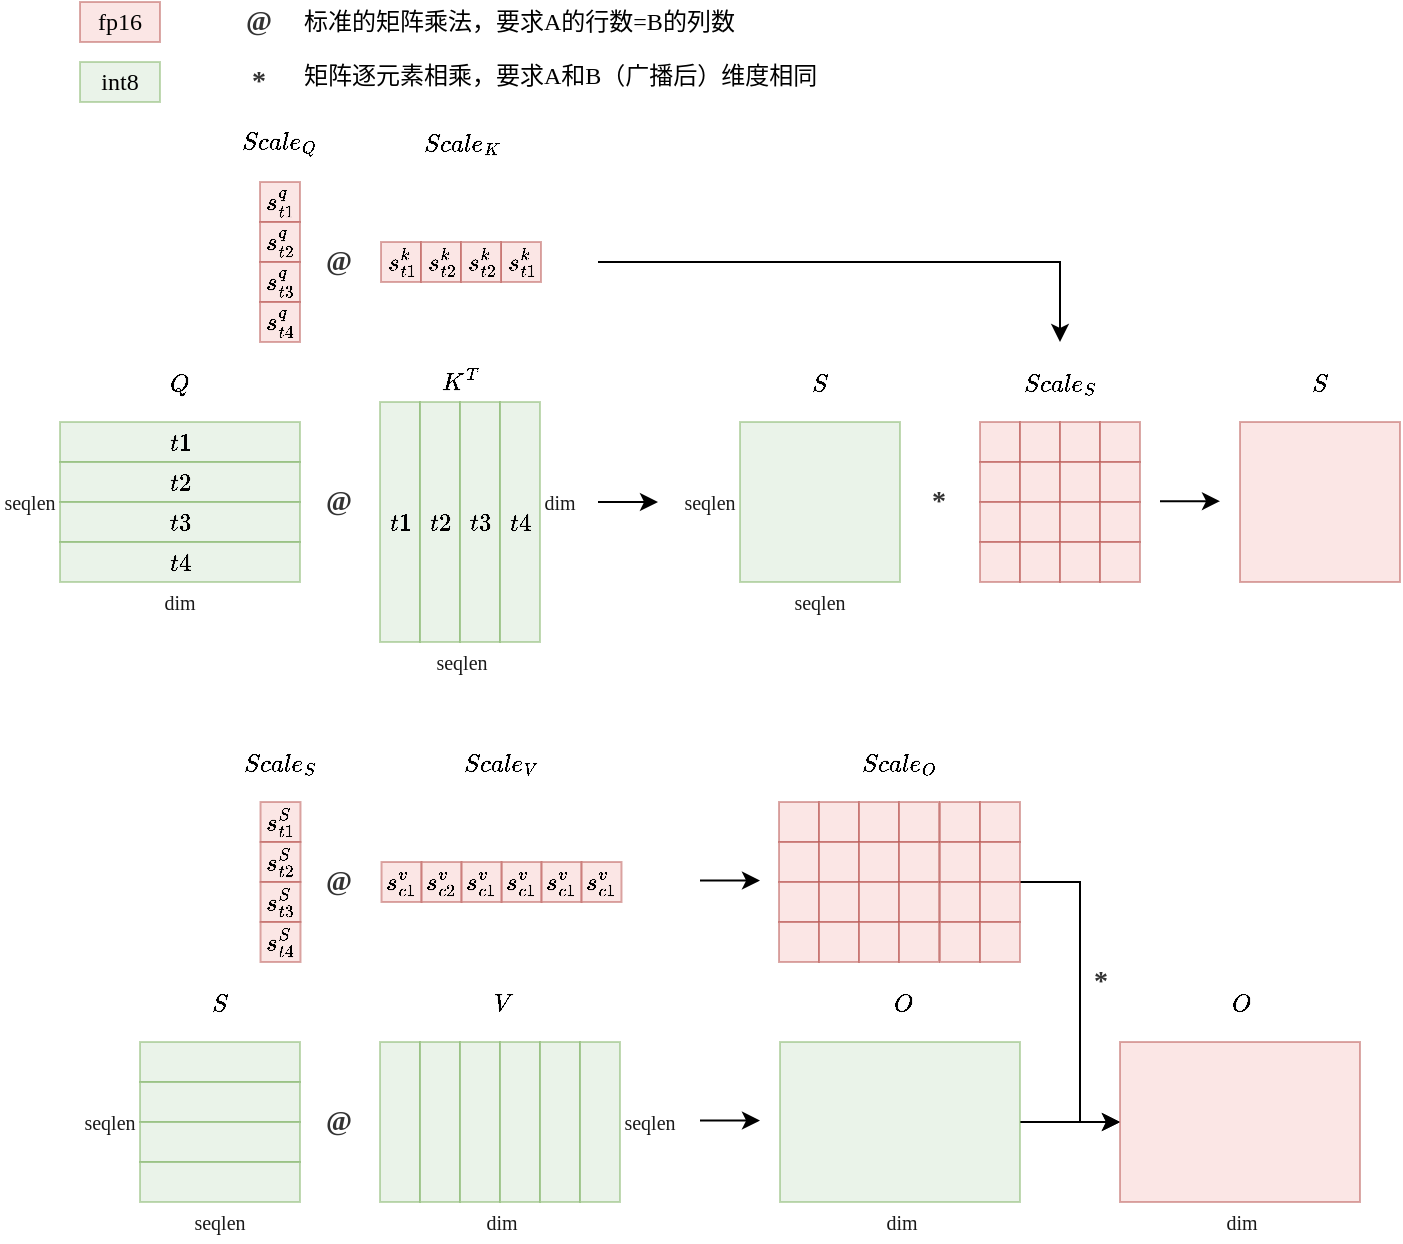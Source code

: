 <mxfile version="24.7.7" pages="8">
  <diagram name="第 1 页" id="MTo7t5VH1cGUZdi9OaaK">
    <mxGraphModel dx="1024" dy="554" grid="1" gridSize="10" guides="1" tooltips="1" connect="1" arrows="1" fold="1" page="1" pageScale="1" pageWidth="827" pageHeight="1169" math="1" shadow="0">
      <root>
        <mxCell id="0" />
        <mxCell id="1" parent="0" />
        <mxCell id="8v9dJFDpbM9Y2viRlYCk-30" value="&lt;font&gt;$$Q$$&lt;/font&gt;" style="text;html=1;align=center;verticalAlign=middle;whiteSpace=wrap;rounded=0;fontFamily=Times New Roman;" vertex="1" parent="1">
          <mxGeometry x="120" y="200" width="20" height="20" as="geometry" />
        </mxCell>
        <mxCell id="8v9dJFDpbM9Y2viRlYCk-55" value="&lt;font&gt;$$K^T$$&lt;/font&gt;" style="text;html=1;align=center;verticalAlign=middle;whiteSpace=wrap;rounded=0;fontFamily=Times New Roman;" vertex="1" parent="1">
          <mxGeometry x="260" y="200" width="21" height="20" as="geometry" />
        </mxCell>
        <mxCell id="8v9dJFDpbM9Y2viRlYCk-56" value="&lt;span style=&quot;color: rgb(51, 51, 51); font-size: 14px; text-align: start; text-indent: 28px; background-color: rgb(255, 255, 255);&quot;&gt;&lt;b&gt;@&lt;/b&gt;&lt;/span&gt;" style="text;html=1;align=center;verticalAlign=middle;whiteSpace=wrap;rounded=0;fontFamily=Times New Roman;" vertex="1" parent="1">
          <mxGeometry x="200" y="570" width="19" height="20" as="geometry" />
        </mxCell>
        <mxCell id="8v9dJFDpbM9Y2viRlYCk-137" value="&lt;font style=&quot;font-size: 10px;&quot;&gt;seqlen&lt;/font&gt;" style="text;html=1;align=center;verticalAlign=middle;whiteSpace=wrap;rounded=0;fontFamily=Times New Roman;fontColor=#1A1A1A;" vertex="1" parent="1">
          <mxGeometry x="40" y="260" width="30" height="20" as="geometry" />
        </mxCell>
        <mxCell id="8v9dJFDpbM9Y2viRlYCk-175" value="&lt;font style=&quot;font-size: 10px;&quot;&gt;dim&lt;/font&gt;" style="text;html=1;align=center;verticalAlign=middle;whiteSpace=wrap;rounded=0;fontFamily=Times New Roman;fontColor=#1A1A1A;" vertex="1" parent="1">
          <mxGeometry x="120" y="310" width="20" height="20" as="geometry" />
        </mxCell>
        <mxCell id="uadcW574IFLin5u1Ixg1-1" value="$$t1$$" style="rounded=0;whiteSpace=wrap;html=1;fillColor=#d5e8d4;strokeColor=#82b366;opacity=50;fontFamily=Times New Roman;" vertex="1" parent="1">
          <mxGeometry x="70" y="230" width="120" height="20" as="geometry" />
        </mxCell>
        <mxCell id="uadcW574IFLin5u1Ixg1-2" value="&lt;font&gt;$$t2$$&lt;/font&gt;" style="rounded=0;whiteSpace=wrap;html=1;fillColor=#d5e8d4;strokeColor=#82b366;opacity=50;fontFamily=Times New Roman;" vertex="1" parent="1">
          <mxGeometry x="70" y="250" width="120" height="20" as="geometry" />
        </mxCell>
        <mxCell id="uadcW574IFLin5u1Ixg1-3" value="$$t3$$" style="rounded=0;whiteSpace=wrap;html=1;fillColor=#d5e8d4;strokeColor=#82b366;opacity=50;fontFamily=Times New Roman;" vertex="1" parent="1">
          <mxGeometry x="70" y="270" width="120" height="20" as="geometry" />
        </mxCell>
        <mxCell id="uadcW574IFLin5u1Ixg1-4" value="$$t4$$" style="rounded=0;whiteSpace=wrap;html=1;fillColor=#d5e8d4;strokeColor=#82b366;opacity=50;fontFamily=Times New Roman;" vertex="1" parent="1">
          <mxGeometry x="70" y="290" width="120" height="20" as="geometry" />
        </mxCell>
        <mxCell id="uadcW574IFLin5u1Ixg1-5" value="$$t1$$" style="rounded=0;whiteSpace=wrap;html=1;fillColor=#d5e8d4;strokeColor=#82b366;opacity=50;fontFamily=Times New Roman;" vertex="1" parent="1">
          <mxGeometry x="230" y="220" width="20" height="120" as="geometry" />
        </mxCell>
        <mxCell id="uadcW574IFLin5u1Ixg1-6" value="$$t2$$" style="rounded=0;whiteSpace=wrap;html=1;fillColor=#d5e8d4;strokeColor=#82b366;opacity=50;fontFamily=Times New Roman;" vertex="1" parent="1">
          <mxGeometry x="250" y="220" width="20" height="120" as="geometry" />
        </mxCell>
        <mxCell id="uadcW574IFLin5u1Ixg1-7" value="$$t3$$" style="rounded=0;whiteSpace=wrap;html=1;fillColor=#d5e8d4;strokeColor=#82b366;opacity=50;fontFamily=Times New Roman;" vertex="1" parent="1">
          <mxGeometry x="270" y="220" width="20" height="120" as="geometry" />
        </mxCell>
        <mxCell id="uadcW574IFLin5u1Ixg1-8" value="$$t4$$" style="rounded=0;whiteSpace=wrap;html=1;fillColor=#d5e8d4;strokeColor=#82b366;opacity=50;fontFamily=Times New Roman;" vertex="1" parent="1">
          <mxGeometry x="290" y="220" width="20" height="120" as="geometry" />
        </mxCell>
        <mxCell id="uadcW574IFLin5u1Ixg1-9" value="&lt;font style=&quot;font-size: 10px;&quot;&gt;seqlen&lt;/font&gt;" style="text;html=1;align=center;verticalAlign=middle;whiteSpace=wrap;rounded=0;fontFamily=Times New Roman;fontColor=#1A1A1A;" vertex="1" parent="1">
          <mxGeometry x="255.5" y="340" width="30" height="20" as="geometry" />
        </mxCell>
        <mxCell id="uadcW574IFLin5u1Ixg1-10" value="&lt;font style=&quot;font-size: 10px;&quot;&gt;dim&lt;/font&gt;" style="text;html=1;align=center;verticalAlign=middle;whiteSpace=wrap;rounded=0;fontFamily=Times New Roman;fontColor=#1A1A1A;" vertex="1" parent="1">
          <mxGeometry x="310" y="260" width="20" height="20" as="geometry" />
        </mxCell>
        <mxCell id="uadcW574IFLin5u1Ixg1-11" value="" style="rounded=0;whiteSpace=wrap;html=1;fillColor=#d5e8d4;strokeColor=#82b366;opacity=50;fontFamily=Times New Roman;" vertex="1" parent="1">
          <mxGeometry x="410" y="230" width="80" height="80" as="geometry" />
        </mxCell>
        <mxCell id="uadcW574IFLin5u1Ixg1-23" value="&lt;font&gt;$$S$$&lt;/font&gt;" style="text;html=1;align=center;verticalAlign=middle;whiteSpace=wrap;rounded=0;fontFamily=Times New Roman;" vertex="1" parent="1">
          <mxGeometry x="440" y="200" width="20" height="20" as="geometry" />
        </mxCell>
        <mxCell id="uadcW574IFLin5u1Ixg1-24" value="&lt;font style=&quot;font-size: 10px;&quot;&gt;seqlen&lt;/font&gt;" style="text;html=1;align=center;verticalAlign=middle;whiteSpace=wrap;rounded=0;fontFamily=Times New Roman;fontColor=#1A1A1A;" vertex="1" parent="1">
          <mxGeometry x="380" y="260" width="30" height="20" as="geometry" />
        </mxCell>
        <mxCell id="uadcW574IFLin5u1Ixg1-25" value="&lt;font style=&quot;font-size: 10px;&quot;&gt;seqlen&lt;/font&gt;" style="text;html=1;align=center;verticalAlign=middle;whiteSpace=wrap;rounded=0;fontFamily=Times New Roman;fontColor=#1A1A1A;" vertex="1" parent="1">
          <mxGeometry x="435" y="310" width="30" height="20" as="geometry" />
        </mxCell>
        <mxCell id="uadcW574IFLin5u1Ixg1-26" value="" style="endArrow=classic;html=1;rounded=0;fontFamily=Times New Roman;" edge="1" parent="1">
          <mxGeometry width="50" height="50" relative="1" as="geometry">
            <mxPoint x="339" y="270" as="sourcePoint" />
            <mxPoint x="369" y="270" as="targetPoint" />
          </mxGeometry>
        </mxCell>
        <mxCell id="lvIC9c0VRkex-Sjd2xJW-2" value="" style="rounded=0;whiteSpace=wrap;html=1;fillColor=#d5e8d4;strokeColor=#82b366;opacity=50;fontFamily=Times New Roman;" vertex="1" parent="1">
          <mxGeometry x="110" y="540" width="80" height="20" as="geometry" />
        </mxCell>
        <mxCell id="lvIC9c0VRkex-Sjd2xJW-3" value="" style="rounded=0;whiteSpace=wrap;html=1;fillColor=#d5e8d4;strokeColor=#82b366;opacity=50;fontFamily=Times New Roman;" vertex="1" parent="1">
          <mxGeometry x="110" y="560" width="80" height="20" as="geometry" />
        </mxCell>
        <mxCell id="lvIC9c0VRkex-Sjd2xJW-4" value="" style="rounded=0;whiteSpace=wrap;html=1;fillColor=#d5e8d4;strokeColor=#82b366;opacity=50;fontFamily=Times New Roman;" vertex="1" parent="1">
          <mxGeometry x="110" y="580" width="80" height="20" as="geometry" />
        </mxCell>
        <mxCell id="lvIC9c0VRkex-Sjd2xJW-5" value="" style="rounded=0;whiteSpace=wrap;html=1;fillColor=#d5e8d4;strokeColor=#82b366;opacity=50;fontFamily=Times New Roman;" vertex="1" parent="1">
          <mxGeometry x="110" y="600" width="80" height="20" as="geometry" />
        </mxCell>
        <mxCell id="lvIC9c0VRkex-Sjd2xJW-6" value="&lt;font&gt;$$V$$&lt;/font&gt;" style="text;html=1;align=center;verticalAlign=middle;whiteSpace=wrap;rounded=0;fontFamily=Times New Roman;" vertex="1" parent="1">
          <mxGeometry x="280.5" y="510" width="21" height="20" as="geometry" />
        </mxCell>
        <mxCell id="lvIC9c0VRkex-Sjd2xJW-7" value="&lt;span style=&quot;color: rgb(51, 51, 51); font-size: 14px; text-align: start; text-indent: 28px; background-color: rgb(255, 255, 255);&quot;&gt;&lt;b&gt;*&lt;/b&gt;&lt;/span&gt;" style="text;html=1;align=center;verticalAlign=middle;whiteSpace=wrap;rounded=0;fontFamily=Times New Roman;" vertex="1" parent="1">
          <mxGeometry x="500" y="260" width="19" height="20" as="geometry" />
        </mxCell>
        <mxCell id="lvIC9c0VRkex-Sjd2xJW-8" value="" style="rounded=0;whiteSpace=wrap;html=1;fillColor=#d5e8d4;strokeColor=#82b366;opacity=50;fontFamily=Times New Roman;" vertex="1" parent="1">
          <mxGeometry x="230" y="540" width="20" height="80" as="geometry" />
        </mxCell>
        <mxCell id="lvIC9c0VRkex-Sjd2xJW-9" value="&lt;font style=&quot;font-size: 10px;&quot;&gt;seqlen&lt;/font&gt;" style="text;html=1;align=center;verticalAlign=middle;whiteSpace=wrap;rounded=0;fontFamily=Times New Roman;fontColor=#1A1A1A;" vertex="1" parent="1">
          <mxGeometry x="350" y="570" width="30" height="20" as="geometry" />
        </mxCell>
        <mxCell id="lvIC9c0VRkex-Sjd2xJW-10" value="&lt;font style=&quot;font-size: 10px;&quot;&gt;dim&lt;/font&gt;" style="text;html=1;align=center;verticalAlign=middle;whiteSpace=wrap;rounded=0;fontFamily=Times New Roman;fontColor=#1A1A1A;" vertex="1" parent="1">
          <mxGeometry x="281" y="620" width="20" height="20" as="geometry" />
        </mxCell>
        <mxCell id="lvIC9c0VRkex-Sjd2xJW-11" value="&lt;font&gt;$$S$$&lt;/font&gt;" style="text;html=1;align=center;verticalAlign=middle;whiteSpace=wrap;rounded=0;fontFamily=Times New Roman;" vertex="1" parent="1">
          <mxGeometry x="140" y="510" width="20" height="20" as="geometry" />
        </mxCell>
        <mxCell id="lvIC9c0VRkex-Sjd2xJW-12" value="&lt;font style=&quot;font-size: 10px;&quot;&gt;seqlen&lt;/font&gt;" style="text;html=1;align=center;verticalAlign=middle;whiteSpace=wrap;rounded=0;fontFamily=Times New Roman;fontColor=#1A1A1A;" vertex="1" parent="1">
          <mxGeometry x="80" y="570" width="30" height="20" as="geometry" />
        </mxCell>
        <mxCell id="lvIC9c0VRkex-Sjd2xJW-13" value="&lt;font style=&quot;font-size: 10px;&quot;&gt;seqlen&lt;/font&gt;" style="text;html=1;align=center;verticalAlign=middle;whiteSpace=wrap;rounded=0;fontFamily=Times New Roman;fontColor=#1A1A1A;" vertex="1" parent="1">
          <mxGeometry x="135" y="620" width="30" height="20" as="geometry" />
        </mxCell>
        <mxCell id="lvIC9c0VRkex-Sjd2xJW-14" value="" style="rounded=0;whiteSpace=wrap;html=1;fillColor=#d5e8d4;strokeColor=#82b366;opacity=50;fontFamily=Times New Roman;" vertex="1" parent="1">
          <mxGeometry x="250" y="540" width="20" height="80" as="geometry" />
        </mxCell>
        <mxCell id="lvIC9c0VRkex-Sjd2xJW-15" value="" style="rounded=0;whiteSpace=wrap;html=1;fillColor=#d5e8d4;strokeColor=#82b366;opacity=50;fontFamily=Times New Roman;" vertex="1" parent="1">
          <mxGeometry x="270" y="540" width="20" height="80" as="geometry" />
        </mxCell>
        <mxCell id="lvIC9c0VRkex-Sjd2xJW-16" value="" style="rounded=0;whiteSpace=wrap;html=1;fillColor=#d5e8d4;strokeColor=#82b366;opacity=50;fontFamily=Times New Roman;" vertex="1" parent="1">
          <mxGeometry x="290" y="540" width="20" height="80" as="geometry" />
        </mxCell>
        <mxCell id="lvIC9c0VRkex-Sjd2xJW-17" value="" style="rounded=0;whiteSpace=wrap;html=1;fillColor=#d5e8d4;strokeColor=#82b366;opacity=50;fontFamily=Times New Roman;" vertex="1" parent="1">
          <mxGeometry x="310" y="540" width="20" height="80" as="geometry" />
        </mxCell>
        <mxCell id="lvIC9c0VRkex-Sjd2xJW-18" value="" style="rounded=0;whiteSpace=wrap;html=1;fillColor=#d5e8d4;strokeColor=#82b366;opacity=50;fontFamily=Times New Roman;" vertex="1" parent="1">
          <mxGeometry x="330" y="540" width="20" height="80" as="geometry" />
        </mxCell>
        <mxCell id="lvIC9c0VRkex-Sjd2xJW-19" value="" style="rounded=0;whiteSpace=wrap;html=1;fillColor=#f8cecc;strokeColor=#b85450;opacity=50;fontFamily=Times New Roman;" vertex="1" parent="1">
          <mxGeometry x="530" y="230" width="20" height="20" as="geometry" />
        </mxCell>
        <mxCell id="lvIC9c0VRkex-Sjd2xJW-20" value="" style="rounded=0;whiteSpace=wrap;html=1;fillColor=#f8cecc;strokeColor=#b85450;opacity=50;fontFamily=Times New Roman;" vertex="1" parent="1">
          <mxGeometry x="550" y="230" width="20" height="20" as="geometry" />
        </mxCell>
        <mxCell id="lvIC9c0VRkex-Sjd2xJW-21" value="" style="rounded=0;whiteSpace=wrap;html=1;fillColor=#f8cecc;strokeColor=#b85450;opacity=50;fontFamily=Times New Roman;" vertex="1" parent="1">
          <mxGeometry x="570" y="230" width="20" height="20" as="geometry" />
        </mxCell>
        <mxCell id="lvIC9c0VRkex-Sjd2xJW-22" value="" style="rounded=0;whiteSpace=wrap;html=1;fillColor=#f8cecc;strokeColor=#b85450;opacity=50;fontFamily=Times New Roman;" vertex="1" parent="1">
          <mxGeometry x="590" y="230" width="20" height="20" as="geometry" />
        </mxCell>
        <mxCell id="lvIC9c0VRkex-Sjd2xJW-23" value="" style="rounded=0;whiteSpace=wrap;html=1;fillColor=#f8cecc;strokeColor=#b85450;opacity=50;fontFamily=Times New Roman;" vertex="1" parent="1">
          <mxGeometry x="530" y="250" width="20" height="20" as="geometry" />
        </mxCell>
        <mxCell id="lvIC9c0VRkex-Sjd2xJW-24" value="" style="rounded=0;whiteSpace=wrap;html=1;fillColor=#f8cecc;strokeColor=#b85450;opacity=50;fontFamily=Times New Roman;" vertex="1" parent="1">
          <mxGeometry x="550" y="250" width="20" height="20" as="geometry" />
        </mxCell>
        <mxCell id="lvIC9c0VRkex-Sjd2xJW-25" value="" style="rounded=0;whiteSpace=wrap;html=1;fillColor=#f8cecc;strokeColor=#b85450;opacity=50;fontFamily=Times New Roman;" vertex="1" parent="1">
          <mxGeometry x="570" y="250" width="20" height="20" as="geometry" />
        </mxCell>
        <mxCell id="lvIC9c0VRkex-Sjd2xJW-26" value="" style="rounded=0;whiteSpace=wrap;html=1;fillColor=#f8cecc;strokeColor=#b85450;opacity=50;fontFamily=Times New Roman;" vertex="1" parent="1">
          <mxGeometry x="590" y="250" width="20" height="20" as="geometry" />
        </mxCell>
        <mxCell id="lvIC9c0VRkex-Sjd2xJW-27" value="" style="rounded=0;whiteSpace=wrap;html=1;fillColor=#f8cecc;strokeColor=#b85450;opacity=50;fontFamily=Times New Roman;" vertex="1" parent="1">
          <mxGeometry x="530" y="270" width="20" height="20" as="geometry" />
        </mxCell>
        <mxCell id="lvIC9c0VRkex-Sjd2xJW-28" value="" style="rounded=0;whiteSpace=wrap;html=1;fillColor=#f8cecc;strokeColor=#b85450;opacity=50;fontFamily=Times New Roman;" vertex="1" parent="1">
          <mxGeometry x="550" y="270" width="20" height="20" as="geometry" />
        </mxCell>
        <mxCell id="lvIC9c0VRkex-Sjd2xJW-29" value="" style="rounded=0;whiteSpace=wrap;html=1;fillColor=#f8cecc;strokeColor=#b85450;opacity=50;fontFamily=Times New Roman;" vertex="1" parent="1">
          <mxGeometry x="570" y="270" width="20" height="20" as="geometry" />
        </mxCell>
        <mxCell id="lvIC9c0VRkex-Sjd2xJW-30" value="" style="rounded=0;whiteSpace=wrap;html=1;fillColor=#f8cecc;strokeColor=#b85450;opacity=50;fontFamily=Times New Roman;" vertex="1" parent="1">
          <mxGeometry x="590" y="270" width="20" height="20" as="geometry" />
        </mxCell>
        <mxCell id="lvIC9c0VRkex-Sjd2xJW-31" value="" style="rounded=0;whiteSpace=wrap;html=1;fillColor=#f8cecc;strokeColor=#b85450;opacity=50;fontFamily=Times New Roman;" vertex="1" parent="1">
          <mxGeometry x="530" y="290" width="20" height="20" as="geometry" />
        </mxCell>
        <mxCell id="lvIC9c0VRkex-Sjd2xJW-32" value="" style="rounded=0;whiteSpace=wrap;html=1;fillColor=#f8cecc;strokeColor=#b85450;opacity=50;fontFamily=Times New Roman;" vertex="1" parent="1">
          <mxGeometry x="550" y="290" width="20" height="20" as="geometry" />
        </mxCell>
        <mxCell id="lvIC9c0VRkex-Sjd2xJW-33" value="" style="rounded=0;whiteSpace=wrap;html=1;fillColor=#f8cecc;strokeColor=#b85450;opacity=50;fontFamily=Times New Roman;" vertex="1" parent="1">
          <mxGeometry x="570" y="290" width="20" height="20" as="geometry" />
        </mxCell>
        <mxCell id="lvIC9c0VRkex-Sjd2xJW-34" value="" style="rounded=0;whiteSpace=wrap;html=1;fillColor=#f8cecc;strokeColor=#b85450;opacity=50;fontFamily=Times New Roman;" vertex="1" parent="1">
          <mxGeometry x="590" y="290" width="20" height="20" as="geometry" />
        </mxCell>
        <mxCell id="lvIC9c0VRkex-Sjd2xJW-35" value="&lt;font&gt;$$Sca le_S$$&lt;/font&gt;" style="text;html=1;align=center;verticalAlign=middle;whiteSpace=wrap;rounded=0;fontFamily=Times New Roman;" vertex="1" parent="1">
          <mxGeometry x="560" y="200" width="20" height="20" as="geometry" />
        </mxCell>
        <mxCell id="lvIC9c0VRkex-Sjd2xJW-37" value="$$s_{t1}^q$$" style="rounded=0;whiteSpace=wrap;html=1;fillColor=#f8cecc;strokeColor=#b85450;opacity=50;fontFamily=Times New Roman;fontSize=12;" vertex="1" parent="1">
          <mxGeometry x="170" y="110" width="20" height="20" as="geometry" />
        </mxCell>
        <mxCell id="lvIC9c0VRkex-Sjd2xJW-38" value="&lt;font style=&quot;font-size: 12px;&quot;&gt;$$s_{t2}^q$$&lt;/font&gt;" style="rounded=0;whiteSpace=wrap;html=1;fillColor=#f8cecc;strokeColor=#b85450;opacity=50;fontFamily=Times New Roman;fontSize=12;" vertex="1" parent="1">
          <mxGeometry x="170" y="130" width="20" height="20" as="geometry" />
        </mxCell>
        <mxCell id="lvIC9c0VRkex-Sjd2xJW-39" value="&lt;span style=&quot;font-size: 12px;&quot;&gt;$$s_{t3}^q$$&lt;/span&gt;" style="rounded=0;whiteSpace=wrap;html=1;fillColor=#f8cecc;strokeColor=#b85450;opacity=50;fontFamily=Times New Roman;fontSize=12;" vertex="1" parent="1">
          <mxGeometry x="170" y="150" width="20" height="20" as="geometry" />
        </mxCell>
        <mxCell id="lvIC9c0VRkex-Sjd2xJW-40" value="&lt;span style=&quot;font-size: 12px;&quot;&gt;$$s_{t4}^q$$&lt;/span&gt;" style="rounded=0;whiteSpace=wrap;html=1;fillColor=#f8cecc;strokeColor=#b85450;opacity=50;fontFamily=Times New Roman;fontSize=12;" vertex="1" parent="1">
          <mxGeometry x="170" y="170" width="20" height="20" as="geometry" />
        </mxCell>
        <mxCell id="lvIC9c0VRkex-Sjd2xJW-42" value="&lt;font style=&quot;font-size: 12px;&quot;&gt;$$s_{t1}^k$$&lt;/font&gt;" style="rounded=0;whiteSpace=wrap;html=1;fillColor=#f8cecc;strokeColor=#b85450;opacity=50;fontFamily=Times New Roman;fontSize=12;" vertex="1" parent="1">
          <mxGeometry x="230.5" y="140" width="20" height="20" as="geometry" />
        </mxCell>
        <mxCell id="lvIC9c0VRkex-Sjd2xJW-43" value="&lt;font style=&quot;font-size: 12px;&quot;&gt;$$s_{t1}^k$$&lt;/font&gt;" style="rounded=0;whiteSpace=wrap;html=1;fillColor=#f8cecc;strokeColor=#b85450;opacity=50;fontFamily=Times New Roman;fontSize=12;" vertex="1" parent="1">
          <mxGeometry x="290.5" y="140" width="20" height="20" as="geometry" />
        </mxCell>
        <mxCell id="lvIC9c0VRkex-Sjd2xJW-44" value="&lt;span style=&quot;font-size: 12px;&quot;&gt;$$s_{t2}^k$$&lt;/span&gt;" style="rounded=0;whiteSpace=wrap;html=1;fillColor=#f8cecc;strokeColor=#b85450;opacity=50;fontFamily=Times New Roman;fontSize=12;" vertex="1" parent="1">
          <mxGeometry x="250.5" y="140" width="20" height="20" as="geometry" />
        </mxCell>
        <mxCell id="lvIC9c0VRkex-Sjd2xJW-46" value="&lt;span style=&quot;font-size: 12px;&quot;&gt;$$s_{t2}^k$$&lt;/span&gt;" style="rounded=0;whiteSpace=wrap;html=1;fillColor=#f8cecc;strokeColor=#b85450;opacity=50;fontFamily=Times New Roman;fontSize=12;" vertex="1" parent="1">
          <mxGeometry x="270.5" y="140" width="20" height="20" as="geometry" />
        </mxCell>
        <mxCell id="lvIC9c0VRkex-Sjd2xJW-47" value="&lt;span style=&quot;color: rgb(51, 51, 51); text-align: start; text-indent: 28px; background-color: rgb(255, 255, 255);&quot;&gt;&lt;b style=&quot;&quot;&gt;&lt;font style=&quot;font-size: 14px;&quot;&gt;@&lt;/font&gt;&lt;/b&gt;&lt;/span&gt;" style="text;html=1;align=center;verticalAlign=middle;whiteSpace=wrap;rounded=0;fontFamily=Times New Roman;fontSize=12;" vertex="1" parent="1">
          <mxGeometry x="200" y="140" width="19" height="20" as="geometry" />
        </mxCell>
        <mxCell id="lvIC9c0VRkex-Sjd2xJW-48" value="" style="endArrow=classic;html=1;rounded=0;fontFamily=Times New Roman;" edge="1" parent="1">
          <mxGeometry width="50" height="50" relative="1" as="geometry">
            <mxPoint x="339" y="150" as="sourcePoint" />
            <mxPoint x="570" y="190" as="targetPoint" />
            <Array as="points">
              <mxPoint x="570" y="150" />
            </Array>
          </mxGeometry>
        </mxCell>
        <mxCell id="lvIC9c0VRkex-Sjd2xJW-85" value="&lt;font&gt;$$Sca le_Q$$&lt;/font&gt;" style="text;html=1;align=center;verticalAlign=middle;whiteSpace=wrap;rounded=0;fontFamily=Times New Roman;" vertex="1" parent="1">
          <mxGeometry x="170" y="80" width="20" height="20" as="geometry" />
        </mxCell>
        <mxCell id="lvIC9c0VRkex-Sjd2xJW-86" value="&lt;font&gt;$$Sca le_K$$&lt;/font&gt;" style="text;html=1;align=center;verticalAlign=middle;whiteSpace=wrap;rounded=0;fontFamily=Times New Roman;" vertex="1" parent="1">
          <mxGeometry x="260.5" y="80" width="20" height="20" as="geometry" />
        </mxCell>
        <mxCell id="lvIC9c0VRkex-Sjd2xJW-87" value="" style="endArrow=classic;html=1;rounded=0;fontFamily=Times New Roman;" edge="1" parent="1">
          <mxGeometry width="50" height="50" relative="1" as="geometry">
            <mxPoint x="620" y="269.58" as="sourcePoint" />
            <mxPoint x="650" y="269.58" as="targetPoint" />
          </mxGeometry>
        </mxCell>
        <mxCell id="lvIC9c0VRkex-Sjd2xJW-88" value="" style="rounded=0;whiteSpace=wrap;html=1;fillColor=#f8cecc;strokeColor=#b85450;opacity=50;fontFamily=Times New Roman;" vertex="1" parent="1">
          <mxGeometry x="660" y="230" width="80" height="80" as="geometry" />
        </mxCell>
        <mxCell id="lvIC9c0VRkex-Sjd2xJW-89" value="&lt;font&gt;$$S$$&lt;/font&gt;" style="text;html=1;align=center;verticalAlign=middle;whiteSpace=wrap;rounded=0;fontFamily=Times New Roman;" vertex="1" parent="1">
          <mxGeometry x="690" y="200" width="20" height="20" as="geometry" />
        </mxCell>
        <mxCell id="lvIC9c0VRkex-Sjd2xJW-92" value="&lt;span style=&quot;color: rgb(51, 51, 51); font-size: 14px; text-align: start; text-indent: 28px; background-color: rgb(255, 255, 255);&quot;&gt;&lt;b&gt;@&lt;/b&gt;&lt;/span&gt;" style="text;html=1;align=center;verticalAlign=middle;whiteSpace=wrap;rounded=0;fontFamily=Times New Roman;" vertex="1" parent="1">
          <mxGeometry x="200" y="260" width="19" height="20" as="geometry" />
        </mxCell>
        <mxCell id="lvIC9c0VRkex-Sjd2xJW-93" value="$$s_{t1}^S$$" style="rounded=0;whiteSpace=wrap;html=1;fillColor=#f8cecc;strokeColor=#b85450;opacity=50;fontFamily=Times New Roman;fontSize=12;" vertex="1" parent="1">
          <mxGeometry x="170.25" y="420" width="20" height="20" as="geometry" />
        </mxCell>
        <mxCell id="lvIC9c0VRkex-Sjd2xJW-94" value="&lt;font style=&quot;font-size: 12px;&quot;&gt;$$s_{t2}^S$$&lt;/font&gt;" style="rounded=0;whiteSpace=wrap;html=1;fillColor=#f8cecc;strokeColor=#b85450;opacity=50;fontFamily=Times New Roman;fontSize=12;" vertex="1" parent="1">
          <mxGeometry x="170.25" y="440" width="20" height="20" as="geometry" />
        </mxCell>
        <mxCell id="lvIC9c0VRkex-Sjd2xJW-95" value="&lt;span style=&quot;font-size: 12px;&quot;&gt;$$s_{t3}^S$$&lt;/span&gt;" style="rounded=0;whiteSpace=wrap;html=1;fillColor=#f8cecc;strokeColor=#b85450;opacity=50;fontFamily=Times New Roman;fontSize=12;" vertex="1" parent="1">
          <mxGeometry x="170.25" y="460" width="20" height="20" as="geometry" />
        </mxCell>
        <mxCell id="lvIC9c0VRkex-Sjd2xJW-96" value="&lt;span style=&quot;font-size: 12px;&quot;&gt;$$s_{t4}^S$$&lt;/span&gt;" style="rounded=0;whiteSpace=wrap;html=1;fillColor=#f8cecc;strokeColor=#b85450;opacity=50;fontFamily=Times New Roman;fontSize=12;" vertex="1" parent="1">
          <mxGeometry x="170.25" y="480" width="20" height="20" as="geometry" />
        </mxCell>
        <mxCell id="lvIC9c0VRkex-Sjd2xJW-97" value="&lt;font style=&quot;font-size: 12px;&quot;&gt;$$s_{c1}^v$$&lt;/font&gt;" style="rounded=0;whiteSpace=wrap;html=1;fillColor=#f8cecc;strokeColor=#b85450;opacity=50;fontFamily=Times New Roman;fontSize=12;" vertex="1" parent="1">
          <mxGeometry x="230.75" y="450" width="20" height="20" as="geometry" />
        </mxCell>
        <mxCell id="lvIC9c0VRkex-Sjd2xJW-98" value="$$s_{c1}^v$$" style="rounded=0;whiteSpace=wrap;html=1;fillColor=#f8cecc;strokeColor=#b85450;opacity=50;fontFamily=Times New Roman;fontSize=12;" vertex="1" parent="1">
          <mxGeometry x="290.75" y="450" width="20" height="20" as="geometry" />
        </mxCell>
        <mxCell id="lvIC9c0VRkex-Sjd2xJW-99" value="$$s_{c2}^v$$" style="rounded=0;whiteSpace=wrap;html=1;fillColor=#f8cecc;strokeColor=#b85450;opacity=50;fontFamily=Times New Roman;fontSize=12;" vertex="1" parent="1">
          <mxGeometry x="250.75" y="450" width="20" height="20" as="geometry" />
        </mxCell>
        <mxCell id="lvIC9c0VRkex-Sjd2xJW-100" value="$$s_{c1}^v$$" style="rounded=0;whiteSpace=wrap;html=1;fillColor=#f8cecc;strokeColor=#b85450;opacity=50;fontFamily=Times New Roman;fontSize=12;" vertex="1" parent="1">
          <mxGeometry x="270.75" y="450" width="20" height="20" as="geometry" />
        </mxCell>
        <mxCell id="lvIC9c0VRkex-Sjd2xJW-101" value="&lt;span style=&quot;color: rgb(51, 51, 51); text-align: start; text-indent: 28px; background-color: rgb(255, 255, 255);&quot;&gt;&lt;b style=&quot;&quot;&gt;&lt;font style=&quot;font-size: 14px;&quot;&gt;@&lt;/font&gt;&lt;/b&gt;&lt;/span&gt;" style="text;html=1;align=center;verticalAlign=middle;whiteSpace=wrap;rounded=0;fontFamily=Times New Roman;fontSize=12;" vertex="1" parent="1">
          <mxGeometry x="200.25" y="450" width="19" height="20" as="geometry" />
        </mxCell>
        <mxCell id="lvIC9c0VRkex-Sjd2xJW-102" value="&lt;font&gt;$$Sca le_S$$&lt;/font&gt;" style="text;html=1;align=center;verticalAlign=middle;whiteSpace=wrap;rounded=0;fontFamily=Times New Roman;" vertex="1" parent="1">
          <mxGeometry x="170.25" y="390" width="20" height="20" as="geometry" />
        </mxCell>
        <mxCell id="lvIC9c0VRkex-Sjd2xJW-103" value="&lt;font&gt;$$Sca le_V$$&lt;/font&gt;" style="text;html=1;align=center;verticalAlign=middle;whiteSpace=wrap;rounded=0;fontFamily=Times New Roman;" vertex="1" parent="1">
          <mxGeometry x="280.5" y="390" width="20" height="20" as="geometry" />
        </mxCell>
        <mxCell id="lvIC9c0VRkex-Sjd2xJW-104" value="$$s_{c1}^v$$" style="rounded=0;whiteSpace=wrap;html=1;fillColor=#f8cecc;strokeColor=#b85450;opacity=50;fontFamily=Times New Roman;fontSize=12;" vertex="1" parent="1">
          <mxGeometry x="310.75" y="450" width="20" height="20" as="geometry" />
        </mxCell>
        <mxCell id="lvIC9c0VRkex-Sjd2xJW-105" value="$$s_{c1}^v$$" style="rounded=0;whiteSpace=wrap;html=1;fillColor=#f8cecc;strokeColor=#b85450;opacity=50;fontFamily=Times New Roman;fontSize=12;" vertex="1" parent="1">
          <mxGeometry x="330.75" y="450" width="20" height="20" as="geometry" />
        </mxCell>
        <mxCell id="lvIC9c0VRkex-Sjd2xJW-106" value="&lt;font&gt;$$O$$&lt;/font&gt;" style="text;html=1;align=center;verticalAlign=middle;whiteSpace=wrap;rounded=0;fontFamily=Times New Roman;" vertex="1" parent="1">
          <mxGeometry x="480.5" y="510" width="21" height="20" as="geometry" />
        </mxCell>
        <mxCell id="lvIC9c0VRkex-Sjd2xJW-145" style="edgeStyle=orthogonalEdgeStyle;rounded=0;orthogonalLoop=1;jettySize=auto;html=1;exitX=1;exitY=0.5;exitDx=0;exitDy=0;entryX=0;entryY=0.5;entryDx=0;entryDy=0;" edge="1" parent="1" source="lvIC9c0VRkex-Sjd2xJW-107" target="lvIC9c0VRkex-Sjd2xJW-143">
          <mxGeometry relative="1" as="geometry" />
        </mxCell>
        <mxCell id="lvIC9c0VRkex-Sjd2xJW-107" value="" style="rounded=0;whiteSpace=wrap;html=1;fillColor=#d5e8d4;strokeColor=#82b366;opacity=50;fontFamily=Times New Roman;" vertex="1" parent="1">
          <mxGeometry x="430" y="540" width="120" height="80" as="geometry" />
        </mxCell>
        <mxCell id="lvIC9c0VRkex-Sjd2xJW-109" value="&lt;font style=&quot;font-size: 10px;&quot;&gt;dim&lt;/font&gt;" style="text;html=1;align=center;verticalAlign=middle;whiteSpace=wrap;rounded=0;fontFamily=Times New Roman;fontColor=#1A1A1A;" vertex="1" parent="1">
          <mxGeometry x="481" y="620" width="20" height="20" as="geometry" />
        </mxCell>
        <mxCell id="lvIC9c0VRkex-Sjd2xJW-115" value="" style="endArrow=classic;html=1;rounded=0;fontFamily=Times New Roman;" edge="1" parent="1">
          <mxGeometry width="50" height="50" relative="1" as="geometry">
            <mxPoint x="390" y="579.29" as="sourcePoint" />
            <mxPoint x="420" y="579.29" as="targetPoint" />
          </mxGeometry>
        </mxCell>
        <mxCell id="lvIC9c0VRkex-Sjd2xJW-117" value="" style="rounded=0;whiteSpace=wrap;html=1;fillColor=#f8cecc;strokeColor=#b85450;opacity=50;fontFamily=Times New Roman;" vertex="1" parent="1">
          <mxGeometry x="429.5" y="420" width="20" height="20" as="geometry" />
        </mxCell>
        <mxCell id="lvIC9c0VRkex-Sjd2xJW-118" value="" style="rounded=0;whiteSpace=wrap;html=1;fillColor=#f8cecc;strokeColor=#b85450;opacity=50;fontFamily=Times New Roman;" vertex="1" parent="1">
          <mxGeometry x="449.5" y="420" width="20" height="20" as="geometry" />
        </mxCell>
        <mxCell id="lvIC9c0VRkex-Sjd2xJW-119" value="" style="rounded=0;whiteSpace=wrap;html=1;fillColor=#f8cecc;strokeColor=#b85450;opacity=50;fontFamily=Times New Roman;" vertex="1" parent="1">
          <mxGeometry x="469.5" y="420" width="20" height="20" as="geometry" />
        </mxCell>
        <mxCell id="lvIC9c0VRkex-Sjd2xJW-120" value="" style="rounded=0;whiteSpace=wrap;html=1;fillColor=#f8cecc;strokeColor=#b85450;opacity=50;fontFamily=Times New Roman;" vertex="1" parent="1">
          <mxGeometry x="489.5" y="420" width="20" height="20" as="geometry" />
        </mxCell>
        <mxCell id="lvIC9c0VRkex-Sjd2xJW-121" value="" style="rounded=0;whiteSpace=wrap;html=1;fillColor=#f8cecc;strokeColor=#b85450;opacity=50;fontFamily=Times New Roman;" vertex="1" parent="1">
          <mxGeometry x="429.5" y="440" width="20" height="20" as="geometry" />
        </mxCell>
        <mxCell id="lvIC9c0VRkex-Sjd2xJW-122" value="" style="rounded=0;whiteSpace=wrap;html=1;fillColor=#f8cecc;strokeColor=#b85450;opacity=50;fontFamily=Times New Roman;" vertex="1" parent="1">
          <mxGeometry x="449.5" y="440" width="20" height="20" as="geometry" />
        </mxCell>
        <mxCell id="lvIC9c0VRkex-Sjd2xJW-123" value="" style="rounded=0;whiteSpace=wrap;html=1;fillColor=#f8cecc;strokeColor=#b85450;opacity=50;fontFamily=Times New Roman;" vertex="1" parent="1">
          <mxGeometry x="469.5" y="440" width="20" height="20" as="geometry" />
        </mxCell>
        <mxCell id="lvIC9c0VRkex-Sjd2xJW-124" value="" style="rounded=0;whiteSpace=wrap;html=1;fillColor=#f8cecc;strokeColor=#b85450;opacity=50;fontFamily=Times New Roman;" vertex="1" parent="1">
          <mxGeometry x="489.5" y="440" width="20" height="20" as="geometry" />
        </mxCell>
        <mxCell id="lvIC9c0VRkex-Sjd2xJW-125" value="" style="rounded=0;whiteSpace=wrap;html=1;fillColor=#f8cecc;strokeColor=#b85450;opacity=50;fontFamily=Times New Roman;" vertex="1" parent="1">
          <mxGeometry x="429.5" y="460" width="20" height="20" as="geometry" />
        </mxCell>
        <mxCell id="lvIC9c0VRkex-Sjd2xJW-126" value="" style="rounded=0;whiteSpace=wrap;html=1;fillColor=#f8cecc;strokeColor=#b85450;opacity=50;fontFamily=Times New Roman;" vertex="1" parent="1">
          <mxGeometry x="449.5" y="460" width="20" height="20" as="geometry" />
        </mxCell>
        <mxCell id="lvIC9c0VRkex-Sjd2xJW-127" value="" style="rounded=0;whiteSpace=wrap;html=1;fillColor=#f8cecc;strokeColor=#b85450;opacity=50;fontFamily=Times New Roman;" vertex="1" parent="1">
          <mxGeometry x="469.5" y="460" width="20" height="20" as="geometry" />
        </mxCell>
        <mxCell id="lvIC9c0VRkex-Sjd2xJW-128" value="" style="rounded=0;whiteSpace=wrap;html=1;fillColor=#f8cecc;strokeColor=#b85450;opacity=50;fontFamily=Times New Roman;" vertex="1" parent="1">
          <mxGeometry x="489.5" y="460" width="20" height="20" as="geometry" />
        </mxCell>
        <mxCell id="lvIC9c0VRkex-Sjd2xJW-129" value="" style="rounded=0;whiteSpace=wrap;html=1;fillColor=#f8cecc;strokeColor=#b85450;opacity=50;fontFamily=Times New Roman;" vertex="1" parent="1">
          <mxGeometry x="429.5" y="480" width="20" height="20" as="geometry" />
        </mxCell>
        <mxCell id="lvIC9c0VRkex-Sjd2xJW-130" value="" style="rounded=0;whiteSpace=wrap;html=1;fillColor=#f8cecc;strokeColor=#b85450;opacity=50;fontFamily=Times New Roman;" vertex="1" parent="1">
          <mxGeometry x="449.5" y="480" width="20" height="20" as="geometry" />
        </mxCell>
        <mxCell id="lvIC9c0VRkex-Sjd2xJW-131" value="" style="rounded=0;whiteSpace=wrap;html=1;fillColor=#f8cecc;strokeColor=#b85450;opacity=50;fontFamily=Times New Roman;" vertex="1" parent="1">
          <mxGeometry x="469.5" y="480" width="20" height="20" as="geometry" />
        </mxCell>
        <mxCell id="lvIC9c0VRkex-Sjd2xJW-132" value="" style="rounded=0;whiteSpace=wrap;html=1;fillColor=#f8cecc;strokeColor=#b85450;opacity=50;fontFamily=Times New Roman;" vertex="1" parent="1">
          <mxGeometry x="489.5" y="480" width="20" height="20" as="geometry" />
        </mxCell>
        <mxCell id="lvIC9c0VRkex-Sjd2xJW-133" value="" style="rounded=0;whiteSpace=wrap;html=1;fillColor=#f8cecc;strokeColor=#b85450;opacity=50;fontFamily=Times New Roman;" vertex="1" parent="1">
          <mxGeometry x="510" y="420" width="20" height="20" as="geometry" />
        </mxCell>
        <mxCell id="lvIC9c0VRkex-Sjd2xJW-134" value="" style="rounded=0;whiteSpace=wrap;html=1;fillColor=#f8cecc;strokeColor=#b85450;opacity=50;fontFamily=Times New Roman;" vertex="1" parent="1">
          <mxGeometry x="530" y="420" width="20" height="20" as="geometry" />
        </mxCell>
        <mxCell id="lvIC9c0VRkex-Sjd2xJW-135" value="" style="rounded=0;whiteSpace=wrap;html=1;fillColor=#f8cecc;strokeColor=#b85450;opacity=50;fontFamily=Times New Roman;" vertex="1" parent="1">
          <mxGeometry x="510" y="440" width="20" height="20" as="geometry" />
        </mxCell>
        <mxCell id="lvIC9c0VRkex-Sjd2xJW-144" style="edgeStyle=orthogonalEdgeStyle;rounded=0;orthogonalLoop=1;jettySize=auto;html=1;exitX=1;exitY=1;exitDx=0;exitDy=0;entryX=0;entryY=0.5;entryDx=0;entryDy=0;" edge="1" parent="1" source="lvIC9c0VRkex-Sjd2xJW-136" target="lvIC9c0VRkex-Sjd2xJW-143">
          <mxGeometry relative="1" as="geometry">
            <Array as="points">
              <mxPoint x="580" y="460" />
              <mxPoint x="580" y="580" />
            </Array>
          </mxGeometry>
        </mxCell>
        <mxCell id="lvIC9c0VRkex-Sjd2xJW-136" value="" style="rounded=0;whiteSpace=wrap;html=1;fillColor=#f8cecc;strokeColor=#b85450;opacity=50;fontFamily=Times New Roman;" vertex="1" parent="1">
          <mxGeometry x="530" y="440" width="20" height="20" as="geometry" />
        </mxCell>
        <mxCell id="lvIC9c0VRkex-Sjd2xJW-137" value="" style="rounded=0;whiteSpace=wrap;html=1;fillColor=#f8cecc;strokeColor=#b85450;opacity=50;fontFamily=Times New Roman;" vertex="1" parent="1">
          <mxGeometry x="510" y="460" width="20" height="20" as="geometry" />
        </mxCell>
        <mxCell id="lvIC9c0VRkex-Sjd2xJW-138" value="" style="rounded=0;whiteSpace=wrap;html=1;fillColor=#f8cecc;strokeColor=#b85450;opacity=50;fontFamily=Times New Roman;" vertex="1" parent="1">
          <mxGeometry x="530" y="460" width="20" height="20" as="geometry" />
        </mxCell>
        <mxCell id="lvIC9c0VRkex-Sjd2xJW-139" value="" style="rounded=0;whiteSpace=wrap;html=1;fillColor=#f8cecc;strokeColor=#b85450;opacity=50;fontFamily=Times New Roman;" vertex="1" parent="1">
          <mxGeometry x="510" y="480" width="20" height="20" as="geometry" />
        </mxCell>
        <mxCell id="lvIC9c0VRkex-Sjd2xJW-140" value="" style="rounded=0;whiteSpace=wrap;html=1;fillColor=#f8cecc;strokeColor=#b85450;opacity=50;fontFamily=Times New Roman;" vertex="1" parent="1">
          <mxGeometry x="530" y="480" width="20" height="20" as="geometry" />
        </mxCell>
        <mxCell id="lvIC9c0VRkex-Sjd2xJW-141" value="" style="endArrow=classic;html=1;rounded=0;fontFamily=Times New Roman;" edge="1" parent="1">
          <mxGeometry width="50" height="50" relative="1" as="geometry">
            <mxPoint x="390" y="459.29" as="sourcePoint" />
            <mxPoint x="420" y="459.29" as="targetPoint" />
          </mxGeometry>
        </mxCell>
        <mxCell id="lvIC9c0VRkex-Sjd2xJW-143" value="" style="rounded=0;whiteSpace=wrap;html=1;fillColor=#f8cecc;strokeColor=#b85450;opacity=50;fontFamily=Times New Roman;" vertex="1" parent="1">
          <mxGeometry x="600" y="540" width="120" height="80" as="geometry" />
        </mxCell>
        <mxCell id="lvIC9c0VRkex-Sjd2xJW-146" value="&lt;span style=&quot;color: rgb(51, 51, 51); font-size: 14px; text-align: start; text-indent: 28px; background-color: rgb(255, 255, 255);&quot;&gt;&lt;b&gt;*&lt;/b&gt;&lt;/span&gt;" style="text;html=1;align=center;verticalAlign=middle;whiteSpace=wrap;rounded=0;fontFamily=Times New Roman;" vertex="1" parent="1">
          <mxGeometry x="581" y="500" width="19" height="20" as="geometry" />
        </mxCell>
        <mxCell id="lvIC9c0VRkex-Sjd2xJW-147" value="&lt;font&gt;$$O$$&lt;/font&gt;" style="text;html=1;align=center;verticalAlign=middle;whiteSpace=wrap;rounded=0;fontFamily=Times New Roman;" vertex="1" parent="1">
          <mxGeometry x="649.5" y="510" width="21" height="20" as="geometry" />
        </mxCell>
        <mxCell id="lvIC9c0VRkex-Sjd2xJW-150" value="&lt;font style=&quot;font-size: 10px;&quot;&gt;dim&lt;/font&gt;" style="text;html=1;align=center;verticalAlign=middle;whiteSpace=wrap;rounded=0;fontFamily=Times New Roman;fontColor=#1A1A1A;" vertex="1" parent="1">
          <mxGeometry x="650.5" y="620" width="20" height="20" as="geometry" />
        </mxCell>
        <mxCell id="lvIC9c0VRkex-Sjd2xJW-151" value="&lt;font&gt;$$Sca le_O$$&lt;/font&gt;" style="text;html=1;align=center;verticalAlign=middle;whiteSpace=wrap;rounded=0;fontFamily=Times New Roman;" vertex="1" parent="1">
          <mxGeometry x="480" y="390" width="20" height="20" as="geometry" />
        </mxCell>
        <mxCell id="gBthzcf0mzGXEHu0j3QA-1" value="&lt;font face=&quot;Times New Roman&quot;&gt;fp16&lt;/font&gt;" style="rounded=0;whiteSpace=wrap;html=1;fillColor=#f8cecc;strokeColor=#b85450;opacity=50;" vertex="1" parent="1">
          <mxGeometry x="80" y="20" width="40" height="20" as="geometry" />
        </mxCell>
        <mxCell id="gBthzcf0mzGXEHu0j3QA-2" value="int8" style="rounded=0;whiteSpace=wrap;html=1;fillColor=#d5e8d4;strokeColor=#82b366;opacity=50;fontFamily=Times New Roman;" vertex="1" parent="1">
          <mxGeometry x="80" y="50" width="40" height="20" as="geometry" />
        </mxCell>
        <mxCell id="gBthzcf0mzGXEHu0j3QA-3" value="&lt;span style=&quot;color: rgb(51, 51, 51); font-size: 14px; text-align: start; text-indent: 28px; background-color: rgb(255, 255, 255);&quot;&gt;&lt;b&gt;@&lt;/b&gt;&lt;/span&gt;" style="text;html=1;align=center;verticalAlign=middle;whiteSpace=wrap;rounded=0;fontFamily=Times New Roman;" vertex="1" parent="1">
          <mxGeometry x="160" y="20" width="19" height="20" as="geometry" />
        </mxCell>
        <mxCell id="gBthzcf0mzGXEHu0j3QA-4" value="&lt;span style=&quot;color: rgb(51, 51, 51); font-size: 14px; text-align: start; text-indent: 28px; background-color: rgb(255, 255, 255);&quot;&gt;&lt;b&gt;*&lt;/b&gt;&lt;/span&gt;" style="text;html=1;align=center;verticalAlign=middle;whiteSpace=wrap;rounded=0;fontFamily=Times New Roman;" vertex="1" parent="1">
          <mxGeometry x="160" y="50" width="19" height="20" as="geometry" />
        </mxCell>
        <mxCell id="gBthzcf0mzGXEHu0j3QA-5" value="标准的矩阵乘法，要求A的行数=B的列数" style="text;html=1;align=left;verticalAlign=middle;whiteSpace=wrap;rounded=0;fontFamily=Tahoma;" vertex="1" parent="1">
          <mxGeometry x="190" y="20" width="220" height="20" as="geometry" />
        </mxCell>
        <mxCell id="gBthzcf0mzGXEHu0j3QA-6" value="&lt;font&gt;矩阵逐元素相乘，要求A和B（广播后）维度相同&lt;/font&gt;" style="text;html=1;align=left;verticalAlign=middle;whiteSpace=wrap;rounded=0;fontFamily=Tahoma;" vertex="1" parent="1">
          <mxGeometry x="190" y="47" width="270" height="20" as="geometry" />
        </mxCell>
      </root>
    </mxGraphModel>
  </diagram>
  <diagram id="W2DxGqTIjd5ZtkgIFYAW" name="第 2 页">
    <mxGraphModel dx="1366" dy="738" grid="1" gridSize="10" guides="1" tooltips="1" connect="1" arrows="1" fold="1" page="1" pageScale="1" pageWidth="827" pageHeight="1169" math="1" shadow="0">
      <root>
        <mxCell id="0" />
        <mxCell id="1" parent="0" />
        <mxCell id="-HBeqLchM40GN6HKaxO1-1" value="&lt;font face=&quot;Times New Roman&quot;&gt;$$Q$$&lt;/font&gt;" style="text;html=1;align=center;verticalAlign=middle;whiteSpace=wrap;rounded=0;" vertex="1" parent="1">
          <mxGeometry x="150" y="420" width="20" height="20" as="geometry" />
        </mxCell>
        <mxCell id="-HBeqLchM40GN6HKaxO1-2" value="&lt;font face=&quot;Times New Roman&quot;&gt;$$K^T$$&lt;/font&gt;" style="text;html=1;align=center;verticalAlign=middle;whiteSpace=wrap;rounded=0;" vertex="1" parent="1">
          <mxGeometry x="290" y="420" width="21" height="20" as="geometry" />
        </mxCell>
        <mxCell id="-HBeqLchM40GN6HKaxO1-3" value="&lt;span style=&quot;color: rgb(51, 51, 51); font-family: &amp;quot;Helvetica Neue&amp;quot;, Helvetica, Arial, &amp;quot;PingFang SC&amp;quot;, &amp;quot;Hiragino Sans GB&amp;quot;, &amp;quot;Microsoft YaHei&amp;quot;, &amp;quot;WenQuanYi Micro Hei&amp;quot;, sans-serif; font-size: 14px; text-align: start; text-indent: 28px; background-color: rgb(255, 255, 255);&quot;&gt;&lt;b&gt;×&lt;/b&gt;&lt;/span&gt;" style="text;html=1;align=center;verticalAlign=middle;whiteSpace=wrap;rounded=0;" vertex="1" parent="1">
          <mxGeometry x="230" y="480" width="19" height="20" as="geometry" />
        </mxCell>
        <mxCell id="-HBeqLchM40GN6HKaxO1-4" value="&lt;font style=&quot;font-size: 10px;&quot;&gt;dim&lt;/font&gt;" style="text;html=1;align=center;verticalAlign=middle;whiteSpace=wrap;rounded=0;fontFamily=Times New Roman;fontColor=#1A1A1A;" vertex="1" parent="1">
          <mxGeometry x="150" y="500" width="20" height="20" as="geometry" />
        </mxCell>
        <mxCell id="-HBeqLchM40GN6HKaxO1-5" value="" style="rounded=0;whiteSpace=wrap;html=1;fillColor=#f8cecc;strokeColor=#b85450;opacity=50;" vertex="1" parent="1">
          <mxGeometry x="100" y="480" width="120" height="20" as="geometry" />
        </mxCell>
        <mxCell id="-HBeqLchM40GN6HKaxO1-9" value="$$s_{t1}$$" style="rounded=0;whiteSpace=wrap;html=1;fillColor=#d5e8d4;strokeColor=#82b366;opacity=50;" vertex="1" parent="1">
          <mxGeometry x="260" y="440" width="20" height="120" as="geometry" />
        </mxCell>
        <mxCell id="-HBeqLchM40GN6HKaxO1-10" value="$$s_{t2}$$" style="rounded=0;whiteSpace=wrap;html=1;fillColor=#d5e8d4;strokeColor=#82b366;opacity=50;" vertex="1" parent="1">
          <mxGeometry x="280" y="440" width="20" height="120" as="geometry" />
        </mxCell>
        <mxCell id="-HBeqLchM40GN6HKaxO1-11" value="$$s_{t3}$$" style="rounded=0;whiteSpace=wrap;html=1;fillColor=#d5e8d4;strokeColor=#82b366;opacity=50;" vertex="1" parent="1">
          <mxGeometry x="300" y="440" width="20" height="120" as="geometry" />
        </mxCell>
        <mxCell id="-HBeqLchM40GN6HKaxO1-12" value="$$s_{t4}$$" style="rounded=0;whiteSpace=wrap;html=1;fillColor=#d5e8d4;strokeColor=#82b366;opacity=50;" vertex="1" parent="1">
          <mxGeometry x="320" y="440" width="20" height="120" as="geometry" />
        </mxCell>
        <mxCell id="-HBeqLchM40GN6HKaxO1-20" value="&lt;span style=&quot;color: rgb(51, 51, 51); font-family: &amp;quot;Helvetica Neue&amp;quot;, Helvetica, Arial, &amp;quot;PingFang SC&amp;quot;, &amp;quot;Hiragino Sans GB&amp;quot;, &amp;quot;Microsoft YaHei&amp;quot;, &amp;quot;WenQuanYi Micro Hei&amp;quot;, sans-serif; font-size: 14px; text-align: start; text-indent: 28px; background-color: rgb(255, 255, 255);&quot;&gt;&lt;b&gt;×&lt;/b&gt;&lt;/span&gt;" style="text;html=1;align=center;verticalAlign=middle;whiteSpace=wrap;rounded=0;" vertex="1" parent="1">
          <mxGeometry x="540" y="480" width="19" height="20" as="geometry" />
        </mxCell>
        <mxCell id="-HBeqLchM40GN6HKaxO1-27" value="&lt;font face=&quot;Times New Roman&quot;&gt;$$S$$&lt;/font&gt;" style="text;html=1;align=center;verticalAlign=middle;whiteSpace=wrap;rounded=0;" vertex="1" parent="1">
          <mxGeometry x="470" y="420" width="20" height="20" as="geometry" />
        </mxCell>
        <mxCell id="-HBeqLchM40GN6HKaxO1-28" value="&lt;font style=&quot;font-size: 10px;&quot;&gt;1&lt;/font&gt;" style="text;html=1;align=center;verticalAlign=middle;whiteSpace=wrap;rounded=0;fontFamily=Times New Roman;fontColor=#1A1A1A;" vertex="1" parent="1">
          <mxGeometry x="410" y="480" width="20" height="20" as="geometry" />
        </mxCell>
        <mxCell id="-HBeqLchM40GN6HKaxO1-30" value="" style="endArrow=classic;html=1;rounded=0;" edge="1" parent="1">
          <mxGeometry width="50" height="50" relative="1" as="geometry">
            <mxPoint x="371" y="490" as="sourcePoint" />
            <mxPoint x="401" y="490" as="targetPoint" />
          </mxGeometry>
        </mxCell>
        <mxCell id="-HBeqLchM40GN6HKaxO1-31" value="&lt;font style=&quot;font-size: 10px;&quot;&gt;1&lt;/font&gt;" style="text;html=1;align=center;verticalAlign=middle;whiteSpace=wrap;rounded=0;fontFamily=Times New Roman;fontColor=#1A1A1A;" vertex="1" parent="1">
          <mxGeometry x="80" y="485" width="20" height="20" as="geometry" />
        </mxCell>
        <mxCell id="-HBeqLchM40GN6HKaxO1-32" value="" style="rounded=0;whiteSpace=wrap;html=1;fillColor=#f8cecc;strokeColor=#b85450;opacity=50;" vertex="1" parent="1">
          <mxGeometry x="340" y="440" width="20" height="120" as="geometry" />
        </mxCell>
        <mxCell id="mPMd7xvZsSS4jVHu_bzD-1" value="&lt;font face=&quot;Times New Roman&quot;&gt;$$V$$&lt;/font&gt;" style="text;html=1;align=center;verticalAlign=middle;whiteSpace=wrap;rounded=0;" vertex="1" parent="1">
          <mxGeometry x="620" y="420" width="21" height="20" as="geometry" />
        </mxCell>
        <mxCell id="mPMd7xvZsSS4jVHu_bzD-2" value="$$s_{c1}$$" style="rounded=0;whiteSpace=wrap;html=1;fillColor=#d5e8d4;strokeColor=#82b366;opacity=50;" vertex="1" parent="1">
          <mxGeometry x="570" y="440" width="20" height="90" as="geometry" />
        </mxCell>
        <mxCell id="mPMd7xvZsSS4jVHu_bzD-4" value="&lt;font style=&quot;font-size: 10px;&quot;&gt;dim&lt;/font&gt;" style="text;html=1;align=center;verticalAlign=middle;whiteSpace=wrap;rounded=0;fontFamily=Times New Roman;fontColor=#1A1A1A;" vertex="1" parent="1">
          <mxGeometry x="621" y="550" width="20" height="20" as="geometry" />
        </mxCell>
        <mxCell id="mPMd7xvZsSS4jVHu_bzD-5" value="$$s_{c2}$$" style="rounded=0;whiteSpace=wrap;html=1;fillColor=#d5e8d4;strokeColor=#82b366;opacity=50;" vertex="1" parent="1">
          <mxGeometry x="590" y="440" width="20" height="90" as="geometry" />
        </mxCell>
        <mxCell id="mPMd7xvZsSS4jVHu_bzD-6" value="$$s_{c3}$$" style="rounded=0;whiteSpace=wrap;html=1;fillColor=#d5e8d4;strokeColor=#82b366;opacity=50;" vertex="1" parent="1">
          <mxGeometry x="610" y="440" width="20" height="90" as="geometry" />
        </mxCell>
        <mxCell id="mPMd7xvZsSS4jVHu_bzD-7" value="$$s_{c4}$$" style="rounded=0;whiteSpace=wrap;html=1;fillColor=#d5e8d4;strokeColor=#82b366;opacity=50;" vertex="1" parent="1">
          <mxGeometry x="630" y="440" width="20" height="90" as="geometry" />
        </mxCell>
        <mxCell id="mPMd7xvZsSS4jVHu_bzD-8" value="$$s_{c5}$$" style="rounded=0;whiteSpace=wrap;html=1;fillColor=#d5e8d4;strokeColor=#82b366;opacity=50;" vertex="1" parent="1">
          <mxGeometry x="650" y="440" width="20" height="90" as="geometry" />
        </mxCell>
        <mxCell id="mPMd7xvZsSS4jVHu_bzD-9" value="$$s_{c6}$$" style="rounded=0;whiteSpace=wrap;html=1;fillColor=#d5e8d4;strokeColor=#82b366;opacity=50;" vertex="1" parent="1">
          <mxGeometry x="670" y="440" width="20" height="90" as="geometry" />
        </mxCell>
        <mxCell id="mPMd7xvZsSS4jVHu_bzD-10" value="" style="rounded=0;whiteSpace=wrap;html=1;fillColor=#f8cecc;strokeColor=#b85450;opacity=50;" vertex="1" parent="1">
          <mxGeometry x="430" y="480" width="100" height="20" as="geometry" />
        </mxCell>
        <mxCell id="mPMd7xvZsSS4jVHu_bzD-11" value="&lt;font style=&quot;font-size: 10px;&quot;&gt;seqlen+1&lt;/font&gt;" style="text;html=1;align=center;verticalAlign=middle;whiteSpace=wrap;rounded=0;fontFamily=Times New Roman;fontColor=#1A1A1A;" vertex="1" parent="1">
          <mxGeometry x="290" y="560" width="40" height="20" as="geometry" />
        </mxCell>
        <mxCell id="mPMd7xvZsSS4jVHu_bzD-12" value="&lt;font style=&quot;font-size: 10px;&quot;&gt;seqlen+1&lt;/font&gt;" style="text;html=1;align=center;verticalAlign=middle;whiteSpace=wrap;rounded=0;fontFamily=Times New Roman;fontColor=#1A1A1A;" vertex="1" parent="1">
          <mxGeometry x="460" y="500" width="40" height="20" as="geometry" />
        </mxCell>
        <mxCell id="mPMd7xvZsSS4jVHu_bzD-13" value="" style="rounded=0;whiteSpace=wrap;html=1;fillColor=#f8cecc;strokeColor=#b85450;opacity=50;rotation=90;" vertex="1" parent="1">
          <mxGeometry x="570" y="530" width="20" height="20" as="geometry" />
        </mxCell>
        <mxCell id="mPMd7xvZsSS4jVHu_bzD-14" value="" style="rounded=0;whiteSpace=wrap;html=1;fillColor=#f8cecc;strokeColor=#b85450;opacity=50;rotation=90;" vertex="1" parent="1">
          <mxGeometry x="590" y="530" width="20" height="20" as="geometry" />
        </mxCell>
        <mxCell id="mPMd7xvZsSS4jVHu_bzD-15" value="" style="rounded=0;whiteSpace=wrap;html=1;fillColor=#f8cecc;strokeColor=#b85450;opacity=50;rotation=90;" vertex="1" parent="1">
          <mxGeometry x="610" y="530" width="20" height="20" as="geometry" />
        </mxCell>
        <mxCell id="mPMd7xvZsSS4jVHu_bzD-16" value="" style="rounded=0;whiteSpace=wrap;html=1;fillColor=#f8cecc;strokeColor=#b85450;opacity=50;rotation=90;" vertex="1" parent="1">
          <mxGeometry x="630" y="530" width="20" height="20" as="geometry" />
        </mxCell>
        <mxCell id="mPMd7xvZsSS4jVHu_bzD-17" value="" style="rounded=0;whiteSpace=wrap;html=1;fillColor=#f8cecc;strokeColor=#b85450;opacity=50;rotation=90;" vertex="1" parent="1">
          <mxGeometry x="650" y="530" width="20" height="20" as="geometry" />
        </mxCell>
        <mxCell id="mPMd7xvZsSS4jVHu_bzD-18" value="" style="rounded=0;whiteSpace=wrap;html=1;fillColor=#f8cecc;strokeColor=#b85450;opacity=50;rotation=90;" vertex="1" parent="1">
          <mxGeometry x="670" y="530" width="20" height="20" as="geometry" />
        </mxCell>
        <mxCell id="mPMd7xvZsSS4jVHu_bzD-19" value="&lt;font face=&quot;Times New Roman&quot;&gt;fp16&lt;/font&gt;" style="rounded=0;whiteSpace=wrap;html=1;fillColor=#f8cecc;strokeColor=#b85450;opacity=50;" vertex="1" parent="1">
          <mxGeometry x="100" y="350" width="40" height="20" as="geometry" />
        </mxCell>
        <mxCell id="mPMd7xvZsSS4jVHu_bzD-20" value="int8" style="rounded=0;whiteSpace=wrap;html=1;fillColor=#d5e8d4;strokeColor=#82b366;opacity=50;fontFamily=Times New Roman;" vertex="1" parent="1">
          <mxGeometry x="100" y="380" width="40" height="20" as="geometry" />
        </mxCell>
        <mxCell id="mPMd7xvZsSS4jVHu_bzD-21" value="&lt;font style=&quot;font-size: 10px;&quot;&gt;seqlen+1&lt;/font&gt;" style="text;html=1;align=center;verticalAlign=middle;whiteSpace=wrap;rounded=0;fontFamily=Times New Roman;fontColor=#1A1A1A;" vertex="1" parent="1">
          <mxGeometry x="690" y="480" width="40" height="20" as="geometry" />
        </mxCell>
      </root>
    </mxGraphModel>
  </diagram>
  <diagram id="jHMjtrrnWIXfdt_mIbYh" name="第 3 页">
    <mxGraphModel dx="1103" dy="596" grid="1" gridSize="10" guides="1" tooltips="1" connect="1" arrows="1" fold="1" page="1" pageScale="1" pageWidth="827" pageHeight="1169" math="1" shadow="0">
      <root>
        <mxCell id="0" />
        <mxCell id="1" parent="0" />
        <mxCell id="LmbCsIfeX6fR7PZQjIpM-1" value="&lt;font face=&quot;Times New Roman&quot;&gt;$$Q$$&lt;/font&gt;" style="text;html=1;align=center;verticalAlign=middle;whiteSpace=wrap;rounded=0;" vertex="1" parent="1">
          <mxGeometry x="150" y="420" width="20" height="20" as="geometry" />
        </mxCell>
        <mxCell id="LmbCsIfeX6fR7PZQjIpM-2" value="&lt;font face=&quot;Times New Roman&quot;&gt;$$K^T$$&lt;/font&gt;" style="text;html=1;align=center;verticalAlign=middle;whiteSpace=wrap;rounded=0;" vertex="1" parent="1">
          <mxGeometry x="290" y="420" width="21" height="20" as="geometry" />
        </mxCell>
        <mxCell id="LmbCsIfeX6fR7PZQjIpM-3" value="&lt;span style=&quot;color: rgb(51, 51, 51); font-family: &amp;quot;Helvetica Neue&amp;quot;, Helvetica, Arial, &amp;quot;PingFang SC&amp;quot;, &amp;quot;Hiragino Sans GB&amp;quot;, &amp;quot;Microsoft YaHei&amp;quot;, &amp;quot;WenQuanYi Micro Hei&amp;quot;, sans-serif; font-size: 14px; text-align: start; text-indent: 28px; background-color: rgb(255, 255, 255);&quot;&gt;&lt;b&gt;@&lt;/b&gt;&lt;/span&gt;" style="text;html=1;align=center;verticalAlign=middle;whiteSpace=wrap;rounded=0;" vertex="1" parent="1">
          <mxGeometry x="230" y="480" width="19" height="20" as="geometry" />
        </mxCell>
        <mxCell id="LmbCsIfeX6fR7PZQjIpM-4" value="&lt;font style=&quot;font-size: 10px;&quot;&gt;dim&lt;/font&gt;" style="text;html=1;align=center;verticalAlign=middle;whiteSpace=wrap;rounded=0;fontFamily=Times New Roman;fontColor=#1A1A1A;" vertex="1" parent="1">
          <mxGeometry x="150" y="500" width="20" height="20" as="geometry" />
        </mxCell>
        <mxCell id="LmbCsIfeX6fR7PZQjIpM-5" value="" style="rounded=0;whiteSpace=wrap;html=1;fillColor=#f8cecc;strokeColor=#b85450;opacity=50;" vertex="1" parent="1">
          <mxGeometry x="100" y="480" width="120" height="20" as="geometry" />
        </mxCell>
        <mxCell id="LmbCsIfeX6fR7PZQjIpM-6" value="$$s_{t1}$$" style="rounded=0;whiteSpace=wrap;html=1;fillColor=#d5e8d4;strokeColor=#82b366;opacity=50;" vertex="1" parent="1">
          <mxGeometry x="260" y="440" width="20" height="120" as="geometry" />
        </mxCell>
        <mxCell id="LmbCsIfeX6fR7PZQjIpM-7" value="$$s_{t2}$$" style="rounded=0;whiteSpace=wrap;html=1;fillColor=#d5e8d4;strokeColor=#82b366;opacity=50;" vertex="1" parent="1">
          <mxGeometry x="280" y="440" width="20" height="120" as="geometry" />
        </mxCell>
        <mxCell id="LmbCsIfeX6fR7PZQjIpM-8" value="$$s_{t3}$$" style="rounded=0;whiteSpace=wrap;html=1;fillColor=#d5e8d4;strokeColor=#82b366;opacity=50;" vertex="1" parent="1">
          <mxGeometry x="300" y="440" width="20" height="120" as="geometry" />
        </mxCell>
        <mxCell id="LmbCsIfeX6fR7PZQjIpM-9" value="$$s_{t4}$$" style="rounded=0;whiteSpace=wrap;html=1;fillColor=#d5e8d4;strokeColor=#82b366;opacity=50;" vertex="1" parent="1">
          <mxGeometry x="320" y="440" width="20" height="120" as="geometry" />
        </mxCell>
        <mxCell id="LmbCsIfeX6fR7PZQjIpM-10" value="&lt;span style=&quot;color: rgb(51, 51, 51); font-family: &amp;quot;Helvetica Neue&amp;quot;, Helvetica, Arial, &amp;quot;PingFang SC&amp;quot;, &amp;quot;Hiragino Sans GB&amp;quot;, &amp;quot;Microsoft YaHei&amp;quot;, &amp;quot;WenQuanYi Micro Hei&amp;quot;, sans-serif; font-size: 14px; text-align: start; text-indent: 28px; background-color: rgb(255, 255, 255);&quot;&gt;&lt;b&gt;@&lt;/b&gt;&lt;/span&gt;" style="text;html=1;align=center;verticalAlign=middle;whiteSpace=wrap;rounded=0;" vertex="1" parent="1">
          <mxGeometry x="540" y="480" width="19" height="20" as="geometry" />
        </mxCell>
        <mxCell id="LmbCsIfeX6fR7PZQjIpM-11" value="&lt;font face=&quot;Times New Roman&quot;&gt;$$S$$&lt;/font&gt;" style="text;html=1;align=center;verticalAlign=middle;whiteSpace=wrap;rounded=0;" vertex="1" parent="1">
          <mxGeometry x="470" y="420" width="20" height="20" as="geometry" />
        </mxCell>
        <mxCell id="LmbCsIfeX6fR7PZQjIpM-12" value="&lt;font style=&quot;font-size: 10px;&quot;&gt;1&lt;/font&gt;" style="text;html=1;align=center;verticalAlign=middle;whiteSpace=wrap;rounded=0;fontFamily=Times New Roman;fontColor=#1A1A1A;" vertex="1" parent="1">
          <mxGeometry x="410" y="480" width="20" height="20" as="geometry" />
        </mxCell>
        <mxCell id="LmbCsIfeX6fR7PZQjIpM-13" value="" style="endArrow=classic;html=1;rounded=0;" edge="1" parent="1">
          <mxGeometry width="50" height="50" relative="1" as="geometry">
            <mxPoint x="371" y="490" as="sourcePoint" />
            <mxPoint x="401" y="490" as="targetPoint" />
          </mxGeometry>
        </mxCell>
        <mxCell id="LmbCsIfeX6fR7PZQjIpM-14" value="&lt;font style=&quot;font-size: 10px;&quot;&gt;1&lt;/font&gt;" style="text;html=1;align=center;verticalAlign=middle;whiteSpace=wrap;rounded=0;fontFamily=Times New Roman;fontColor=#1A1A1A;" vertex="1" parent="1">
          <mxGeometry x="80" y="485" width="20" height="20" as="geometry" />
        </mxCell>
        <mxCell id="LmbCsIfeX6fR7PZQjIpM-15" value="" style="rounded=0;whiteSpace=wrap;html=1;fillColor=#f8cecc;strokeColor=#b85450;opacity=50;" vertex="1" parent="1">
          <mxGeometry x="340" y="440" width="20" height="120" as="geometry" />
        </mxCell>
        <mxCell id="LmbCsIfeX6fR7PZQjIpM-16" value="&lt;font face=&quot;Times New Roman&quot;&gt;$$V$$&lt;/font&gt;" style="text;html=1;align=center;verticalAlign=middle;whiteSpace=wrap;rounded=0;" vertex="1" parent="1">
          <mxGeometry x="620" y="420" width="21" height="20" as="geometry" />
        </mxCell>
        <mxCell id="LmbCsIfeX6fR7PZQjIpM-17" value="$$s_{c1}$$" style="rounded=0;whiteSpace=wrap;html=1;fillColor=#d5e8d4;strokeColor=#82b366;opacity=50;" vertex="1" parent="1">
          <mxGeometry x="570" y="440" width="20" height="90" as="geometry" />
        </mxCell>
        <mxCell id="LmbCsIfeX6fR7PZQjIpM-18" value="&lt;font style=&quot;font-size: 10px;&quot;&gt;dim&lt;/font&gt;" style="text;html=1;align=center;verticalAlign=middle;whiteSpace=wrap;rounded=0;fontFamily=Times New Roman;fontColor=#1A1A1A;" vertex="1" parent="1">
          <mxGeometry x="621" y="550" width="20" height="20" as="geometry" />
        </mxCell>
        <mxCell id="LmbCsIfeX6fR7PZQjIpM-19" value="$$s_{c2}$$" style="rounded=0;whiteSpace=wrap;html=1;fillColor=#d5e8d4;strokeColor=#82b366;opacity=50;" vertex="1" parent="1">
          <mxGeometry x="590" y="440" width="20" height="90" as="geometry" />
        </mxCell>
        <mxCell id="LmbCsIfeX6fR7PZQjIpM-20" value="$$s_{c3}$$" style="rounded=0;whiteSpace=wrap;html=1;fillColor=#d5e8d4;strokeColor=#82b366;opacity=50;" vertex="1" parent="1">
          <mxGeometry x="610" y="440" width="20" height="90" as="geometry" />
        </mxCell>
        <mxCell id="LmbCsIfeX6fR7PZQjIpM-21" value="$$s_{c4}$$" style="rounded=0;whiteSpace=wrap;html=1;fillColor=#d5e8d4;strokeColor=#82b366;opacity=50;" vertex="1" parent="1">
          <mxGeometry x="630" y="440" width="20" height="90" as="geometry" />
        </mxCell>
        <mxCell id="LmbCsIfeX6fR7PZQjIpM-22" value="$$s_{c5}$$" style="rounded=0;whiteSpace=wrap;html=1;fillColor=#d5e8d4;strokeColor=#82b366;opacity=50;" vertex="1" parent="1">
          <mxGeometry x="650" y="440" width="20" height="90" as="geometry" />
        </mxCell>
        <mxCell id="LmbCsIfeX6fR7PZQjIpM-23" value="$$s_{c6}$$" style="rounded=0;whiteSpace=wrap;html=1;fillColor=#d5e8d4;strokeColor=#82b366;opacity=50;" vertex="1" parent="1">
          <mxGeometry x="670" y="440" width="20" height="90" as="geometry" />
        </mxCell>
        <mxCell id="LmbCsIfeX6fR7PZQjIpM-24" value="" style="rounded=0;whiteSpace=wrap;html=1;fillColor=#f8cecc;strokeColor=#b85450;opacity=50;" vertex="1" parent="1">
          <mxGeometry x="430" y="480" width="100" height="20" as="geometry" />
        </mxCell>
        <mxCell id="LmbCsIfeX6fR7PZQjIpM-25" value="&lt;font style=&quot;font-size: 10px;&quot;&gt;seqlen+1&lt;/font&gt;" style="text;html=1;align=center;verticalAlign=middle;whiteSpace=wrap;rounded=0;fontFamily=Times New Roman;fontColor=#1A1A1A;" vertex="1" parent="1">
          <mxGeometry x="290" y="560" width="40" height="20" as="geometry" />
        </mxCell>
        <mxCell id="LmbCsIfeX6fR7PZQjIpM-26" value="&lt;font style=&quot;font-size: 10px;&quot;&gt;seqlen+1&lt;/font&gt;" style="text;html=1;align=center;verticalAlign=middle;whiteSpace=wrap;rounded=0;fontFamily=Times New Roman;fontColor=#1A1A1A;" vertex="1" parent="1">
          <mxGeometry x="460" y="500" width="40" height="20" as="geometry" />
        </mxCell>
        <mxCell id="LmbCsIfeX6fR7PZQjIpM-27" value="" style="rounded=0;whiteSpace=wrap;html=1;fillColor=#f8cecc;strokeColor=#b85450;opacity=50;rotation=90;" vertex="1" parent="1">
          <mxGeometry x="570" y="530" width="20" height="20" as="geometry" />
        </mxCell>
        <mxCell id="LmbCsIfeX6fR7PZQjIpM-28" value="" style="rounded=0;whiteSpace=wrap;html=1;fillColor=#f8cecc;strokeColor=#b85450;opacity=50;rotation=90;" vertex="1" parent="1">
          <mxGeometry x="590" y="530" width="20" height="20" as="geometry" />
        </mxCell>
        <mxCell id="LmbCsIfeX6fR7PZQjIpM-29" value="" style="rounded=0;whiteSpace=wrap;html=1;fillColor=#f8cecc;strokeColor=#b85450;opacity=50;rotation=90;" vertex="1" parent="1">
          <mxGeometry x="610" y="530" width="20" height="20" as="geometry" />
        </mxCell>
        <mxCell id="LmbCsIfeX6fR7PZQjIpM-30" value="" style="rounded=0;whiteSpace=wrap;html=1;fillColor=#f8cecc;strokeColor=#b85450;opacity=50;rotation=90;" vertex="1" parent="1">
          <mxGeometry x="630" y="530" width="20" height="20" as="geometry" />
        </mxCell>
        <mxCell id="LmbCsIfeX6fR7PZQjIpM-31" value="" style="rounded=0;whiteSpace=wrap;html=1;fillColor=#f8cecc;strokeColor=#b85450;opacity=50;rotation=90;" vertex="1" parent="1">
          <mxGeometry x="650" y="530" width="20" height="20" as="geometry" />
        </mxCell>
        <mxCell id="LmbCsIfeX6fR7PZQjIpM-32" value="" style="rounded=0;whiteSpace=wrap;html=1;fillColor=#f8cecc;strokeColor=#b85450;opacity=50;rotation=90;" vertex="1" parent="1">
          <mxGeometry x="670" y="530" width="20" height="20" as="geometry" />
        </mxCell>
        <mxCell id="LmbCsIfeX6fR7PZQjIpM-33" value="&lt;font face=&quot;Times New Roman&quot;&gt;fp16&lt;/font&gt;" style="rounded=0;whiteSpace=wrap;html=1;fillColor=#f8cecc;strokeColor=#b85450;opacity=50;" vertex="1" parent="1">
          <mxGeometry x="100" y="350" width="40" height="20" as="geometry" />
        </mxCell>
        <mxCell id="LmbCsIfeX6fR7PZQjIpM-34" value="int8" style="rounded=0;whiteSpace=wrap;html=1;fillColor=#d5e8d4;strokeColor=#82b366;opacity=50;fontFamily=Times New Roman;" vertex="1" parent="1">
          <mxGeometry x="100" y="380" width="40" height="20" as="geometry" />
        </mxCell>
        <mxCell id="LmbCsIfeX6fR7PZQjIpM-35" value="&lt;font style=&quot;font-size: 10px;&quot;&gt;seqlen+1&lt;/font&gt;" style="text;html=1;align=center;verticalAlign=middle;whiteSpace=wrap;rounded=0;fontFamily=Times New Roman;fontColor=#1A1A1A;" vertex="1" parent="1">
          <mxGeometry x="690" y="480" width="40" height="20" as="geometry" />
        </mxCell>
        <mxCell id="LmbCsIfeX6fR7PZQjIpM-50" value="&lt;font face=&quot;Times New Roman&quot;&gt;$$V$$&lt;/font&gt;" style="text;html=1;align=center;verticalAlign=middle;whiteSpace=wrap;rounded=0;" vertex="1" parent="1">
          <mxGeometry x="570" y="570" width="21" height="20" as="geometry" />
        </mxCell>
        <mxCell id="LmbCsIfeX6fR7PZQjIpM-51" value="" style="rounded=0;whiteSpace=wrap;html=1;fillColor=#f8cecc;strokeColor=#b85450;opacity=50;" vertex="1" parent="1">
          <mxGeometry x="520" y="590" width="20" height="90" as="geometry" />
        </mxCell>
        <mxCell id="LmbCsIfeX6fR7PZQjIpM-52" value="&lt;font style=&quot;font-size: 10px;&quot;&gt;dim&lt;/font&gt;" style="text;html=1;align=center;verticalAlign=middle;whiteSpace=wrap;rounded=0;fontFamily=Times New Roman;fontColor=#1A1A1A;" vertex="1" parent="1">
          <mxGeometry x="571" y="700" width="20" height="20" as="geometry" />
        </mxCell>
        <mxCell id="LmbCsIfeX6fR7PZQjIpM-53" value="" style="rounded=0;whiteSpace=wrap;html=1;fillColor=#f8cecc;strokeColor=#b85450;opacity=50;" vertex="1" parent="1">
          <mxGeometry x="540" y="590" width="20" height="90" as="geometry" />
        </mxCell>
        <mxCell id="LmbCsIfeX6fR7PZQjIpM-54" value="" style="rounded=0;whiteSpace=wrap;html=1;fillColor=#f8cecc;strokeColor=#b85450;opacity=50;" vertex="1" parent="1">
          <mxGeometry x="560" y="590" width="20" height="90" as="geometry" />
        </mxCell>
        <mxCell id="LmbCsIfeX6fR7PZQjIpM-55" value="" style="rounded=0;whiteSpace=wrap;html=1;fillColor=#f8cecc;strokeColor=#b85450;opacity=50;" vertex="1" parent="1">
          <mxGeometry x="580" y="590" width="20" height="90" as="geometry" />
        </mxCell>
        <mxCell id="LmbCsIfeX6fR7PZQjIpM-56" value="" style="rounded=0;whiteSpace=wrap;html=1;fillColor=#f8cecc;strokeColor=#b85450;opacity=50;" vertex="1" parent="1">
          <mxGeometry x="600" y="590" width="20" height="90" as="geometry" />
        </mxCell>
        <mxCell id="LmbCsIfeX6fR7PZQjIpM-57" value="" style="rounded=0;whiteSpace=wrap;html=1;fillColor=#f8cecc;strokeColor=#b85450;opacity=50;" vertex="1" parent="1">
          <mxGeometry x="620" y="590" width="20" height="90" as="geometry" />
        </mxCell>
        <mxCell id="LmbCsIfeX6fR7PZQjIpM-61" value="" style="rounded=0;whiteSpace=wrap;html=1;fillColor=#f8cecc;strokeColor=#b85450;opacity=50;rotation=90;" vertex="1" parent="1">
          <mxGeometry x="520" y="680" width="20" height="20" as="geometry" />
        </mxCell>
        <mxCell id="LmbCsIfeX6fR7PZQjIpM-62" value="" style="rounded=0;whiteSpace=wrap;html=1;fillColor=#f8cecc;strokeColor=#b85450;opacity=50;rotation=90;" vertex="1" parent="1">
          <mxGeometry x="540" y="680" width="20" height="20" as="geometry" />
        </mxCell>
        <mxCell id="LmbCsIfeX6fR7PZQjIpM-63" value="" style="rounded=0;whiteSpace=wrap;html=1;fillColor=#f8cecc;strokeColor=#b85450;opacity=50;rotation=90;" vertex="1" parent="1">
          <mxGeometry x="560" y="680" width="20" height="20" as="geometry" />
        </mxCell>
        <mxCell id="LmbCsIfeX6fR7PZQjIpM-64" value="" style="rounded=0;whiteSpace=wrap;html=1;fillColor=#f8cecc;strokeColor=#b85450;opacity=50;rotation=90;" vertex="1" parent="1">
          <mxGeometry x="580" y="680" width="20" height="20" as="geometry" />
        </mxCell>
        <mxCell id="LmbCsIfeX6fR7PZQjIpM-65" value="" style="rounded=0;whiteSpace=wrap;html=1;fillColor=#f8cecc;strokeColor=#b85450;opacity=50;rotation=90;" vertex="1" parent="1">
          <mxGeometry x="600" y="680" width="20" height="20" as="geometry" />
        </mxCell>
        <mxCell id="LmbCsIfeX6fR7PZQjIpM-66" value="" style="rounded=0;whiteSpace=wrap;html=1;fillColor=#f8cecc;strokeColor=#b85450;opacity=50;rotation=90;" vertex="1" parent="1">
          <mxGeometry x="620" y="680" width="20" height="20" as="geometry" />
        </mxCell>
        <mxCell id="LmbCsIfeX6fR7PZQjIpM-67" value="&lt;font style=&quot;font-size: 10px;&quot;&gt;seqlen+1&lt;/font&gt;" style="text;html=1;align=center;verticalAlign=middle;whiteSpace=wrap;rounded=0;fontFamily=Times New Roman;fontColor=#1A1A1A;" vertex="1" parent="1">
          <mxGeometry x="640" y="630" width="40" height="20" as="geometry" />
        </mxCell>
        <mxCell id="LmbCsIfeX6fR7PZQjIpM-69" value="" style="endArrow=classic;html=1;rounded=0;" edge="1" parent="1">
          <mxGeometry width="50" height="50" relative="1" as="geometry">
            <mxPoint x="371" y="800" as="sourcePoint" />
            <mxPoint x="401" y="800" as="targetPoint" />
          </mxGeometry>
        </mxCell>
        <mxCell id="LmbCsIfeX6fR7PZQjIpM-70" value="&lt;font face=&quot;Times New Roman&quot;&gt;$$Q$$&lt;/font&gt;" style="text;html=1;align=center;verticalAlign=middle;whiteSpace=wrap;rounded=0;" vertex="1" parent="1">
          <mxGeometry x="150" y="730" width="20" height="20" as="geometry" />
        </mxCell>
        <mxCell id="LmbCsIfeX6fR7PZQjIpM-71" value="&lt;font face=&quot;Times New Roman&quot;&gt;$$K^T$$&lt;/font&gt;" style="text;html=1;align=center;verticalAlign=middle;whiteSpace=wrap;rounded=0;" vertex="1" parent="1">
          <mxGeometry x="290" y="730" width="21" height="20" as="geometry" />
        </mxCell>
        <mxCell id="LmbCsIfeX6fR7PZQjIpM-72" value="&lt;span style=&quot;color: rgb(51, 51, 51); font-family: &amp;quot;Helvetica Neue&amp;quot;, Helvetica, Arial, &amp;quot;PingFang SC&amp;quot;, &amp;quot;Hiragino Sans GB&amp;quot;, &amp;quot;Microsoft YaHei&amp;quot;, &amp;quot;WenQuanYi Micro Hei&amp;quot;, sans-serif; font-size: 14px; text-align: start; text-indent: 28px; background-color: rgb(255, 255, 255);&quot;&gt;&lt;b&gt;@&lt;/b&gt;&lt;/span&gt;" style="text;html=1;align=center;verticalAlign=middle;whiteSpace=wrap;rounded=0;" vertex="1" parent="1">
          <mxGeometry x="230" y="790" width="19" height="20" as="geometry" />
        </mxCell>
        <mxCell id="LmbCsIfeX6fR7PZQjIpM-73" value="&lt;font style=&quot;font-size: 10px;&quot;&gt;dim&lt;/font&gt;" style="text;html=1;align=center;verticalAlign=middle;whiteSpace=wrap;rounded=0;fontFamily=Times New Roman;fontColor=#1A1A1A;" vertex="1" parent="1">
          <mxGeometry x="150" y="810" width="20" height="20" as="geometry" />
        </mxCell>
        <mxCell id="LmbCsIfeX6fR7PZQjIpM-74" value="$$s_{t1}$$" style="rounded=0;whiteSpace=wrap;html=1;fillColor=#d5e8d4;strokeColor=#82b366;opacity=50;" vertex="1" parent="1">
          <mxGeometry x="260" y="750" width="20" height="120" as="geometry" />
        </mxCell>
        <mxCell id="LmbCsIfeX6fR7PZQjIpM-75" value="$$s_{t2}$$" style="rounded=0;whiteSpace=wrap;html=1;fillColor=#d5e8d4;strokeColor=#82b366;opacity=50;" vertex="1" parent="1">
          <mxGeometry x="280" y="750" width="20" height="120" as="geometry" />
        </mxCell>
        <mxCell id="LmbCsIfeX6fR7PZQjIpM-76" value="$$s_{t3}$$" style="rounded=0;whiteSpace=wrap;html=1;fillColor=#d5e8d4;strokeColor=#82b366;opacity=50;" vertex="1" parent="1">
          <mxGeometry x="300" y="750" width="20" height="120" as="geometry" />
        </mxCell>
        <mxCell id="LmbCsIfeX6fR7PZQjIpM-77" value="$$s_{t4}$$" style="rounded=0;whiteSpace=wrap;html=1;fillColor=#d5e8d4;strokeColor=#82b366;opacity=50;" vertex="1" parent="1">
          <mxGeometry x="320" y="750" width="20" height="120" as="geometry" />
        </mxCell>
        <mxCell id="LmbCsIfeX6fR7PZQjIpM-78" value="&lt;span style=&quot;color: rgb(51, 51, 51); font-family: &amp;quot;Helvetica Neue&amp;quot;, Helvetica, Arial, &amp;quot;PingFang SC&amp;quot;, &amp;quot;Hiragino Sans GB&amp;quot;, &amp;quot;Microsoft YaHei&amp;quot;, &amp;quot;WenQuanYi Micro Hei&amp;quot;, sans-serif; font-size: 14px; text-align: start; text-indent: 28px; background-color: rgb(255, 255, 255);&quot;&gt;&lt;b&gt;@&lt;/b&gt;&lt;/span&gt;" style="text;html=1;align=center;verticalAlign=middle;whiteSpace=wrap;rounded=0;" vertex="1" parent="1">
          <mxGeometry x="540" y="790" width="19" height="20" as="geometry" />
        </mxCell>
        <mxCell id="LmbCsIfeX6fR7PZQjIpM-79" value="&lt;font face=&quot;Times New Roman&quot;&gt;$$S$$&lt;/font&gt;" style="text;html=1;align=center;verticalAlign=middle;whiteSpace=wrap;rounded=0;" vertex="1" parent="1">
          <mxGeometry x="470" y="730" width="20" height="20" as="geometry" />
        </mxCell>
        <mxCell id="LmbCsIfeX6fR7PZQjIpM-80" value="&lt;font style=&quot;font-size: 10px;&quot;&gt;1&lt;/font&gt;" style="text;html=1;align=center;verticalAlign=middle;whiteSpace=wrap;rounded=0;fontFamily=Times New Roman;fontColor=#1A1A1A;" vertex="1" parent="1">
          <mxGeometry x="410" y="790" width="20" height="20" as="geometry" />
        </mxCell>
        <mxCell id="LmbCsIfeX6fR7PZQjIpM-81" value="&lt;font style=&quot;font-size: 10px;&quot;&gt;1&lt;/font&gt;" style="text;html=1;align=center;verticalAlign=middle;whiteSpace=wrap;rounded=0;fontFamily=Times New Roman;fontColor=#1A1A1A;" vertex="1" parent="1">
          <mxGeometry x="80" y="795" width="20" height="20" as="geometry" />
        </mxCell>
        <mxCell id="LmbCsIfeX6fR7PZQjIpM-82" value="$$s_{t5}$$" style="rounded=0;whiteSpace=wrap;html=1;fillColor=#d5e8d4;strokeColor=#82b366;opacity=50;" vertex="1" parent="1">
          <mxGeometry x="340" y="750" width="20" height="120" as="geometry" />
        </mxCell>
        <mxCell id="LmbCsIfeX6fR7PZQjIpM-83" value="&lt;font face=&quot;Times New Roman&quot;&gt;$$V$$&lt;/font&gt;" style="text;html=1;align=center;verticalAlign=middle;whiteSpace=wrap;rounded=0;" vertex="1" parent="1">
          <mxGeometry x="620" y="730" width="21" height="20" as="geometry" />
        </mxCell>
        <mxCell id="LmbCsIfeX6fR7PZQjIpM-84" value="$$s_{c1}^{&#39;}$$" style="rounded=0;whiteSpace=wrap;html=1;fillColor=#d5e8d4;strokeColor=#82b366;opacity=50;fontSize=10;" vertex="1" parent="1">
          <mxGeometry x="570" y="750" width="20" height="110" as="geometry" />
        </mxCell>
        <mxCell id="LmbCsIfeX6fR7PZQjIpM-85" value="&lt;font style=&quot;font-size: 10px;&quot;&gt;dim&lt;/font&gt;" style="text;html=1;align=center;verticalAlign=middle;whiteSpace=wrap;rounded=0;fontFamily=Times New Roman;fontColor=#1A1A1A;" vertex="1" parent="1">
          <mxGeometry x="621" y="860" width="20" height="20" as="geometry" />
        </mxCell>
        <mxCell id="LmbCsIfeX6fR7PZQjIpM-86" value="$$s_{c2}^{&#39;}$$" style="rounded=0;whiteSpace=wrap;html=1;fillColor=#d5e8d4;strokeColor=#82b366;opacity=50;fontSize=10;" vertex="1" parent="1">
          <mxGeometry x="590" y="750" width="20" height="110" as="geometry" />
        </mxCell>
        <mxCell id="LmbCsIfeX6fR7PZQjIpM-87" value="$$s_{c3}^{&#39;}$$" style="rounded=0;whiteSpace=wrap;html=1;fillColor=#d5e8d4;strokeColor=#82b366;opacity=50;fontSize=10;" vertex="1" parent="1">
          <mxGeometry x="610" y="750" width="20" height="110" as="geometry" />
        </mxCell>
        <mxCell id="LmbCsIfeX6fR7PZQjIpM-88" value="$$s_{c4}^{&#39;}$$" style="rounded=0;whiteSpace=wrap;html=1;fillColor=#d5e8d4;strokeColor=#82b366;opacity=50;fontSize=10;" vertex="1" parent="1">
          <mxGeometry x="630" y="750" width="20" height="110" as="geometry" />
        </mxCell>
        <mxCell id="LmbCsIfeX6fR7PZQjIpM-89" value="$$s_{c5}^{&#39;}$$" style="rounded=0;whiteSpace=wrap;html=1;fillColor=#d5e8d4;strokeColor=#82b366;opacity=50;fontSize=10;" vertex="1" parent="1">
          <mxGeometry x="650" y="750" width="20" height="110" as="geometry" />
        </mxCell>
        <mxCell id="LmbCsIfeX6fR7PZQjIpM-90" value="$$s_{c6}^{&#39;}$$" style="rounded=0;whiteSpace=wrap;html=1;fillColor=#d5e8d4;strokeColor=#82b366;opacity=50;fontSize=10;" vertex="1" parent="1">
          <mxGeometry x="670" y="750" width="20" height="110" as="geometry" />
        </mxCell>
        <mxCell id="LmbCsIfeX6fR7PZQjIpM-91" value="$$s_{t1}$$" style="rounded=0;whiteSpace=wrap;html=1;fillColor=#d5e8d4;strokeColor=#82b366;opacity=50;" vertex="1" parent="1">
          <mxGeometry x="430" y="790" width="100" height="20" as="geometry" />
        </mxCell>
        <mxCell id="LmbCsIfeX6fR7PZQjIpM-92" value="&lt;font style=&quot;font-size: 10px;&quot;&gt;seqlen+1&lt;/font&gt;" style="text;html=1;align=center;verticalAlign=middle;whiteSpace=wrap;rounded=0;fontFamily=Times New Roman;fontColor=#1A1A1A;" vertex="1" parent="1">
          <mxGeometry x="290" y="870" width="40" height="20" as="geometry" />
        </mxCell>
        <mxCell id="LmbCsIfeX6fR7PZQjIpM-93" value="&lt;font style=&quot;font-size: 10px;&quot;&gt;seqlen+1&lt;/font&gt;" style="text;html=1;align=center;verticalAlign=middle;whiteSpace=wrap;rounded=0;fontFamily=Times New Roman;fontColor=#1A1A1A;" vertex="1" parent="1">
          <mxGeometry x="460" y="810" width="40" height="20" as="geometry" />
        </mxCell>
        <mxCell id="LmbCsIfeX6fR7PZQjIpM-100" value="&lt;font style=&quot;font-size: 10px;&quot;&gt;seqlen+1&lt;/font&gt;" style="text;html=1;align=center;verticalAlign=middle;whiteSpace=wrap;rounded=0;fontFamily=Times New Roman;fontColor=#1A1A1A;" vertex="1" parent="1">
          <mxGeometry x="700" y="790" width="30" height="20" as="geometry" />
        </mxCell>
        <mxCell id="LmbCsIfeX6fR7PZQjIpM-101" value="$$s_{t1}$$" style="rounded=0;whiteSpace=wrap;html=1;fillColor=#d5e8d4;strokeColor=#82b366;opacity=50;" vertex="1" parent="1">
          <mxGeometry x="100" y="790" width="120" height="20" as="geometry" />
        </mxCell>
        <mxCell id="LmbCsIfeX6fR7PZQjIpM-102" value="" style="endArrow=classic;html=1;rounded=0;" edge="1" parent="1">
          <mxGeometry width="50" height="50" relative="1" as="geometry">
            <mxPoint x="160" y="580" as="sourcePoint" />
            <mxPoint x="160" y="710" as="targetPoint" />
          </mxGeometry>
        </mxCell>
        <mxCell id="LmbCsIfeX6fR7PZQjIpM-103" value="&lt;font face=&quot;Times New Roman&quot;&gt;per-token量化&lt;/font&gt;" style="edgeLabel;html=1;align=center;verticalAlign=middle;resizable=0;points=[];" vertex="1" connectable="0" parent="LmbCsIfeX6fR7PZQjIpM-102">
          <mxGeometry x="-0.131" relative="1" as="geometry">
            <mxPoint as="offset" />
          </mxGeometry>
        </mxCell>
        <mxCell id="LmbCsIfeX6fR7PZQjIpM-104" value="" style="endArrow=classic;html=1;rounded=0;" edge="1" parent="1">
          <mxGeometry width="50" height="50" relative="1" as="geometry">
            <mxPoint x="479.66" y="580" as="sourcePoint" />
            <mxPoint x="479.66" y="710" as="targetPoint" />
          </mxGeometry>
        </mxCell>
        <mxCell id="LmbCsIfeX6fR7PZQjIpM-105" value="&lt;font face=&quot;Times New Roman&quot;&gt;per-token量化&lt;/font&gt;" style="edgeLabel;html=1;align=center;verticalAlign=middle;resizable=0;points=[];" vertex="1" connectable="0" parent="LmbCsIfeX6fR7PZQjIpM-104">
          <mxGeometry x="-0.131" relative="1" as="geometry">
            <mxPoint as="offset" />
          </mxGeometry>
        </mxCell>
        <mxCell id="LmbCsIfeX6fR7PZQjIpM-106" value="" style="endArrow=classic;html=1;rounded=0;" edge="1" parent="1">
          <mxGeometry width="50" height="50" relative="1" as="geometry">
            <mxPoint x="349.66" y="580" as="sourcePoint" />
            <mxPoint x="349.66" y="710" as="targetPoint" />
          </mxGeometry>
        </mxCell>
        <mxCell id="LmbCsIfeX6fR7PZQjIpM-107" value="&lt;font face=&quot;Times New Roman&quot;&gt;per-token量化&lt;/font&gt;" style="edgeLabel;html=1;align=center;verticalAlign=middle;resizable=0;points=[];" vertex="1" connectable="0" parent="LmbCsIfeX6fR7PZQjIpM-106">
          <mxGeometry x="-0.131" relative="1" as="geometry">
            <mxPoint as="offset" />
          </mxGeometry>
        </mxCell>
        <mxCell id="LmbCsIfeX6fR7PZQjIpM-108" value="" style="endArrow=classic;html=1;rounded=0;" edge="1" parent="1">
          <mxGeometry width="50" height="50" relative="1" as="geometry">
            <mxPoint x="700" y="510" as="sourcePoint" />
            <mxPoint x="650" y="610" as="targetPoint" />
            <Array as="points">
              <mxPoint x="710" y="510" />
              <mxPoint x="710" y="610" />
            </Array>
          </mxGeometry>
        </mxCell>
        <mxCell id="LmbCsIfeX6fR7PZQjIpM-109" value="&lt;font face=&quot;Times New Roman&quot;&gt;per-channel反量化&lt;/font&gt;" style="edgeLabel;html=1;align=center;verticalAlign=middle;resizable=0;points=[];fontColor=#FF0000;" vertex="1" connectable="0" parent="LmbCsIfeX6fR7PZQjIpM-108">
          <mxGeometry x="-0.232" relative="1" as="geometry">
            <mxPoint as="offset" />
          </mxGeometry>
        </mxCell>
        <mxCell id="LmbCsIfeX6fR7PZQjIpM-110" value="" style="endArrow=classic;html=1;rounded=0;" edge="1" parent="1">
          <mxGeometry width="50" height="50" relative="1" as="geometry">
            <mxPoint x="690" y="640" as="sourcePoint" />
            <mxPoint x="740" y="810" as="targetPoint" />
            <Array as="points">
              <mxPoint x="760" y="640" />
              <mxPoint x="760" y="810" />
            </Array>
          </mxGeometry>
        </mxCell>
        <mxCell id="LmbCsIfeX6fR7PZQjIpM-111" value="&lt;font face=&quot;Times New Roman&quot;&gt;per-channel量化&lt;/font&gt;" style="edgeLabel;html=1;align=center;verticalAlign=middle;resizable=0;points=[];fontColor=#FF0000;" vertex="1" connectable="0" parent="LmbCsIfeX6fR7PZQjIpM-110">
          <mxGeometry x="0.104" y="-3" relative="1" as="geometry">
            <mxPoint as="offset" />
          </mxGeometry>
        </mxCell>
        <mxCell id="bOfbMhf3gb3PVUY79iIM-1" value="&lt;span style=&quot;color: rgb(51, 51, 51); font-size: 14px; text-align: start; text-indent: 28px; background-color: rgb(255, 255, 255);&quot;&gt;&lt;b&gt;@&lt;/b&gt;&lt;/span&gt;" style="text;html=1;align=center;verticalAlign=middle;whiteSpace=wrap;rounded=0;fontFamily=Times New Roman;" vertex="1" parent="1">
          <mxGeometry x="160" y="350" width="19" height="20" as="geometry" />
        </mxCell>
        <mxCell id="bOfbMhf3gb3PVUY79iIM-2" value="&lt;span style=&quot;color: rgb(51, 51, 51); font-size: 14px; text-align: start; text-indent: 28px; background-color: rgb(255, 255, 255);&quot;&gt;&lt;b&gt;*&lt;/b&gt;&lt;/span&gt;" style="text;html=1;align=center;verticalAlign=middle;whiteSpace=wrap;rounded=0;fontFamily=Times New Roman;" vertex="1" parent="1">
          <mxGeometry x="160" y="380" width="19" height="20" as="geometry" />
        </mxCell>
        <mxCell id="bOfbMhf3gb3PVUY79iIM-3" value="标准的矩阵乘法，要求A的行数=B的列数" style="text;html=1;align=left;verticalAlign=middle;whiteSpace=wrap;rounded=0;fontFamily=Times New Roman;fontSize=10;" vertex="1" parent="1">
          <mxGeometry x="190" y="350" width="220" height="20" as="geometry" />
        </mxCell>
        <mxCell id="bOfbMhf3gb3PVUY79iIM-4" value="&lt;font style=&quot;font-size: 10px;&quot;&gt;矩阵逐元素相乘，要求A和B（广播后）维度相同&lt;/font&gt;" style="text;html=1;align=left;verticalAlign=middle;whiteSpace=wrap;rounded=0;fontFamily=Times New Roman;fontSize=10;" vertex="1" parent="1">
          <mxGeometry x="190" y="377" width="270" height="20" as="geometry" />
        </mxCell>
        <mxCell id="DnIBKaqB8GDLJ2AtVO3K-1" value="&lt;span style=&quot;font-family: Helvetica;&quot;&gt;$$s_{t1}$$&lt;/span&gt;" style="text;html=1;align=center;verticalAlign=middle;whiteSpace=wrap;rounded=0;fontFamily=Times New Roman;" vertex="1" parent="1">
          <mxGeometry x="440" y="377" width="19" height="20" as="geometry" />
        </mxCell>
        <mxCell id="DnIBKaqB8GDLJ2AtVO3K-2" value="第一个token向量在量化后对应的scale" style="text;html=1;align=left;verticalAlign=middle;whiteSpace=wrap;rounded=0;fontFamily=Times New Roman;fontSize=10;" vertex="1" parent="1">
          <mxGeometry x="470" y="377" width="220" height="20" as="geometry" />
        </mxCell>
        <mxCell id="DnIBKaqB8GDLJ2AtVO3K-3" value="&lt;span style=&quot;font-family: Helvetica;&quot;&gt;$$s_{c1}^{&#39;}$$&lt;/span&gt;" style="text;html=1;align=center;verticalAlign=middle;whiteSpace=wrap;rounded=0;fontFamily=Times New Roman;" vertex="1" parent="1">
          <mxGeometry x="440" y="350" width="19" height="20" as="geometry" />
        </mxCell>
        <mxCell id="DnIBKaqB8GDLJ2AtVO3K-4" value="第一个channel向量更新后量化的scale" style="text;html=1;align=left;verticalAlign=middle;whiteSpace=wrap;rounded=0;fontFamily=Times New Roman;fontSize=10;" vertex="1" parent="1">
          <mxGeometry x="470" y="350" width="220" height="20" as="geometry" />
        </mxCell>
        <mxCell id="DnIBKaqB8GDLJ2AtVO3K-5" value="&lt;span style=&quot;font-family: Helvetica;&quot;&gt;$$s_{c1}$$&lt;/span&gt;" style="text;html=1;align=center;verticalAlign=middle;whiteSpace=wrap;rounded=0;fontFamily=Times New Roman;" vertex="1" parent="1">
          <mxGeometry x="440" y="320" width="19" height="20" as="geometry" />
        </mxCell>
        <mxCell id="DnIBKaqB8GDLJ2AtVO3K-6" value="第一个channel向量在量化后对应的scale" style="text;html=1;align=left;verticalAlign=middle;whiteSpace=wrap;rounded=0;fontFamily=Times New Roman;fontSize=10;" vertex="1" parent="1">
          <mxGeometry x="470" y="320" width="220" height="20" as="geometry" />
        </mxCell>
      </root>
    </mxGraphModel>
  </diagram>
  <diagram id="I2LYF7L_C_NIG9jXX6qJ" name="第 4 页">
    <mxGraphModel dx="1147" dy="620" grid="1" gridSize="10" guides="1" tooltips="1" connect="1" arrows="1" fold="1" page="1" pageScale="1" pageWidth="827" pageHeight="1169" math="1" shadow="0">
      <root>
        <mxCell id="0" />
        <mxCell id="1" parent="0" />
        <mxCell id="HrNgFFVPPESkRy2bcR56-1" value="&lt;font face=&quot;Times New Roman&quot;&gt;$$Q$$&lt;/font&gt;" style="text;html=1;align=center;verticalAlign=middle;whiteSpace=wrap;rounded=0;" vertex="1" parent="1">
          <mxGeometry x="150" y="420" width="20" height="20" as="geometry" />
        </mxCell>
        <mxCell id="HrNgFFVPPESkRy2bcR56-2" value="&lt;font face=&quot;Times New Roman&quot;&gt;$$K^T$$&lt;/font&gt;" style="text;html=1;align=center;verticalAlign=middle;whiteSpace=wrap;rounded=0;" vertex="1" parent="1">
          <mxGeometry x="290" y="420" width="21" height="20" as="geometry" />
        </mxCell>
        <mxCell id="HrNgFFVPPESkRy2bcR56-3" value="&lt;font style=&quot;font-size: 14px;&quot;&gt;@&lt;/font&gt;" style="text;html=1;align=center;verticalAlign=middle;whiteSpace=wrap;rounded=0;" vertex="1" parent="1">
          <mxGeometry x="230" y="480" width="19" height="20" as="geometry" />
        </mxCell>
        <mxCell id="HrNgFFVPPESkRy2bcR56-4" value="&lt;font style=&quot;font-size: 10px;&quot;&gt;dim&lt;/font&gt;" style="text;html=1;align=center;verticalAlign=middle;whiteSpace=wrap;rounded=0;fontFamily=Times New Roman;fontColor=#1A1A1A;" vertex="1" parent="1">
          <mxGeometry x="150" y="500" width="20" height="20" as="geometry" />
        </mxCell>
        <mxCell id="HrNgFFVPPESkRy2bcR56-5" value="" style="rounded=0;whiteSpace=wrap;html=1;fillColor=#f8cecc;strokeColor=#b85450;opacity=50;" vertex="1" parent="1">
          <mxGeometry x="100" y="480" width="120" height="20" as="geometry" />
        </mxCell>
        <mxCell id="HrNgFFVPPESkRy2bcR56-6" value="$$s_{t1}$$" style="rounded=0;whiteSpace=wrap;html=1;fillColor=#d5e8d4;strokeColor=#82b366;opacity=50;" vertex="1" parent="1">
          <mxGeometry x="260" y="440" width="20" height="120" as="geometry" />
        </mxCell>
        <mxCell id="HrNgFFVPPESkRy2bcR56-7" value="$$s_{t2}$$" style="rounded=0;whiteSpace=wrap;html=1;fillColor=#d5e8d4;strokeColor=#82b366;opacity=50;" vertex="1" parent="1">
          <mxGeometry x="280" y="440" width="20" height="120" as="geometry" />
        </mxCell>
        <mxCell id="HrNgFFVPPESkRy2bcR56-8" value="$$s_{t3}$$" style="rounded=0;whiteSpace=wrap;html=1;fillColor=#d5e8d4;strokeColor=#82b366;opacity=50;" vertex="1" parent="1">
          <mxGeometry x="300" y="440" width="20" height="120" as="geometry" />
        </mxCell>
        <mxCell id="HrNgFFVPPESkRy2bcR56-9" value="$$s_{t4}$$" style="rounded=0;whiteSpace=wrap;html=1;fillColor=#d5e8d4;strokeColor=#82b366;opacity=50;" vertex="1" parent="1">
          <mxGeometry x="320" y="440" width="20" height="120" as="geometry" />
        </mxCell>
        <mxCell id="HrNgFFVPPESkRy2bcR56-10" value="&lt;span style=&quot;color: rgb(51, 51, 51); font-family: &amp;quot;Helvetica Neue&amp;quot;, Helvetica, Arial, &amp;quot;PingFang SC&amp;quot;, &amp;quot;Hiragino Sans GB&amp;quot;, &amp;quot;Microsoft YaHei&amp;quot;, &amp;quot;WenQuanYi Micro Hei&amp;quot;, sans-serif; font-size: 14px; text-align: start; text-indent: 28px; background-color: rgb(255, 255, 255);&quot;&gt;@&lt;/span&gt;" style="text;html=1;align=center;verticalAlign=middle;whiteSpace=wrap;rounded=0;" vertex="1" parent="1">
          <mxGeometry x="540" y="480" width="19" height="20" as="geometry" />
        </mxCell>
        <mxCell id="HrNgFFVPPESkRy2bcR56-11" value="&lt;font face=&quot;Times New Roman&quot;&gt;$$S$$&lt;/font&gt;" style="text;html=1;align=center;verticalAlign=middle;whiteSpace=wrap;rounded=0;" vertex="1" parent="1">
          <mxGeometry x="470" y="420" width="20" height="20" as="geometry" />
        </mxCell>
        <mxCell id="HrNgFFVPPESkRy2bcR56-12" value="&lt;font style=&quot;font-size: 10px;&quot;&gt;1&lt;/font&gt;" style="text;html=1;align=center;verticalAlign=middle;whiteSpace=wrap;rounded=0;fontFamily=Times New Roman;fontColor=#1A1A1A;" vertex="1" parent="1">
          <mxGeometry x="410" y="480" width="20" height="20" as="geometry" />
        </mxCell>
        <mxCell id="HrNgFFVPPESkRy2bcR56-13" value="" style="endArrow=classic;html=1;rounded=0;" edge="1" parent="1">
          <mxGeometry width="50" height="50" relative="1" as="geometry">
            <mxPoint x="371" y="490" as="sourcePoint" />
            <mxPoint x="401" y="490" as="targetPoint" />
          </mxGeometry>
        </mxCell>
        <mxCell id="HrNgFFVPPESkRy2bcR56-14" value="&lt;font style=&quot;font-size: 10px;&quot;&gt;1&lt;/font&gt;" style="text;html=1;align=center;verticalAlign=middle;whiteSpace=wrap;rounded=0;fontFamily=Times New Roman;fontColor=#1A1A1A;" vertex="1" parent="1">
          <mxGeometry x="80" y="485" width="20" height="20" as="geometry" />
        </mxCell>
        <mxCell id="HrNgFFVPPESkRy2bcR56-15" value="" style="rounded=0;whiteSpace=wrap;html=1;fillColor=#f8cecc;strokeColor=#b85450;opacity=50;" vertex="1" parent="1">
          <mxGeometry x="340" y="440" width="20" height="120" as="geometry" />
        </mxCell>
        <mxCell id="HrNgFFVPPESkRy2bcR56-16" value="&lt;font face=&quot;Times New Roman&quot;&gt;$$V$$&lt;/font&gt;" style="text;html=1;align=center;verticalAlign=middle;whiteSpace=wrap;rounded=0;" vertex="1" parent="1">
          <mxGeometry x="620" y="420" width="21" height="20" as="geometry" />
        </mxCell>
        <mxCell id="HrNgFFVPPESkRy2bcR56-17" value="$$s_{c1}$$" style="rounded=0;whiteSpace=wrap;html=1;fillColor=#d5e8d4;strokeColor=#82b366;opacity=50;" vertex="1" parent="1">
          <mxGeometry x="570" y="440" width="20" height="90" as="geometry" />
        </mxCell>
        <mxCell id="HrNgFFVPPESkRy2bcR56-18" value="&lt;font style=&quot;font-size: 10px;&quot;&gt;dim&lt;/font&gt;" style="text;html=1;align=center;verticalAlign=middle;whiteSpace=wrap;rounded=0;fontFamily=Times New Roman;fontColor=#1A1A1A;" vertex="1" parent="1">
          <mxGeometry x="621" y="550" width="20" height="20" as="geometry" />
        </mxCell>
        <mxCell id="HrNgFFVPPESkRy2bcR56-19" value="$$s_{c2}$$" style="rounded=0;whiteSpace=wrap;html=1;fillColor=#d5e8d4;strokeColor=#82b366;opacity=50;" vertex="1" parent="1">
          <mxGeometry x="590" y="440" width="20" height="90" as="geometry" />
        </mxCell>
        <mxCell id="HrNgFFVPPESkRy2bcR56-20" value="$$s_{c3}$$" style="rounded=0;whiteSpace=wrap;html=1;fillColor=#d5e8d4;strokeColor=#82b366;opacity=50;" vertex="1" parent="1">
          <mxGeometry x="610" y="440" width="20" height="90" as="geometry" />
        </mxCell>
        <mxCell id="HrNgFFVPPESkRy2bcR56-21" value="$$s_{c4}$$" style="rounded=0;whiteSpace=wrap;html=1;fillColor=#d5e8d4;strokeColor=#82b366;opacity=50;" vertex="1" parent="1">
          <mxGeometry x="630" y="440" width="20" height="90" as="geometry" />
        </mxCell>
        <mxCell id="HrNgFFVPPESkRy2bcR56-22" value="$$s_{c5}$$" style="rounded=0;whiteSpace=wrap;html=1;fillColor=#d5e8d4;strokeColor=#82b366;opacity=50;" vertex="1" parent="1">
          <mxGeometry x="650" y="440" width="20" height="90" as="geometry" />
        </mxCell>
        <mxCell id="HrNgFFVPPESkRy2bcR56-23" value="$$s_{c6}$$" style="rounded=0;whiteSpace=wrap;html=1;fillColor=#d5e8d4;strokeColor=#82b366;opacity=50;" vertex="1" parent="1">
          <mxGeometry x="670" y="440" width="20" height="90" as="geometry" />
        </mxCell>
        <mxCell id="HrNgFFVPPESkRy2bcR56-24" value="" style="rounded=0;whiteSpace=wrap;html=1;fillColor=#f8cecc;strokeColor=#b85450;opacity=50;" vertex="1" parent="1">
          <mxGeometry x="430" y="480" width="100" height="20" as="geometry" />
        </mxCell>
        <mxCell id="HrNgFFVPPESkRy2bcR56-25" value="&lt;font style=&quot;font-size: 10px;&quot;&gt;seqlen+1&lt;/font&gt;" style="text;html=1;align=center;verticalAlign=middle;whiteSpace=wrap;rounded=0;fontFamily=Times New Roman;fontColor=#1A1A1A;" vertex="1" parent="1">
          <mxGeometry x="290" y="560" width="40" height="20" as="geometry" />
        </mxCell>
        <mxCell id="HrNgFFVPPESkRy2bcR56-26" value="&lt;font style=&quot;font-size: 10px;&quot;&gt;seqlen+1&lt;/font&gt;" style="text;html=1;align=center;verticalAlign=middle;whiteSpace=wrap;rounded=0;fontFamily=Times New Roman;fontColor=#1A1A1A;" vertex="1" parent="1">
          <mxGeometry x="460" y="500" width="40" height="20" as="geometry" />
        </mxCell>
        <mxCell id="HrNgFFVPPESkRy2bcR56-27" value="" style="rounded=0;whiteSpace=wrap;html=1;fillColor=#f8cecc;strokeColor=#b85450;opacity=50;rotation=90;" vertex="1" parent="1">
          <mxGeometry x="570" y="530" width="20" height="20" as="geometry" />
        </mxCell>
        <mxCell id="HrNgFFVPPESkRy2bcR56-28" value="" style="rounded=0;whiteSpace=wrap;html=1;fillColor=#f8cecc;strokeColor=#b85450;opacity=50;rotation=90;" vertex="1" parent="1">
          <mxGeometry x="590" y="530" width="20" height="20" as="geometry" />
        </mxCell>
        <mxCell id="HrNgFFVPPESkRy2bcR56-29" value="" style="rounded=0;whiteSpace=wrap;html=1;fillColor=#f8cecc;strokeColor=#b85450;opacity=50;rotation=90;" vertex="1" parent="1">
          <mxGeometry x="610" y="530" width="20" height="20" as="geometry" />
        </mxCell>
        <mxCell id="HrNgFFVPPESkRy2bcR56-30" value="" style="rounded=0;whiteSpace=wrap;html=1;fillColor=#f8cecc;strokeColor=#b85450;opacity=50;rotation=90;" vertex="1" parent="1">
          <mxGeometry x="630" y="530" width="20" height="20" as="geometry" />
        </mxCell>
        <mxCell id="HrNgFFVPPESkRy2bcR56-31" value="" style="rounded=0;whiteSpace=wrap;html=1;fillColor=#f8cecc;strokeColor=#b85450;opacity=50;rotation=90;" vertex="1" parent="1">
          <mxGeometry x="650" y="530" width="20" height="20" as="geometry" />
        </mxCell>
        <mxCell id="HrNgFFVPPESkRy2bcR56-32" value="" style="rounded=0;whiteSpace=wrap;html=1;fillColor=#f8cecc;strokeColor=#b85450;opacity=50;rotation=90;" vertex="1" parent="1">
          <mxGeometry x="670" y="530" width="20" height="20" as="geometry" />
        </mxCell>
        <mxCell id="HrNgFFVPPESkRy2bcR56-33" value="&lt;font face=&quot;Times New Roman&quot;&gt;fp16&lt;/font&gt;" style="rounded=0;whiteSpace=wrap;html=1;fillColor=#f8cecc;strokeColor=#b85450;opacity=50;" vertex="1" parent="1">
          <mxGeometry x="100" y="350" width="40" height="20" as="geometry" />
        </mxCell>
        <mxCell id="HrNgFFVPPESkRy2bcR56-34" value="int8" style="rounded=0;whiteSpace=wrap;html=1;fillColor=#d5e8d4;strokeColor=#82b366;opacity=50;fontFamily=Times New Roman;" vertex="1" parent="1">
          <mxGeometry x="100" y="380" width="40" height="20" as="geometry" />
        </mxCell>
        <mxCell id="HrNgFFVPPESkRy2bcR56-35" value="&lt;font style=&quot;font-size: 10px;&quot;&gt;seqlen+1&lt;/font&gt;" style="text;html=1;align=center;verticalAlign=middle;whiteSpace=wrap;rounded=0;fontFamily=Times New Roman;fontColor=#1A1A1A;" vertex="1" parent="1">
          <mxGeometry x="690" y="480" width="40" height="20" as="geometry" />
        </mxCell>
        <mxCell id="HrNgFFVPPESkRy2bcR56-51" value="" style="endArrow=classic;html=1;rounded=0;" edge="1" parent="1">
          <mxGeometry width="50" height="50" relative="1" as="geometry">
            <mxPoint x="371" y="800" as="sourcePoint" />
            <mxPoint x="401" y="800" as="targetPoint" />
          </mxGeometry>
        </mxCell>
        <mxCell id="HrNgFFVPPESkRy2bcR56-52" value="&lt;font face=&quot;Times New Roman&quot;&gt;$$Q$$&lt;/font&gt;" style="text;html=1;align=center;verticalAlign=middle;whiteSpace=wrap;rounded=0;" vertex="1" parent="1">
          <mxGeometry x="150" y="730" width="20" height="20" as="geometry" />
        </mxCell>
        <mxCell id="HrNgFFVPPESkRy2bcR56-53" value="&lt;font face=&quot;Times New Roman&quot;&gt;$$K^T$$&lt;/font&gt;" style="text;html=1;align=center;verticalAlign=middle;whiteSpace=wrap;rounded=0;" vertex="1" parent="1">
          <mxGeometry x="290" y="730" width="21" height="20" as="geometry" />
        </mxCell>
        <mxCell id="HrNgFFVPPESkRy2bcR56-54" value="&lt;span style=&quot;color: rgb(51, 51, 51); font-family: &amp;quot;Helvetica Neue&amp;quot;, Helvetica, Arial, &amp;quot;PingFang SC&amp;quot;, &amp;quot;Hiragino Sans GB&amp;quot;, &amp;quot;Microsoft YaHei&amp;quot;, &amp;quot;WenQuanYi Micro Hei&amp;quot;, sans-serif; font-size: 14px; text-align: start; text-indent: 28px; background-color: rgb(255, 255, 255);&quot;&gt;@&lt;/span&gt;" style="text;html=1;align=center;verticalAlign=middle;whiteSpace=wrap;rounded=0;" vertex="1" parent="1">
          <mxGeometry x="230" y="790" width="19" height="20" as="geometry" />
        </mxCell>
        <mxCell id="HrNgFFVPPESkRy2bcR56-55" value="&lt;font style=&quot;font-size: 10px;&quot;&gt;dim&lt;/font&gt;" style="text;html=1;align=center;verticalAlign=middle;whiteSpace=wrap;rounded=0;fontFamily=Times New Roman;fontColor=#1A1A1A;" vertex="1" parent="1">
          <mxGeometry x="150" y="810" width="20" height="20" as="geometry" />
        </mxCell>
        <mxCell id="HrNgFFVPPESkRy2bcR56-56" value="$$s_{t1}$$" style="rounded=0;whiteSpace=wrap;html=1;fillColor=#d5e8d4;strokeColor=#82b366;opacity=50;" vertex="1" parent="1">
          <mxGeometry x="260" y="750" width="20" height="120" as="geometry" />
        </mxCell>
        <mxCell id="HrNgFFVPPESkRy2bcR56-57" value="$$s_{t2}$$" style="rounded=0;whiteSpace=wrap;html=1;fillColor=#d5e8d4;strokeColor=#82b366;opacity=50;" vertex="1" parent="1">
          <mxGeometry x="280" y="750" width="20" height="120" as="geometry" />
        </mxCell>
        <mxCell id="HrNgFFVPPESkRy2bcR56-58" value="$$s_{t3}$$" style="rounded=0;whiteSpace=wrap;html=1;fillColor=#d5e8d4;strokeColor=#82b366;opacity=50;" vertex="1" parent="1">
          <mxGeometry x="300" y="750" width="20" height="120" as="geometry" />
        </mxCell>
        <mxCell id="HrNgFFVPPESkRy2bcR56-59" value="$$s_{t4}$$" style="rounded=0;whiteSpace=wrap;html=1;fillColor=#d5e8d4;strokeColor=#82b366;opacity=50;" vertex="1" parent="1">
          <mxGeometry x="320" y="750" width="20" height="120" as="geometry" />
        </mxCell>
        <mxCell id="HrNgFFVPPESkRy2bcR56-60" value="&lt;span style=&quot;color: rgb(51, 51, 51); font-family: &amp;quot;Helvetica Neue&amp;quot;, Helvetica, Arial, &amp;quot;PingFang SC&amp;quot;, &amp;quot;Hiragino Sans GB&amp;quot;, &amp;quot;Microsoft YaHei&amp;quot;, &amp;quot;WenQuanYi Micro Hei&amp;quot;, sans-serif; font-size: 14px; text-align: start; text-indent: 28px; background-color: rgb(255, 255, 255);&quot;&gt;@&lt;/span&gt;" style="text;html=1;align=center;verticalAlign=middle;whiteSpace=wrap;rounded=0;" vertex="1" parent="1">
          <mxGeometry x="540" y="790" width="19" height="20" as="geometry" />
        </mxCell>
        <mxCell id="HrNgFFVPPESkRy2bcR56-61" value="&lt;font face=&quot;Times New Roman&quot;&gt;$$S$$&lt;/font&gt;" style="text;html=1;align=center;verticalAlign=middle;whiteSpace=wrap;rounded=0;" vertex="1" parent="1">
          <mxGeometry x="470" y="730" width="20" height="20" as="geometry" />
        </mxCell>
        <mxCell id="HrNgFFVPPESkRy2bcR56-62" value="&lt;font style=&quot;font-size: 10px;&quot;&gt;1&lt;/font&gt;" style="text;html=1;align=center;verticalAlign=middle;whiteSpace=wrap;rounded=0;fontFamily=Times New Roman;fontColor=#1A1A1A;" vertex="1" parent="1">
          <mxGeometry x="410" y="790" width="20" height="20" as="geometry" />
        </mxCell>
        <mxCell id="HrNgFFVPPESkRy2bcR56-63" value="&lt;font style=&quot;font-size: 10px;&quot;&gt;1&lt;/font&gt;" style="text;html=1;align=center;verticalAlign=middle;whiteSpace=wrap;rounded=0;fontFamily=Times New Roman;fontColor=#1A1A1A;" vertex="1" parent="1">
          <mxGeometry x="80" y="795" width="20" height="20" as="geometry" />
        </mxCell>
        <mxCell id="HrNgFFVPPESkRy2bcR56-64" value="$$s_{t5}$$" style="rounded=0;whiteSpace=wrap;html=1;fillColor=#d5e8d4;strokeColor=#82b366;opacity=50;" vertex="1" parent="1">
          <mxGeometry x="340" y="750" width="20" height="120" as="geometry" />
        </mxCell>
        <mxCell id="HrNgFFVPPESkRy2bcR56-65" value="&lt;font face=&quot;Times New Roman&quot;&gt;$$V$$&lt;/font&gt;" style="text;html=1;align=center;verticalAlign=middle;whiteSpace=wrap;rounded=0;" vertex="1" parent="1">
          <mxGeometry x="620" y="730" width="21" height="20" as="geometry" />
        </mxCell>
        <mxCell id="HrNgFFVPPESkRy2bcR56-66" value="$$s_{c1}$$" style="rounded=0;whiteSpace=wrap;html=1;fillColor=#d5e8d4;strokeColor=#82b366;opacity=50;" vertex="1" parent="1">
          <mxGeometry x="570" y="750" width="20" height="110" as="geometry" />
        </mxCell>
        <mxCell id="HrNgFFVPPESkRy2bcR56-67" value="&lt;font style=&quot;font-size: 10px;&quot;&gt;dim&lt;/font&gt;" style="text;html=1;align=center;verticalAlign=middle;whiteSpace=wrap;rounded=0;fontFamily=Times New Roman;fontColor=#1A1A1A;" vertex="1" parent="1">
          <mxGeometry x="621" y="860" width="20" height="20" as="geometry" />
        </mxCell>
        <mxCell id="HrNgFFVPPESkRy2bcR56-68" value="$$s_{c2}$$" style="rounded=0;whiteSpace=wrap;html=1;fillColor=#d5e8d4;strokeColor=#82b366;opacity=50;" vertex="1" parent="1">
          <mxGeometry x="590" y="750" width="20" height="110" as="geometry" />
        </mxCell>
        <mxCell id="HrNgFFVPPESkRy2bcR56-69" value="$$s_{c3}$$" style="rounded=0;whiteSpace=wrap;html=1;fillColor=#d5e8d4;strokeColor=#82b366;opacity=50;" vertex="1" parent="1">
          <mxGeometry x="610" y="750" width="20" height="110" as="geometry" />
        </mxCell>
        <mxCell id="HrNgFFVPPESkRy2bcR56-70" value="$$s_{c4}$$" style="rounded=0;whiteSpace=wrap;html=1;fillColor=#d5e8d4;strokeColor=#82b366;opacity=50;" vertex="1" parent="1">
          <mxGeometry x="630" y="750" width="20" height="110" as="geometry" />
        </mxCell>
        <mxCell id="HrNgFFVPPESkRy2bcR56-71" value="$$s_{c5}$$" style="rounded=0;whiteSpace=wrap;html=1;fillColor=#d5e8d4;strokeColor=#82b366;opacity=50;" vertex="1" parent="1">
          <mxGeometry x="650" y="750" width="20" height="110" as="geometry" />
        </mxCell>
        <mxCell id="HrNgFFVPPESkRy2bcR56-72" value="$$s_{c6}$$" style="rounded=0;whiteSpace=wrap;html=1;fillColor=#d5e8d4;strokeColor=#82b366;opacity=50;" vertex="1" parent="1">
          <mxGeometry x="670" y="750" width="20" height="110" as="geometry" />
        </mxCell>
        <mxCell id="HrNgFFVPPESkRy2bcR56-73" value="$$s_{t}$$" style="rounded=0;whiteSpace=wrap;html=1;fillColor=#d5e8d4;strokeColor=#82b366;opacity=50;" vertex="1" parent="1">
          <mxGeometry x="430" y="790" width="100" height="20" as="geometry" />
        </mxCell>
        <mxCell id="HrNgFFVPPESkRy2bcR56-74" value="&lt;font style=&quot;font-size: 10px;&quot;&gt;seqlen+1&lt;/font&gt;" style="text;html=1;align=center;verticalAlign=middle;whiteSpace=wrap;rounded=0;fontFamily=Times New Roman;fontColor=#1A1A1A;" vertex="1" parent="1">
          <mxGeometry x="290" y="870" width="40" height="20" as="geometry" />
        </mxCell>
        <mxCell id="HrNgFFVPPESkRy2bcR56-75" value="&lt;font style=&quot;font-size: 10px;&quot;&gt;seqlen+1&lt;/font&gt;" style="text;html=1;align=center;verticalAlign=middle;whiteSpace=wrap;rounded=0;fontFamily=Times New Roman;fontColor=#1A1A1A;" vertex="1" parent="1">
          <mxGeometry x="460" y="810" width="40" height="20" as="geometry" />
        </mxCell>
        <mxCell id="HrNgFFVPPESkRy2bcR56-76" value="&lt;font style=&quot;font-size: 10px;&quot;&gt;seqlen+1&lt;/font&gt;" style="text;html=1;align=center;verticalAlign=middle;whiteSpace=wrap;rounded=0;fontFamily=Times New Roman;fontColor=#1A1A1A;" vertex="1" parent="1">
          <mxGeometry x="690" y="790" width="40" height="20" as="geometry" />
        </mxCell>
        <mxCell id="HrNgFFVPPESkRy2bcR56-77" value="$$s_{t}$$" style="rounded=0;whiteSpace=wrap;html=1;fillColor=#d5e8d4;strokeColor=#82b366;opacity=50;" vertex="1" parent="1">
          <mxGeometry x="100" y="790" width="120" height="20" as="geometry" />
        </mxCell>
        <mxCell id="HrNgFFVPPESkRy2bcR56-78" value="" style="endArrow=classic;html=1;rounded=0;" edge="1" parent="1">
          <mxGeometry width="50" height="50" relative="1" as="geometry">
            <mxPoint x="160" y="580" as="sourcePoint" />
            <mxPoint x="160" y="710" as="targetPoint" />
          </mxGeometry>
        </mxCell>
        <mxCell id="HrNgFFVPPESkRy2bcR56-79" value="&lt;font face=&quot;Times New Roman&quot;&gt;per-token量化&lt;/font&gt;" style="edgeLabel;html=1;align=center;verticalAlign=middle;resizable=0;points=[];" vertex="1" connectable="0" parent="HrNgFFVPPESkRy2bcR56-78">
          <mxGeometry x="-0.131" relative="1" as="geometry">
            <mxPoint as="offset" />
          </mxGeometry>
        </mxCell>
        <mxCell id="HrNgFFVPPESkRy2bcR56-80" value="" style="endArrow=classic;html=1;rounded=0;" edge="1" parent="1">
          <mxGeometry width="50" height="50" relative="1" as="geometry">
            <mxPoint x="479.66" y="580" as="sourcePoint" />
            <mxPoint x="479.66" y="710" as="targetPoint" />
          </mxGeometry>
        </mxCell>
        <mxCell id="HrNgFFVPPESkRy2bcR56-81" value="&lt;font face=&quot;Times New Roman&quot;&gt;per-token量化&lt;/font&gt;" style="edgeLabel;html=1;align=center;verticalAlign=middle;resizable=0;points=[];" vertex="1" connectable="0" parent="HrNgFFVPPESkRy2bcR56-80">
          <mxGeometry x="-0.131" relative="1" as="geometry">
            <mxPoint as="offset" />
          </mxGeometry>
        </mxCell>
        <mxCell id="HrNgFFVPPESkRy2bcR56-82" value="" style="endArrow=classic;html=1;rounded=0;" edge="1" parent="1">
          <mxGeometry width="50" height="50" relative="1" as="geometry">
            <mxPoint x="349.66" y="580" as="sourcePoint" />
            <mxPoint x="349.66" y="710" as="targetPoint" />
          </mxGeometry>
        </mxCell>
        <mxCell id="HrNgFFVPPESkRy2bcR56-83" value="&lt;font face=&quot;Times New Roman&quot;&gt;per-token量化&lt;/font&gt;" style="edgeLabel;html=1;align=center;verticalAlign=middle;resizable=0;points=[];" vertex="1" connectable="0" parent="HrNgFFVPPESkRy2bcR56-82">
          <mxGeometry x="-0.131" relative="1" as="geometry">
            <mxPoint as="offset" />
          </mxGeometry>
        </mxCell>
        <mxCell id="HrNgFFVPPESkRy2bcR56-86" value="" style="endArrow=classic;html=1;rounded=0;" edge="1" parent="1">
          <mxGeometry width="50" height="50" relative="1" as="geometry">
            <mxPoint x="700" y="540" as="sourcePoint" />
            <mxPoint x="700" y="850" as="targetPoint" />
            <Array as="points">
              <mxPoint x="730" y="540" />
              <mxPoint x="730" y="690" />
              <mxPoint x="730" y="850" />
            </Array>
          </mxGeometry>
        </mxCell>
        <mxCell id="HrNgFFVPPESkRy2bcR56-87" value="&lt;font face=&quot;Times New Roman&quot;&gt;per-channel静态量化&lt;/font&gt;" style="edgeLabel;html=1;align=center;verticalAlign=middle;resizable=0;points=[];" vertex="1" connectable="0" parent="HrNgFFVPPESkRy2bcR56-86">
          <mxGeometry x="0.104" y="-3" relative="1" as="geometry">
            <mxPoint x="3" y="-74" as="offset" />
          </mxGeometry>
        </mxCell>
        <mxCell id="RNwLpRBcoHCSjquRmTj2-1" value="&lt;span style=&quot;color: rgb(51, 51, 51); font-size: 14px; text-align: start; text-indent: 28px; background-color: rgb(255, 255, 255);&quot;&gt;&lt;b&gt;@&lt;/b&gt;&lt;/span&gt;" style="text;html=1;align=center;verticalAlign=middle;whiteSpace=wrap;rounded=0;fontFamily=Times New Roman;" vertex="1" parent="1">
          <mxGeometry x="160" y="350" width="19" height="20" as="geometry" />
        </mxCell>
        <mxCell id="RNwLpRBcoHCSjquRmTj2-2" value="&lt;span style=&quot;color: rgb(51, 51, 51); font-size: 14px; text-align: start; text-indent: 28px; background-color: rgb(255, 255, 255);&quot;&gt;&lt;b&gt;*&lt;/b&gt;&lt;/span&gt;" style="text;html=1;align=center;verticalAlign=middle;whiteSpace=wrap;rounded=0;fontFamily=Times New Roman;" vertex="1" parent="1">
          <mxGeometry x="160" y="380" width="19" height="20" as="geometry" />
        </mxCell>
        <mxCell id="RNwLpRBcoHCSjquRmTj2-3" value="标准的矩阵乘法，要求A的行数=B的列数" style="text;html=1;align=left;verticalAlign=middle;whiteSpace=wrap;rounded=0;fontFamily=Tahoma;fontSize=10;" vertex="1" parent="1">
          <mxGeometry x="190" y="350" width="220" height="20" as="geometry" />
        </mxCell>
        <mxCell id="RNwLpRBcoHCSjquRmTj2-4" value="&lt;font style=&quot;font-size: 10px;&quot;&gt;矩阵逐元素相乘，要求A和B（广播后）维度相同&lt;/font&gt;" style="text;html=1;align=left;verticalAlign=middle;whiteSpace=wrap;rounded=0;fontFamily=Tahoma;fontSize=10;" vertex="1" parent="1">
          <mxGeometry x="190" y="377" width="270" height="20" as="geometry" />
        </mxCell>
        <mxCell id="T3jAjUmY8tTGCNoqxdqX-1" value="&lt;span style=&quot;font-family: Helvetica;&quot;&gt;$$s_{t1}$$&lt;/span&gt;" style="text;html=1;align=center;verticalAlign=middle;whiteSpace=wrap;rounded=0;fontFamily=Times New Roman;" vertex="1" parent="1">
          <mxGeometry x="440" y="377" width="19" height="20" as="geometry" />
        </mxCell>
        <mxCell id="T3jAjUmY8tTGCNoqxdqX-2" value="第一个token向量在量化后对应的scale" style="text;html=1;align=left;verticalAlign=middle;whiteSpace=wrap;rounded=0;fontFamily=Times New Roman;fontSize=10;" vertex="1" parent="1">
          <mxGeometry x="470" y="377" width="220" height="20" as="geometry" />
        </mxCell>
        <mxCell id="T3jAjUmY8tTGCNoqxdqX-3" value="&lt;span style=&quot;font-family: Helvetica;&quot;&gt;$$s_{c1}$$&lt;/span&gt;" style="text;html=1;align=center;verticalAlign=middle;whiteSpace=wrap;rounded=0;fontFamily=Times New Roman;" vertex="1" parent="1">
          <mxGeometry x="440" y="350" width="19" height="20" as="geometry" />
        </mxCell>
        <mxCell id="T3jAjUmY8tTGCNoqxdqX-4" value="第一个channel向量在量化后对应的scale" style="text;html=1;align=left;verticalAlign=middle;whiteSpace=wrap;rounded=0;fontFamily=Times New Roman;fontSize=10;" vertex="1" parent="1">
          <mxGeometry x="470" y="350" width="220" height="20" as="geometry" />
        </mxCell>
      </root>
    </mxGraphModel>
  </diagram>
  <diagram id="bvJtq_jBhwnRtMjNYLZK" name="第 5 页">
    <mxGraphModel dx="989" dy="534" grid="1" gridSize="10" guides="1" tooltips="1" connect="1" arrows="1" fold="1" page="1" pageScale="1" pageWidth="827" pageHeight="1169" math="1" shadow="0">
      <root>
        <mxCell id="0" />
        <mxCell id="1" parent="0" />
        <mxCell id="B412ufohPq3B3zJEmh-B-69" value="" style="rounded=0;whiteSpace=wrap;html=1;fillColor=none;dashed=1;" vertex="1" parent="1">
          <mxGeometry x="80" y="839" width="820" height="250" as="geometry" />
        </mxCell>
        <mxCell id="B412ufohPq3B3zJEmh-B-33" value="$$t5$$" style="rounded=0;whiteSpace=wrap;html=1;fillColor=#d5e8d4;strokeColor=#82b366;align=right;fontSize=10;" vertex="1" parent="1">
          <mxGeometry x="281" y="869" width="120" height="20" as="geometry" />
        </mxCell>
        <mxCell id="B412ufohPq3B3zJEmh-B-32" value="$$t4$$" style="rounded=0;whiteSpace=wrap;html=1;fillColor=#d5e8d4;strokeColor=#82b366;align=right;fontSize=10;" vertex="1" parent="1">
          <mxGeometry x="260" y="879" width="120" height="20" as="geometry" />
        </mxCell>
        <mxCell id="B412ufohPq3B3zJEmh-B-31" value="$$t3$$" style="rounded=0;whiteSpace=wrap;html=1;fillColor=#d5e8d4;strokeColor=#82b366;align=right;fontSize=10;" vertex="1" parent="1">
          <mxGeometry x="240" y="889" width="120" height="20" as="geometry" />
        </mxCell>
        <mxCell id="B412ufohPq3B3zJEmh-B-29" value="$$t1$$" style="rounded=0;whiteSpace=wrap;html=1;fillColor=#d5e8d4;strokeColor=#82b366;align=right;fontSize=10;" vertex="1" parent="1">
          <mxGeometry x="220" y="899" width="120" height="20" as="geometry" />
        </mxCell>
        <mxCell id="B412ufohPq3B3zJEmh-B-28" value="$$c5$$" style="rounded=0;whiteSpace=wrap;html=1;fillColor=#d5e8d4;strokeColor=#82b366;fontSize=10;" vertex="1" parent="1">
          <mxGeometry x="130" y="869" width="20" height="20" as="geometry" />
        </mxCell>
        <mxCell id="B412ufohPq3B3zJEmh-B-27" value="$$c4$$" style="rounded=0;whiteSpace=wrap;html=1;fillColor=#d5e8d4;strokeColor=#82b366;fontSize=10;" vertex="1" parent="1">
          <mxGeometry x="120" y="879" width="20" height="20" as="geometry" />
        </mxCell>
        <mxCell id="B412ufohPq3B3zJEmh-B-26" value="$$c3$$" style="rounded=0;whiteSpace=wrap;html=1;fillColor=#d5e8d4;strokeColor=#82b366;fontSize=10;" vertex="1" parent="1">
          <mxGeometry x="110" y="889" width="20" height="20" as="geometry" />
        </mxCell>
        <mxCell id="ls9KjfJ0E4-prYvjUE2l-1" value="&lt;font face=&quot;Times New Roman&quot;&gt;$$Q$$&lt;/font&gt;" style="text;html=1;align=center;verticalAlign=middle;whiteSpace=wrap;rounded=0;" vertex="1" parent="1">
          <mxGeometry x="150" y="420" width="20" height="20" as="geometry" />
        </mxCell>
        <mxCell id="ls9KjfJ0E4-prYvjUE2l-2" value="&lt;font face=&quot;Times New Roman&quot;&gt;$$K^T$$&lt;/font&gt;" style="text;html=1;align=center;verticalAlign=middle;whiteSpace=wrap;rounded=0;" vertex="1" parent="1">
          <mxGeometry x="290" y="420" width="21" height="20" as="geometry" />
        </mxCell>
        <mxCell id="ls9KjfJ0E4-prYvjUE2l-3" value="&lt;font style=&quot;font-size: 14px;&quot;&gt;@&lt;/font&gt;" style="text;html=1;align=center;verticalAlign=middle;whiteSpace=wrap;rounded=0;" vertex="1" parent="1">
          <mxGeometry x="230" y="480" width="19" height="20" as="geometry" />
        </mxCell>
        <mxCell id="ls9KjfJ0E4-prYvjUE2l-4" value="&lt;font style=&quot;font-size: 10px;&quot;&gt;dim&lt;/font&gt;" style="text;html=1;align=center;verticalAlign=middle;whiteSpace=wrap;rounded=0;fontFamily=Times New Roman;fontColor=#1A1A1A;" vertex="1" parent="1">
          <mxGeometry x="150" y="500" width="20" height="20" as="geometry" />
        </mxCell>
        <mxCell id="ls9KjfJ0E4-prYvjUE2l-5" value="$$t1$$" style="rounded=0;whiteSpace=wrap;html=1;fillColor=#f8cecc;strokeColor=#b85450;opacity=50;fontSize=10;" vertex="1" parent="1">
          <mxGeometry x="100" y="480" width="120" height="20" as="geometry" />
        </mxCell>
        <mxCell id="ls9KjfJ0E4-prYvjUE2l-6" value="$$t1$$" style="rounded=0;whiteSpace=wrap;html=1;fillColor=#d5e8d4;strokeColor=#82b366;opacity=50;fontSize=10;" vertex="1" parent="1">
          <mxGeometry x="260" y="440" width="20" height="120" as="geometry" />
        </mxCell>
        <mxCell id="ls9KjfJ0E4-prYvjUE2l-7" value="$$t2$$" style="rounded=0;whiteSpace=wrap;html=1;fillColor=#d5e8d4;strokeColor=#82b366;opacity=50;fontSize=10;" vertex="1" parent="1">
          <mxGeometry x="280" y="440" width="20" height="120" as="geometry" />
        </mxCell>
        <mxCell id="ls9KjfJ0E4-prYvjUE2l-8" value="$$t3$$" style="rounded=0;whiteSpace=wrap;html=1;fillColor=#d5e8d4;strokeColor=#82b366;opacity=50;fontSize=10;" vertex="1" parent="1">
          <mxGeometry x="300" y="440" width="20" height="120" as="geometry" />
        </mxCell>
        <mxCell id="ls9KjfJ0E4-prYvjUE2l-9" value="$$t4$$" style="rounded=0;whiteSpace=wrap;html=1;fillColor=#d5e8d4;strokeColor=#82b366;opacity=50;fontSize=10;" vertex="1" parent="1">
          <mxGeometry x="320" y="440" width="20" height="120" as="geometry" />
        </mxCell>
        <mxCell id="ls9KjfJ0E4-prYvjUE2l-10" value="&lt;font face=&quot;Helvetica Neue, Helvetica, Arial, PingFang SC, Hiragino Sans GB, Microsoft YaHei, WenQuanYi Micro Hei, sans-serif&quot; color=&quot;#333333&quot;&gt;&lt;span style=&quot;font-size: 14px; background-color: rgb(255, 255, 255);&quot;&gt;&lt;b&gt;$$\wedge$$&lt;/b&gt;&lt;/span&gt;&lt;/font&gt;" style="text;html=1;align=center;verticalAlign=middle;whiteSpace=wrap;rounded=0;" vertex="1" parent="1">
          <mxGeometry x="540" y="480" width="19" height="20" as="geometry" />
        </mxCell>
        <mxCell id="ls9KjfJ0E4-prYvjUE2l-11" value="&lt;font face=&quot;Times New Roman&quot;&gt;$$S$$&lt;/font&gt;" style="text;html=1;align=center;verticalAlign=middle;whiteSpace=wrap;rounded=0;" vertex="1" parent="1">
          <mxGeometry x="470" y="420" width="20" height="20" as="geometry" />
        </mxCell>
        <mxCell id="ls9KjfJ0E4-prYvjUE2l-12" value="&lt;font style=&quot;font-size: 10px;&quot;&gt;1&lt;/font&gt;" style="text;html=1;align=center;verticalAlign=middle;whiteSpace=wrap;rounded=0;fontFamily=Times New Roman;fontColor=#1A1A1A;" vertex="1" parent="1">
          <mxGeometry x="410" y="480" width="20" height="20" as="geometry" />
        </mxCell>
        <mxCell id="ls9KjfJ0E4-prYvjUE2l-13" value="" style="endArrow=classic;html=1;rounded=0;" edge="1" parent="1">
          <mxGeometry width="50" height="50" relative="1" as="geometry">
            <mxPoint x="371" y="490" as="sourcePoint" />
            <mxPoint x="401" y="490" as="targetPoint" />
          </mxGeometry>
        </mxCell>
        <mxCell id="ls9KjfJ0E4-prYvjUE2l-14" value="&lt;font style=&quot;font-size: 10px;&quot;&gt;1&lt;/font&gt;" style="text;html=1;align=center;verticalAlign=middle;whiteSpace=wrap;rounded=0;fontFamily=Times New Roman;fontColor=#1A1A1A;" vertex="1" parent="1">
          <mxGeometry x="80" y="485" width="20" height="20" as="geometry" />
        </mxCell>
        <mxCell id="ls9KjfJ0E4-prYvjUE2l-15" value="$$t5$$" style="rounded=0;whiteSpace=wrap;html=1;fillColor=#f8cecc;strokeColor=#b85450;opacity=50;fontSize=10;" vertex="1" parent="1">
          <mxGeometry x="340" y="440" width="20" height="120" as="geometry" />
        </mxCell>
        <mxCell id="ls9KjfJ0E4-prYvjUE2l-16" value="&lt;font face=&quot;Times New Roman&quot;&gt;$$V$$&lt;/font&gt;" style="text;html=1;align=center;verticalAlign=middle;whiteSpace=wrap;rounded=0;" vertex="1" parent="1">
          <mxGeometry x="620" y="420" width="21" height="20" as="geometry" />
        </mxCell>
        <mxCell id="ls9KjfJ0E4-prYvjUE2l-17" value="$$t1$$" style="rounded=0;whiteSpace=wrap;html=1;fillColor=#d5e8d4;strokeColor=#82b366;opacity=50;fontSize=10;" vertex="1" parent="1">
          <mxGeometry x="570" y="450" width="120" height="20" as="geometry" />
        </mxCell>
        <mxCell id="ls9KjfJ0E4-prYvjUE2l-18" value="&lt;font style=&quot;font-size: 10px;&quot;&gt;dim&lt;/font&gt;" style="text;html=1;align=center;verticalAlign=middle;whiteSpace=wrap;rounded=0;fontFamily=Times New Roman;fontColor=#1A1A1A;" vertex="1" parent="1">
          <mxGeometry x="621" y="550" width="20" height="20" as="geometry" />
        </mxCell>
        <mxCell id="ls9KjfJ0E4-prYvjUE2l-24" value="$$t1$$" style="rounded=0;whiteSpace=wrap;html=1;fillColor=#f8cecc;strokeColor=#b85450;opacity=50;fontSize=10;" vertex="1" parent="1">
          <mxGeometry x="430" y="480" width="100" height="20" as="geometry" />
        </mxCell>
        <mxCell id="ls9KjfJ0E4-prYvjUE2l-25" value="&lt;font style=&quot;font-size: 10px;&quot;&gt;seqlen+1&lt;/font&gt;" style="text;html=1;align=center;verticalAlign=middle;whiteSpace=wrap;rounded=0;fontFamily=Times New Roman;fontColor=#1A1A1A;" vertex="1" parent="1">
          <mxGeometry x="290" y="560" width="40" height="20" as="geometry" />
        </mxCell>
        <mxCell id="ls9KjfJ0E4-prYvjUE2l-26" value="&lt;font style=&quot;font-size: 10px;&quot;&gt;seqlen+1&lt;/font&gt;" style="text;html=1;align=center;verticalAlign=middle;whiteSpace=wrap;rounded=0;fontFamily=Times New Roman;fontColor=#1A1A1A;" vertex="1" parent="1">
          <mxGeometry x="460" y="500" width="40" height="20" as="geometry" />
        </mxCell>
        <mxCell id="ls9KjfJ0E4-prYvjUE2l-33" value="&lt;font face=&quot;Times New Roman&quot;&gt;fp16&lt;/font&gt;" style="rounded=0;whiteSpace=wrap;html=1;fillColor=#f8cecc;strokeColor=#b85450;opacity=50;" vertex="1" parent="1">
          <mxGeometry x="100" y="350" width="40" height="20" as="geometry" />
        </mxCell>
        <mxCell id="ls9KjfJ0E4-prYvjUE2l-34" value="int8" style="rounded=0;whiteSpace=wrap;html=1;fillColor=#d5e8d4;strokeColor=#82b366;opacity=50;fontFamily=Times New Roman;" vertex="1" parent="1">
          <mxGeometry x="100" y="380" width="40" height="20" as="geometry" />
        </mxCell>
        <mxCell id="ls9KjfJ0E4-prYvjUE2l-35" value="&lt;font style=&quot;font-size: 10px;&quot;&gt;seqlen+1&lt;/font&gt;" style="text;html=1;align=center;verticalAlign=middle;whiteSpace=wrap;rounded=0;fontFamily=Times New Roman;fontColor=#1A1A1A;" vertex="1" parent="1">
          <mxGeometry x="690" y="480" width="40" height="20" as="geometry" />
        </mxCell>
        <mxCell id="ls9KjfJ0E4-prYvjUE2l-36" value="" style="endArrow=classic;html=1;rounded=0;" edge="1" parent="1">
          <mxGeometry width="50" height="50" relative="1" as="geometry">
            <mxPoint x="740" y="719.26" as="sourcePoint" />
            <mxPoint x="770" y="719.26" as="targetPoint" />
          </mxGeometry>
        </mxCell>
        <mxCell id="ls9KjfJ0E4-prYvjUE2l-37" value="&lt;font face=&quot;Times New Roman&quot;&gt;$$Q$$&lt;/font&gt;" style="text;html=1;align=center;verticalAlign=middle;whiteSpace=wrap;rounded=0;" vertex="1" parent="1">
          <mxGeometry x="150" y="650" width="20" height="20" as="geometry" />
        </mxCell>
        <mxCell id="ls9KjfJ0E4-prYvjUE2l-38" value="&lt;font face=&quot;Times New Roman&quot;&gt;$$K^T$$&lt;/font&gt;" style="text;html=1;align=center;verticalAlign=middle;whiteSpace=wrap;rounded=0;" vertex="1" parent="1">
          <mxGeometry x="290" y="650" width="21" height="20" as="geometry" />
        </mxCell>
        <mxCell id="ls9KjfJ0E4-prYvjUE2l-39" value="&lt;span style=&quot;color: rgb(51, 51, 51); font-family: &amp;quot;Helvetica Neue&amp;quot;, Helvetica, Arial, &amp;quot;PingFang SC&amp;quot;, &amp;quot;Hiragino Sans GB&amp;quot;, &amp;quot;Microsoft YaHei&amp;quot;, &amp;quot;WenQuanYi Micro Hei&amp;quot;, sans-serif; font-size: 14px; text-align: start; text-indent: 28px; background-color: rgb(255, 255, 255);&quot;&gt;@&lt;/span&gt;" style="text;html=1;align=center;verticalAlign=middle;whiteSpace=wrap;rounded=0;" vertex="1" parent="1">
          <mxGeometry x="230" y="710" width="19" height="20" as="geometry" />
        </mxCell>
        <mxCell id="ls9KjfJ0E4-prYvjUE2l-40" value="&lt;font style=&quot;font-size: 10px;&quot;&gt;dim&lt;/font&gt;" style="text;html=1;align=center;verticalAlign=middle;whiteSpace=wrap;rounded=0;fontFamily=Times New Roman;fontColor=#1A1A1A;" vertex="1" parent="1">
          <mxGeometry x="150" y="730" width="20" height="20" as="geometry" />
        </mxCell>
        <mxCell id="ls9KjfJ0E4-prYvjUE2l-41" value="$${t1}$$" style="rounded=0;whiteSpace=wrap;html=1;fillColor=#d5e8d4;strokeColor=#82b366;opacity=50;fontSize=10;" vertex="1" parent="1">
          <mxGeometry x="260" y="670" width="20" height="120" as="geometry" />
        </mxCell>
        <mxCell id="ls9KjfJ0E4-prYvjUE2l-42" value="$${t2}$$" style="rounded=0;whiteSpace=wrap;html=1;fillColor=#d5e8d4;strokeColor=#82b366;opacity=50;fontSize=10;" vertex="1" parent="1">
          <mxGeometry x="280" y="670" width="20" height="120" as="geometry" />
        </mxCell>
        <mxCell id="ls9KjfJ0E4-prYvjUE2l-43" value="$${t3}$$" style="rounded=0;whiteSpace=wrap;html=1;fillColor=#d5e8d4;strokeColor=#82b366;opacity=50;fontSize=10;" vertex="1" parent="1">
          <mxGeometry x="300" y="670" width="20" height="120" as="geometry" />
        </mxCell>
        <mxCell id="ls9KjfJ0E4-prYvjUE2l-44" value="$${t4}$$" style="rounded=0;whiteSpace=wrap;html=1;fillColor=#d5e8d4;strokeColor=#82b366;opacity=50;fontSize=10;" vertex="1" parent="1">
          <mxGeometry x="320" y="670" width="20" height="120" as="geometry" />
        </mxCell>
        <mxCell id="ls9KjfJ0E4-prYvjUE2l-45" value="&lt;b style=&quot;color: rgb(51, 51, 51); font-family: &amp;quot;Helvetica Neue&amp;quot;, Helvetica, Arial, &amp;quot;PingFang SC&amp;quot;, &amp;quot;Hiragino Sans GB&amp;quot;, &amp;quot;Microsoft YaHei&amp;quot;, &amp;quot;WenQuanYi Micro Hei&amp;quot;, sans-serif;&quot;&gt;&lt;font style=&quot;font-size: 18px;&quot;&gt;*&lt;/font&gt;&lt;/b&gt;" style="text;html=1;align=center;verticalAlign=middle;whiteSpace=wrap;rounded=0;" vertex="1" parent="1">
          <mxGeometry x="180" y="879" width="19" height="20" as="geometry" />
        </mxCell>
        <mxCell id="ls9KjfJ0E4-prYvjUE2l-46" value="&lt;font face=&quot;Times New Roman&quot;&gt;$$S$$&lt;/font&gt;" style="text;html=1;align=center;verticalAlign=middle;whiteSpace=wrap;rounded=0;" vertex="1" parent="1">
          <mxGeometry x="470" y="650" width="20" height="20" as="geometry" />
        </mxCell>
        <mxCell id="ls9KjfJ0E4-prYvjUE2l-47" value="&lt;font style=&quot;font-size: 10px;&quot;&gt;1&lt;/font&gt;" style="text;html=1;align=center;verticalAlign=middle;whiteSpace=wrap;rounded=0;fontFamily=Times New Roman;fontColor=#1A1A1A;" vertex="1" parent="1">
          <mxGeometry x="410" y="710" width="20" height="20" as="geometry" />
        </mxCell>
        <mxCell id="ls9KjfJ0E4-prYvjUE2l-48" value="&lt;font style=&quot;font-size: 10px;&quot;&gt;1&lt;/font&gt;" style="text;html=1;align=center;verticalAlign=middle;whiteSpace=wrap;rounded=0;fontFamily=Times New Roman;fontColor=#1A1A1A;" vertex="1" parent="1">
          <mxGeometry x="80" y="715" width="20" height="20" as="geometry" />
        </mxCell>
        <mxCell id="ls9KjfJ0E4-prYvjUE2l-49" value="$${t5}$$" style="rounded=0;whiteSpace=wrap;html=1;fillColor=#d5e8d4;strokeColor=#82b366;opacity=50;fontSize=10;" vertex="1" parent="1">
          <mxGeometry x="340" y="670" width="20" height="120" as="geometry" />
        </mxCell>
        <mxCell id="ls9KjfJ0E4-prYvjUE2l-50" value="&lt;font face=&quot;Times New Roman&quot;&gt;$$V$$&lt;/font&gt;" style="text;html=1;align=center;verticalAlign=middle;whiteSpace=wrap;rounded=0;" vertex="1" parent="1">
          <mxGeometry x="620" y="650" width="21" height="20" as="geometry" />
        </mxCell>
        <mxCell id="ls9KjfJ0E4-prYvjUE2l-58" value="$$c1$$" style="rounded=0;whiteSpace=wrap;html=1;fillColor=#d5e8d4;strokeColor=#82b366;opacity=50;fontSize=10;" vertex="1" parent="1">
          <mxGeometry x="430" y="710" width="20" height="20" as="geometry" />
        </mxCell>
        <mxCell id="ls9KjfJ0E4-prYvjUE2l-59" value="&lt;font style=&quot;font-size: 10px;&quot;&gt;seqlen+1&lt;/font&gt;" style="text;html=1;align=center;verticalAlign=middle;whiteSpace=wrap;rounded=0;fontFamily=Times New Roman;fontColor=#1A1A1A;" vertex="1" parent="1">
          <mxGeometry x="290" y="790" width="40" height="20" as="geometry" />
        </mxCell>
        <mxCell id="ls9KjfJ0E4-prYvjUE2l-60" value="&lt;font style=&quot;font-size: 10px;&quot;&gt;seqlen+1&lt;/font&gt;" style="text;html=1;align=center;verticalAlign=middle;whiteSpace=wrap;rounded=0;fontFamily=Times New Roman;fontColor=#1A1A1A;" vertex="1" parent="1">
          <mxGeometry x="460" y="730" width="40" height="20" as="geometry" />
        </mxCell>
        <mxCell id="ls9KjfJ0E4-prYvjUE2l-62" value="$$t1$$" style="rounded=0;whiteSpace=wrap;html=1;fillColor=#d5e8d4;strokeColor=#82b366;opacity=50;fontSize=10;" vertex="1" parent="1">
          <mxGeometry x="100" y="710" width="120" height="20" as="geometry" />
        </mxCell>
        <mxCell id="ls9KjfJ0E4-prYvjUE2l-63" value="" style="endArrow=classic;html=1;rounded=0;" edge="1" parent="1">
          <mxGeometry width="50" height="50" relative="1" as="geometry">
            <mxPoint x="160" y="580" as="sourcePoint" />
            <mxPoint x="160" y="640" as="targetPoint" />
          </mxGeometry>
        </mxCell>
        <mxCell id="ls9KjfJ0E4-prYvjUE2l-64" value="&lt;font face=&quot;Times New Roman&quot;&gt;per-token量化&lt;/font&gt;" style="edgeLabel;html=1;align=center;verticalAlign=middle;resizable=0;points=[];" vertex="1" connectable="0" parent="ls9KjfJ0E4-prYvjUE2l-63">
          <mxGeometry x="-0.131" relative="1" as="geometry">
            <mxPoint as="offset" />
          </mxGeometry>
        </mxCell>
        <mxCell id="ls9KjfJ0E4-prYvjUE2l-65" value="" style="endArrow=classic;html=1;rounded=0;" edge="1" parent="1">
          <mxGeometry width="50" height="50" relative="1" as="geometry">
            <mxPoint x="479.66" y="580" as="sourcePoint" />
            <mxPoint x="480" y="640" as="targetPoint" />
          </mxGeometry>
        </mxCell>
        <mxCell id="ls9KjfJ0E4-prYvjUE2l-66" value="&lt;font face=&quot;Times New Roman&quot;&gt;per-token量化&lt;/font&gt;" style="edgeLabel;html=1;align=center;verticalAlign=middle;resizable=0;points=[];" vertex="1" connectable="0" parent="ls9KjfJ0E4-prYvjUE2l-65">
          <mxGeometry x="-0.131" relative="1" as="geometry">
            <mxPoint as="offset" />
          </mxGeometry>
        </mxCell>
        <mxCell id="ls9KjfJ0E4-prYvjUE2l-67" value="" style="endArrow=classic;html=1;rounded=0;" edge="1" parent="1">
          <mxGeometry width="50" height="50" relative="1" as="geometry">
            <mxPoint x="349.66" y="580" as="sourcePoint" />
            <mxPoint x="350" y="640" as="targetPoint" />
          </mxGeometry>
        </mxCell>
        <mxCell id="ls9KjfJ0E4-prYvjUE2l-68" value="&lt;font face=&quot;Times New Roman&quot;&gt;per-token量化&lt;/font&gt;" style="edgeLabel;html=1;align=center;verticalAlign=middle;resizable=0;points=[];" vertex="1" connectable="0" parent="ls9KjfJ0E4-prYvjUE2l-67">
          <mxGeometry x="-0.131" relative="1" as="geometry">
            <mxPoint as="offset" />
          </mxGeometry>
        </mxCell>
        <mxCell id="ls9KjfJ0E4-prYvjUE2l-71" value="&lt;span style=&quot;color: rgb(51, 51, 51); font-size: 14px; text-align: start; text-indent: 28px; background-color: rgb(255, 255, 255);&quot;&gt;&lt;b&gt;@&lt;/b&gt;&lt;/span&gt;" style="text;html=1;align=center;verticalAlign=middle;whiteSpace=wrap;rounded=0;fontFamily=Times New Roman;" vertex="1" parent="1">
          <mxGeometry x="160" y="350" width="19" height="20" as="geometry" />
        </mxCell>
        <mxCell id="ls9KjfJ0E4-prYvjUE2l-72" value="&lt;span style=&quot;color: rgb(51, 51, 51); font-family: &amp;quot;Helvetica Neue&amp;quot;, Helvetica, Arial, &amp;quot;PingFang SC&amp;quot;, &amp;quot;Hiragino Sans GB&amp;quot;, &amp;quot;Microsoft YaHei&amp;quot;, &amp;quot;WenQuanYi Micro Hei&amp;quot;, sans-serif; font-size: 14px; background-color: rgb(255, 255, 255);&quot;&gt;&lt;span&gt;$$\wedge$$&lt;/span&gt;&lt;/span&gt;" style="text;html=1;align=center;verticalAlign=middle;whiteSpace=wrap;rounded=0;fontFamily=Times New Roman;fontStyle=1" vertex="1" parent="1">
          <mxGeometry x="161" y="320" width="19" height="20" as="geometry" />
        </mxCell>
        <mxCell id="ls9KjfJ0E4-prYvjUE2l-73" value="标准的矩阵乘法，要求A的行数=B的列数" style="text;html=1;align=left;verticalAlign=middle;whiteSpace=wrap;rounded=0;fontFamily=Times New Roman;fontSize=10;" vertex="1" parent="1">
          <mxGeometry x="190" y="350" width="220" height="20" as="geometry" />
        </mxCell>
        <mxCell id="ls9KjfJ0E4-prYvjUE2l-74" value="矩阵按照外积的方式相乘" style="text;html=1;align=left;verticalAlign=middle;whiteSpace=wrap;rounded=0;fontFamily=Times New Roman;fontSize=10;" vertex="1" parent="1">
          <mxGeometry x="191" y="320" width="209" height="20" as="geometry" />
        </mxCell>
        <mxCell id="zT-lwmroNiCw1U2eMXQK-1" value="$$t2$$" style="rounded=0;whiteSpace=wrap;html=1;fillColor=#d5e8d4;strokeColor=#82b366;opacity=50;fontSize=10;" vertex="1" parent="1">
          <mxGeometry x="570" y="470" width="120" height="20" as="geometry" />
        </mxCell>
        <mxCell id="zT-lwmroNiCw1U2eMXQK-2" value="$$t3$$" style="rounded=0;whiteSpace=wrap;html=1;fillColor=#d5e8d4;strokeColor=#82b366;opacity=50;fontSize=10;" vertex="1" parent="1">
          <mxGeometry x="570" y="490" width="120" height="20" as="geometry" />
        </mxCell>
        <mxCell id="zT-lwmroNiCw1U2eMXQK-3" value="$$t4$$" style="rounded=0;whiteSpace=wrap;html=1;fillColor=#d5e8d4;strokeColor=#82b366;opacity=50;fontSize=10;" vertex="1" parent="1">
          <mxGeometry x="570" y="510" width="120" height="20" as="geometry" />
        </mxCell>
        <mxCell id="zT-lwmroNiCw1U2eMXQK-5" value="$$t5$$" style="rounded=0;whiteSpace=wrap;html=1;fillColor=#f8cecc;strokeColor=#b85450;opacity=50;fontSize=10;" vertex="1" parent="1">
          <mxGeometry x="570" y="530" width="120" height="20" as="geometry" />
        </mxCell>
        <mxCell id="B412ufohPq3B3zJEmh-B-1" value="$$t1$$" style="rounded=0;whiteSpace=wrap;html=1;fillColor=#d5e8d4;strokeColor=#82b366;opacity=50;fontSize=10;" vertex="1" parent="1">
          <mxGeometry x="570" y="670" width="120" height="20" as="geometry" />
        </mxCell>
        <mxCell id="B412ufohPq3B3zJEmh-B-2" value="&lt;font style=&quot;font-size: 10px;&quot;&gt;dim&lt;/font&gt;" style="text;html=1;align=center;verticalAlign=middle;whiteSpace=wrap;rounded=0;fontFamily=Times New Roman;fontColor=#1A1A1A;" vertex="1" parent="1">
          <mxGeometry x="621" y="770" width="20" height="20" as="geometry" />
        </mxCell>
        <mxCell id="B412ufohPq3B3zJEmh-B-3" value="&lt;font style=&quot;font-size: 10px;&quot;&gt;seqlen+1&lt;/font&gt;" style="text;html=1;align=center;verticalAlign=middle;whiteSpace=wrap;rounded=0;fontFamily=Times New Roman;fontColor=#1A1A1A;" vertex="1" parent="1">
          <mxGeometry x="690" y="710" width="40" height="20" as="geometry" />
        </mxCell>
        <mxCell id="B412ufohPq3B3zJEmh-B-5" value="$$t3$$" style="rounded=0;whiteSpace=wrap;html=1;fillColor=#d5e8d4;strokeColor=#82b366;opacity=50;fontSize=10;" vertex="1" parent="1">
          <mxGeometry x="570" y="710" width="120" height="20" as="geometry" />
        </mxCell>
        <mxCell id="B412ufohPq3B3zJEmh-B-6" value="$$t4$$" style="rounded=0;whiteSpace=wrap;html=1;fillColor=#d5e8d4;strokeColor=#82b366;opacity=50;fontSize=10;" vertex="1" parent="1">
          <mxGeometry x="570" y="730" width="120" height="20" as="geometry" />
        </mxCell>
        <mxCell id="B412ufohPq3B3zJEmh-B-7" value="" style="rounded=0;whiteSpace=wrap;html=1;fillColor=#fad9d5;strokeColor=#ae4132;opacity=50;" vertex="1" parent="1">
          <mxGeometry x="780" y="710" width="120" height="20" as="geometry" />
        </mxCell>
        <mxCell id="B412ufohPq3B3zJEmh-B-8" value="$$c2$$" style="rounded=0;whiteSpace=wrap;html=1;fillColor=#d5e8d4;strokeColor=#82b366;opacity=50;fontSize=10;" vertex="1" parent="1">
          <mxGeometry x="450" y="710" width="20" height="20" as="geometry" />
        </mxCell>
        <mxCell id="B412ufohPq3B3zJEmh-B-9" value="$$c3$$" style="rounded=0;whiteSpace=wrap;html=1;fillColor=#d5e8d4;strokeColor=#82b366;opacity=50;fontSize=10;" vertex="1" parent="1">
          <mxGeometry x="470" y="710" width="20" height="20" as="geometry" />
        </mxCell>
        <mxCell id="B412ufohPq3B3zJEmh-B-10" value="$$c4$$" style="rounded=0;whiteSpace=wrap;html=1;fillColor=#d5e8d4;strokeColor=#82b366;opacity=50;fontSize=10;" vertex="1" parent="1">
          <mxGeometry x="490" y="710" width="20" height="20" as="geometry" />
        </mxCell>
        <mxCell id="B412ufohPq3B3zJEmh-B-11" value="$$c5$$" style="rounded=0;whiteSpace=wrap;html=1;fillColor=#d5e8d4;strokeColor=#82b366;opacity=50;fontSize=10;" vertex="1" parent="1">
          <mxGeometry x="510" y="710" width="20" height="20" as="geometry" />
        </mxCell>
        <mxCell id="B412ufohPq3B3zJEmh-B-13" value="$$t2$$" style="rounded=0;whiteSpace=wrap;html=1;fillColor=#d5e8d4;strokeColor=#82b366;opacity=50;fontSize=10;" vertex="1" parent="1">
          <mxGeometry x="570" y="690" width="120" height="20" as="geometry" />
        </mxCell>
        <mxCell id="B412ufohPq3B3zJEmh-B-20" value="$$t5$$" style="rounded=0;whiteSpace=wrap;html=1;fillColor=#d5e8d4;strokeColor=#82b366;opacity=50;fontSize=10;" vertex="1" parent="1">
          <mxGeometry x="570" y="750" width="120" height="20" as="geometry" />
        </mxCell>
        <mxCell id="B412ufohPq3B3zJEmh-B-25" value="$$c2$$" style="rounded=0;whiteSpace=wrap;html=1;fillColor=#d5e8d4;strokeColor=#82b366;fontSize=10;" vertex="1" parent="1">
          <mxGeometry x="100" y="899" width="20" height="20" as="geometry" />
        </mxCell>
        <mxCell id="B412ufohPq3B3zJEmh-B-22" value="$$c1$$" style="rounded=0;whiteSpace=wrap;html=1;fillColor=#d5e8d4;strokeColor=#82b366;fontSize=10;" vertex="1" parent="1">
          <mxGeometry x="90" y="909" width="20" height="20" as="geometry" />
        </mxCell>
        <mxCell id="B412ufohPq3B3zJEmh-B-30" value="$$t2$$" style="rounded=0;whiteSpace=wrap;html=1;fillColor=#d5e8d4;strokeColor=#82b366;align=right;fontSize=10;" vertex="1" parent="1">
          <mxGeometry x="220" y="899" width="120" height="20" as="geometry" />
        </mxCell>
        <mxCell id="B412ufohPq3B3zJEmh-B-23" value="$$t1$$" style="rounded=0;whiteSpace=wrap;html=1;fillColor=#d5e8d4;strokeColor=#82b366;align=right;fontSize=10;" vertex="1" parent="1">
          <mxGeometry x="199" y="909" width="120" height="20" as="geometry" />
        </mxCell>
        <mxCell id="B412ufohPq3B3zJEmh-B-41" value="&lt;b style=&quot;color: rgb(51, 51, 51); font-family: &amp;quot;Helvetica Neue&amp;quot;, Helvetica, Arial, &amp;quot;PingFang SC&amp;quot;, &amp;quot;Hiragino Sans GB&amp;quot;, &amp;quot;Microsoft YaHei&amp;quot;, &amp;quot;WenQuanYi Micro Hei&amp;quot;, sans-serif;&quot;&gt;&lt;font style=&quot;font-size: 18px;&quot;&gt;*&lt;/font&gt;&lt;/b&gt;" style="text;html=1;align=center;verticalAlign=middle;whiteSpace=wrap;rounded=0;" vertex="1" parent="1">
          <mxGeometry x="521" y="879" width="19" height="20" as="geometry" />
        </mxCell>
        <mxCell id="B412ufohPq3B3zJEmh-B-43" value="$$t1$$" style="rounded=0;whiteSpace=wrap;html=1;fillColor=#fad9d5;strokeColor=#ae4132;fontSize=10;" vertex="1" parent="1">
          <mxGeometry x="460" y="879" width="20" height="20" as="geometry" />
        </mxCell>
        <mxCell id="B412ufohPq3B3zJEmh-B-47" value="" style="endArrow=classic;html=1;rounded=0;" edge="1" parent="1">
          <mxGeometry width="50" height="50" relative="1" as="geometry">
            <mxPoint x="245.13" y="959" as="sourcePoint" />
            <mxPoint x="245.13" y="989" as="targetPoint" />
          </mxGeometry>
        </mxCell>
        <mxCell id="B412ufohPq3B3zJEmh-B-48" value="" style="rounded=0;whiteSpace=wrap;html=1;fillColor=#d5e8d4;strokeColor=#82b366;align=right;fontSize=10;" vertex="1" parent="1">
          <mxGeometry x="202" y="1019" width="120" height="20" as="geometry" />
        </mxCell>
        <mxCell id="B412ufohPq3B3zJEmh-B-49" value="" style="rounded=0;whiteSpace=wrap;html=1;fillColor=#d5e8d4;strokeColor=#82b366;align=right;fontSize=10;" vertex="1" parent="1">
          <mxGeometry x="181" y="1029" width="120" height="20" as="geometry" />
        </mxCell>
        <mxCell id="B412ufohPq3B3zJEmh-B-50" value="" style="rounded=0;whiteSpace=wrap;html=1;fillColor=#d5e8d4;strokeColor=#82b366;align=right;fontSize=10;" vertex="1" parent="1">
          <mxGeometry x="161" y="1039" width="120" height="20" as="geometry" />
        </mxCell>
        <mxCell id="B412ufohPq3B3zJEmh-B-51" value="$$t1$$" style="rounded=0;whiteSpace=wrap;html=1;fillColor=#d5e8d4;strokeColor=#82b366;align=right;fontSize=10;" vertex="1" parent="1">
          <mxGeometry x="141" y="1049" width="120" height="20" as="geometry" />
        </mxCell>
        <mxCell id="B412ufohPq3B3zJEmh-B-52" value="" style="rounded=0;whiteSpace=wrap;html=1;fillColor=#d5e8d4;strokeColor=#82b366;align=right;fontSize=10;" vertex="1" parent="1">
          <mxGeometry x="141" y="1049" width="120" height="20" as="geometry" />
        </mxCell>
        <mxCell id="B412ufohPq3B3zJEmh-B-53" value="" style="rounded=0;whiteSpace=wrap;html=1;fillColor=#d5e8d4;strokeColor=#82b366;align=right;fontSize=10;" vertex="1" parent="1">
          <mxGeometry x="120" y="1059" width="120" height="20" as="geometry" />
        </mxCell>
        <mxCell id="B412ufohPq3B3zJEmh-B-54" value="$$t5$$" style="rounded=0;whiteSpace=wrap;html=1;fillColor=#fad9d5;strokeColor=#ae4132;fontSize=10;" vertex="1" parent="1">
          <mxGeometry x="590" y="869" width="20" height="20" as="geometry" />
        </mxCell>
        <mxCell id="B412ufohPq3B3zJEmh-B-55" value="$$t4$$" style="rounded=0;whiteSpace=wrap;html=1;fillColor=#fad9d5;strokeColor=#ae4132;fontSize=10;" vertex="1" parent="1">
          <mxGeometry x="580" y="879" width="20" height="20" as="geometry" />
        </mxCell>
        <mxCell id="B412ufohPq3B3zJEmh-B-56" value="$$t3$$" style="rounded=0;whiteSpace=wrap;html=1;fillColor=#fad9d5;strokeColor=#ae4132;fontSize=10;" vertex="1" parent="1">
          <mxGeometry x="570" y="889" width="20" height="20" as="geometry" />
        </mxCell>
        <mxCell id="B412ufohPq3B3zJEmh-B-57" value="$$t2$$" style="rounded=0;whiteSpace=wrap;html=1;fillColor=#fad9d5;strokeColor=#ae4132;fontSize=10;" vertex="1" parent="1">
          <mxGeometry x="560" y="899" width="20" height="20" as="geometry" />
        </mxCell>
        <mxCell id="B412ufohPq3B3zJEmh-B-58" value="$$t1$$" style="rounded=0;whiteSpace=wrap;html=1;fillColor=#fad9d5;strokeColor=#ae4132;fontSize=10;" vertex="1" parent="1">
          <mxGeometry x="550" y="909" width="20" height="20" as="geometry" />
        </mxCell>
        <mxCell id="B412ufohPq3B3zJEmh-B-60" value="" style="rounded=0;whiteSpace=wrap;html=1;fillColor=#fad9d5;strokeColor=#ae4132;fontSize=10;" vertex="1" parent="1">
          <mxGeometry x="511" y="1019" width="20" height="20" as="geometry" />
        </mxCell>
        <mxCell id="B412ufohPq3B3zJEmh-B-61" value="" style="rounded=0;whiteSpace=wrap;html=1;fillColor=#fad9d5;strokeColor=#ae4132;fontSize=10;" vertex="1" parent="1">
          <mxGeometry x="501" y="1029" width="20" height="20" as="geometry" />
        </mxCell>
        <mxCell id="B412ufohPq3B3zJEmh-B-62" value="" style="rounded=0;whiteSpace=wrap;html=1;fillColor=#fad9d5;strokeColor=#ae4132;fontSize=10;" vertex="1" parent="1">
          <mxGeometry x="491" y="1039" width="20" height="20" as="geometry" />
        </mxCell>
        <mxCell id="B412ufohPq3B3zJEmh-B-63" value="" style="rounded=0;whiteSpace=wrap;html=1;fillColor=#fad9d5;strokeColor=#ae4132;fontSize=10;" vertex="1" parent="1">
          <mxGeometry x="481" y="1049" width="20" height="20" as="geometry" />
        </mxCell>
        <mxCell id="B412ufohPq3B3zJEmh-B-64" value="" style="rounded=0;whiteSpace=wrap;html=1;fillColor=#fad9d5;strokeColor=#ae4132;fontSize=10;" vertex="1" parent="1">
          <mxGeometry x="471" y="1059" width="20" height="20" as="geometry" />
        </mxCell>
        <mxCell id="B412ufohPq3B3zJEmh-B-65" value="&lt;font face=&quot;Times New Roman&quot;&gt;$$Scale_S$$&lt;/font&gt;" style="text;html=1;align=center;verticalAlign=middle;whiteSpace=wrap;rounded=0;" vertex="1" parent="1">
          <mxGeometry x="451" y="839" width="20" height="20" as="geometry" />
        </mxCell>
        <mxCell id="B412ufohPq3B3zJEmh-B-66" value="&lt;font face=&quot;Times New Roman&quot;&gt;$$Scale_V$$&lt;/font&gt;" style="text;html=1;align=center;verticalAlign=middle;whiteSpace=wrap;rounded=0;" vertex="1" parent="1">
          <mxGeometry x="560" y="839" width="20" height="20" as="geometry" />
        </mxCell>
        <mxCell id="B412ufohPq3B3zJEmh-B-67" value="&lt;font face=&quot;Times New Roman&quot;&gt;$$Scale_O$$&lt;/font&gt;" style="text;html=1;align=center;verticalAlign=middle;whiteSpace=wrap;rounded=0;" vertex="1" parent="1">
          <mxGeometry x="511" y="996" width="20" height="20" as="geometry" />
        </mxCell>
        <mxCell id="B412ufohPq3B3zJEmh-B-68" value="&lt;span style=&quot;color: rgb(51, 51, 51); font-family: &amp;quot;Helvetica Neue&amp;quot;, Helvetica, Arial, &amp;quot;PingFang SC&amp;quot;, &amp;quot;Hiragino Sans GB&amp;quot;, &amp;quot;Microsoft YaHei&amp;quot;, &amp;quot;WenQuanYi Micro Hei&amp;quot;, sans-serif; font-size: 14px; background-color: rgb(255, 255, 255);&quot;&gt;&lt;b&gt;$$\wedge$$&lt;/b&gt;&lt;/span&gt;" style="text;html=1;align=center;verticalAlign=middle;whiteSpace=wrap;rounded=0;fontFamily=Times New Roman;" vertex="1" parent="1">
          <mxGeometry x="540" y="710" width="19" height="20" as="geometry" />
        </mxCell>
        <mxCell id="B412ufohPq3B3zJEmh-B-70" value="&lt;font face=&quot;Times New Roman&quot;&gt;$$S$$&lt;/font&gt;" style="text;html=1;align=center;verticalAlign=middle;whiteSpace=wrap;rounded=0;" vertex="1" parent="1">
          <mxGeometry x="117" y="839" width="20" height="20" as="geometry" />
        </mxCell>
        <mxCell id="B412ufohPq3B3zJEmh-B-71" value="&lt;font face=&quot;Times New Roman&quot;&gt;$$V$$&lt;/font&gt;" style="text;html=1;align=center;verticalAlign=middle;whiteSpace=wrap;rounded=0;" vertex="1" parent="1">
          <mxGeometry x="310" y="839" width="20" height="20" as="geometry" />
        </mxCell>
        <mxCell id="B412ufohPq3B3zJEmh-B-73" value="&lt;font face=&quot;Times New Roman&quot;&gt;$$O$$&lt;/font&gt;" style="text;html=1;align=center;verticalAlign=middle;whiteSpace=wrap;rounded=0;" vertex="1" parent="1">
          <mxGeometry x="235.5" y="999" width="20" height="20" as="geometry" />
        </mxCell>
        <mxCell id="B412ufohPq3B3zJEmh-B-74" value="" style="endArrow=classic;html=1;rounded=0;" edge="1" parent="1">
          <mxGeometry width="50" height="50" relative="1" as="geometry">
            <mxPoint x="520.26" y="959" as="sourcePoint" />
            <mxPoint x="520.26" y="989" as="targetPoint" />
          </mxGeometry>
        </mxCell>
        <mxCell id="B412ufohPq3B3zJEmh-B-75" value="&lt;b style=&quot;color: rgb(51, 51, 51); font-family: &amp;quot;Helvetica Neue&amp;quot;, Helvetica, Arial, &amp;quot;PingFang SC&amp;quot;, &amp;quot;Hiragino Sans GB&amp;quot;, &amp;quot;Microsoft YaHei&amp;quot;, &amp;quot;WenQuanYi Micro Hei&amp;quot;, sans-serif;&quot;&gt;&lt;font style=&quot;font-size: 18px;&quot;&gt;*&lt;/font&gt;&lt;/b&gt;" style="text;html=1;align=center;verticalAlign=middle;whiteSpace=wrap;rounded=0;" vertex="1" parent="1">
          <mxGeometry x="382" y="1029" width="19" height="20" as="geometry" />
        </mxCell>
        <mxCell id="B412ufohPq3B3zJEmh-B-76" value="" style="rounded=0;whiteSpace=wrap;html=1;fillColor=#fad9d5;strokeColor=#ae4132;align=right;fontSize=10;" vertex="1" parent="1">
          <mxGeometry x="732" y="1019" width="120" height="20" as="geometry" />
        </mxCell>
        <mxCell id="B412ufohPq3B3zJEmh-B-77" value="" style="rounded=0;whiteSpace=wrap;html=1;fillColor=#fad9d5;strokeColor=#ae4132;align=right;fontSize=10;" vertex="1" parent="1">
          <mxGeometry x="711" y="1029" width="120" height="20" as="geometry" />
        </mxCell>
        <mxCell id="B412ufohPq3B3zJEmh-B-78" value="" style="rounded=0;whiteSpace=wrap;html=1;fillColor=#fad9d5;strokeColor=#ae4132;align=right;fontSize=10;" vertex="1" parent="1">
          <mxGeometry x="691" y="1039" width="120" height="20" as="geometry" />
        </mxCell>
        <mxCell id="B412ufohPq3B3zJEmh-B-79" value="$$t1$$" style="rounded=0;whiteSpace=wrap;html=1;fillColor=#fad9d5;strokeColor=#ae4132;align=right;fontSize=10;" vertex="1" parent="1">
          <mxGeometry x="671" y="1049" width="120" height="20" as="geometry" />
        </mxCell>
        <mxCell id="B412ufohPq3B3zJEmh-B-80" value="" style="rounded=0;whiteSpace=wrap;html=1;fillColor=#fad9d5;strokeColor=#ae4132;align=right;fontSize=10;" vertex="1" parent="1">
          <mxGeometry x="671" y="1049" width="120" height="20" as="geometry" />
        </mxCell>
        <mxCell id="B412ufohPq3B3zJEmh-B-81" value="" style="rounded=0;whiteSpace=wrap;html=1;fillColor=#fad9d5;strokeColor=#ae4132;align=right;fontSize=10;" vertex="1" parent="1">
          <mxGeometry x="650" y="1059" width="120" height="20" as="geometry" />
        </mxCell>
        <mxCell id="B412ufohPq3B3zJEmh-B-82" value="&lt;font face=&quot;Times New Roman&quot;&gt;$$O$$&lt;/font&gt;" style="text;html=1;align=center;verticalAlign=middle;whiteSpace=wrap;rounded=0;" vertex="1" parent="1">
          <mxGeometry x="769.5" y="999" width="20" height="20" as="geometry" />
        </mxCell>
        <mxCell id="B412ufohPq3B3zJEmh-B-84" value="" style="endArrow=classic;html=1;rounded=0;" edge="1" parent="1">
          <mxGeometry width="50" height="50" relative="1" as="geometry">
            <mxPoint x="610" y="1038.26" as="sourcePoint" />
            <mxPoint x="640" y="1038.26" as="targetPoint" />
          </mxGeometry>
        </mxCell>
        <mxCell id="B412ufohPq3B3zJEmh-B-85" value="" style="endArrow=classic;html=1;rounded=0;" edge="1" parent="1">
          <mxGeometry width="50" height="50" relative="1" as="geometry">
            <mxPoint x="840" y="990" as="sourcePoint" />
            <mxPoint x="840" y="750" as="targetPoint" />
            <Array as="points" />
          </mxGeometry>
        </mxCell>
        <mxCell id="M4DqP7zuBisgNrbIL1Bt-7" value="Reduce" style="edgeLabel;html=1;align=center;verticalAlign=middle;resizable=0;points=[];" vertex="1" connectable="0" parent="B412ufohPq3B3zJEmh-B-85">
          <mxGeometry x="-0.109" relative="1" as="geometry">
            <mxPoint y="-14" as="offset" />
          </mxGeometry>
        </mxCell>
        <mxCell id="_zrBRD2tlVEy9qFSBRg9-1" value="&lt;span style=&quot;color: rgb(51, 51, 51); font-size: 14px; text-align: start; text-indent: 28px; background-color: rgb(255, 255, 255);&quot;&gt;&lt;b&gt;*&lt;/b&gt;&lt;/span&gt;" style="text;html=1;align=center;verticalAlign=bottom;whiteSpace=wrap;rounded=0;fontFamily=Times New Roman;" vertex="1" parent="1">
          <mxGeometry x="160" y="380" width="19" height="20" as="geometry" />
        </mxCell>
        <mxCell id="_zrBRD2tlVEy9qFSBRg9-2" value="&lt;font style=&quot;font-size: 10px;&quot;&gt;矩阵逐元素相乘，要求A和B（广播后）维度相同&lt;/font&gt;" style="text;html=1;align=left;verticalAlign=middle;whiteSpace=wrap;rounded=0;fontFamily=Times New Roman;fontSize=10;" vertex="1" parent="1">
          <mxGeometry x="190" y="380" width="220" height="20" as="geometry" />
        </mxCell>
        <mxCell id="cw2Igdn-SxW-9HhOi45u-1" value="&lt;font face=&quot;Times New Roman&quot;&gt;$$O$$&lt;/font&gt;" style="text;html=1;align=center;verticalAlign=middle;whiteSpace=wrap;rounded=0;" vertex="1" parent="1">
          <mxGeometry x="827" y="650" width="21" height="20" as="geometry" />
        </mxCell>
        <mxCell id="M4DqP7zuBisgNrbIL1Bt-1" value="&lt;span style=&quot;font-family: Helvetica;&quot;&gt;$${t1}$$&lt;/span&gt;" style="text;html=1;align=center;verticalAlign=middle;whiteSpace=wrap;rounded=0;fontFamily=Times New Roman;" vertex="1" parent="1">
          <mxGeometry x="440.5" y="380" width="19" height="20" as="geometry" />
        </mxCell>
        <mxCell id="M4DqP7zuBisgNrbIL1Bt-2" value="第一个token向量" style="text;html=1;align=left;verticalAlign=middle;whiteSpace=wrap;rounded=0;fontFamily=Times New Roman;fontSize=10;" vertex="1" parent="1">
          <mxGeometry x="470.5" y="380" width="220" height="20" as="geometry" />
        </mxCell>
        <mxCell id="M4DqP7zuBisgNrbIL1Bt-3" value="&lt;span style=&quot;font-family: Helvetica;&quot;&gt;$${c1}$$&lt;/span&gt;" style="text;html=1;align=center;verticalAlign=middle;whiteSpace=wrap;rounded=0;fontFamily=Times New Roman;" vertex="1" parent="1">
          <mxGeometry x="440.5" y="353" width="19" height="20" as="geometry" />
        </mxCell>
        <mxCell id="M4DqP7zuBisgNrbIL1Bt-4" value="第一个channel向量" style="text;html=1;align=left;verticalAlign=middle;whiteSpace=wrap;rounded=0;fontFamily=Times New Roman;fontSize=10;" vertex="1" parent="1">
          <mxGeometry x="470.5" y="353" width="220" height="20" as="geometry" />
        </mxCell>
        <mxCell id="M4DqP7zuBisgNrbIL1Bt-5" value="张量S的scale" style="text;html=1;align=left;verticalAlign=middle;whiteSpace=wrap;rounded=0;fontFamily=Times New Roman;fontSize=10;" vertex="1" parent="1">
          <mxGeometry x="470.5" y="320" width="220" height="20" as="geometry" />
        </mxCell>
        <mxCell id="M4DqP7zuBisgNrbIL1Bt-6" value="$$Scale_S$$" style="text;html=1;align=center;verticalAlign=middle;whiteSpace=wrap;rounded=0;fontFamily=Times New Roman;" vertex="1" parent="1">
          <mxGeometry x="440.5" y="320" width="19" height="20" as="geometry" />
        </mxCell>
        <mxCell id="M4DqP7zuBisgNrbIL1Bt-9" value="&lt;font face=&quot;Times New Roman&quot;&gt;&lt;b style=&quot;&quot;&gt;外积的计算方式&lt;/b&gt;&lt;/font&gt;" style="text;html=1;align=center;verticalAlign=middle;whiteSpace=wrap;rounded=0;" vertex="1" parent="1">
          <mxGeometry x="870" y="889" width="21" height="20" as="geometry" />
        </mxCell>
        <mxCell id="M4DqP7zuBisgNrbIL1Bt-10" value="" style="endArrow=classic;html=1;rounded=0;" edge="1" parent="1">
          <mxGeometry width="50" height="50" relative="1" as="geometry">
            <mxPoint x="630.66" y="580" as="sourcePoint" />
            <mxPoint x="630" y="640" as="targetPoint" />
          </mxGeometry>
        </mxCell>
        <mxCell id="M4DqP7zuBisgNrbIL1Bt-11" value="&lt;font face=&quot;Times New Roman&quot;&gt;per-token量化&lt;/font&gt;" style="edgeLabel;html=1;align=center;verticalAlign=middle;resizable=0;points=[];" vertex="1" connectable="0" parent="M4DqP7zuBisgNrbIL1Bt-10">
          <mxGeometry x="-0.131" relative="1" as="geometry">
            <mxPoint as="offset" />
          </mxGeometry>
        </mxCell>
      </root>
    </mxGraphModel>
  </diagram>
  <diagram id="2opkPaG93ByXhhbvK1-e" name="第 6 页">
    <mxGraphModel dx="1593" dy="861" grid="1" gridSize="10" guides="1" tooltips="1" connect="1" arrows="1" fold="1" page="1" pageScale="1" pageWidth="827" pageHeight="1169" math="1" shadow="0">
      <root>
        <mxCell id="0" />
        <mxCell id="1" parent="0" />
        <mxCell id="gbDdeW6F2ekMpm_UTbHW-1" value="" style="rounded=0;whiteSpace=wrap;html=1;fillColor=none;dashed=1;" vertex="1" parent="1">
          <mxGeometry x="80" y="839" width="820" height="311" as="geometry" />
        </mxCell>
        <mxCell id="_nAFH7GYbi8kKrxOTzJg-36" value="$$c4$$" style="rounded=0;whiteSpace=wrap;html=1;fillColor=#d5e8d4;strokeColor=#82b366;fontSize=10;" vertex="1" parent="1">
          <mxGeometry x="120" y="919" width="20" height="20" as="geometry" />
        </mxCell>
        <mxCell id="_nAFH7GYbi8kKrxOTzJg-37" value="$$c4$$" style="rounded=0;whiteSpace=wrap;html=1;fillColor=#d5e8d4;strokeColor=#82b366;fontSize=10;" vertex="1" parent="1">
          <mxGeometry x="120" y="939" width="20" height="20" as="geometry" />
        </mxCell>
        <mxCell id="_nAFH7GYbi8kKrxOTzJg-34" value="$$c3$$" style="rounded=0;whiteSpace=wrap;html=1;fillColor=#d5e8d4;strokeColor=#82b366;fontSize=10;" vertex="1" parent="1">
          <mxGeometry x="110" y="929" width="20" height="20" as="geometry" />
        </mxCell>
        <mxCell id="_nAFH7GYbi8kKrxOTzJg-35" value="$$c3$$" style="rounded=0;whiteSpace=wrap;html=1;fillColor=#d5e8d4;strokeColor=#82b366;fontSize=10;" vertex="1" parent="1">
          <mxGeometry x="110" y="949" width="20" height="20" as="geometry" />
        </mxCell>
        <mxCell id="_nAFH7GYbi8kKrxOTzJg-33" value="$$c2$$" style="rounded=0;whiteSpace=wrap;html=1;fillColor=#d5e8d4;strokeColor=#82b366;fontSize=10;" vertex="1" parent="1">
          <mxGeometry x="100" y="959" width="20" height="20" as="geometry" />
        </mxCell>
        <mxCell id="_nAFH7GYbi8kKrxOTzJg-32" value="$$c2$$" style="rounded=0;whiteSpace=wrap;html=1;fillColor=#d5e8d4;strokeColor=#82b366;fontSize=10;" vertex="1" parent="1">
          <mxGeometry x="100" y="939" width="20" height="20" as="geometry" />
        </mxCell>
        <mxCell id="_nAFH7GYbi8kKrxOTzJg-25" value="$$c4$$" style="rounded=0;whiteSpace=wrap;html=1;fillColor=#d5e8d4;strokeColor=#82b366;fontSize=10;" vertex="1" parent="1">
          <mxGeometry x="120" y="899" width="20" height="20" as="geometry" />
        </mxCell>
        <mxCell id="_nAFH7GYbi8kKrxOTzJg-26" value="$$c3$$" style="rounded=0;whiteSpace=wrap;html=1;fillColor=#d5e8d4;strokeColor=#82b366;fontSize=10;" vertex="1" parent="1">
          <mxGeometry x="110" y="909" width="20" height="20" as="geometry" />
        </mxCell>
        <mxCell id="_nAFH7GYbi8kKrxOTzJg-24" value="$$c2$$" style="rounded=0;whiteSpace=wrap;html=1;fillColor=#d5e8d4;strokeColor=#82b366;fontSize=10;" vertex="1" parent="1">
          <mxGeometry x="100" y="919" width="20" height="20" as="geometry" />
        </mxCell>
        <mxCell id="gbDdeW6F2ekMpm_UTbHW-3" value="$$t4$$" style="rounded=0;whiteSpace=wrap;html=1;fillColor=#d5e8d4;strokeColor=#82b366;align=right;fontSize=10;" vertex="1" parent="1">
          <mxGeometry x="260" y="879" width="120" height="20" as="geometry" />
        </mxCell>
        <mxCell id="gbDdeW6F2ekMpm_UTbHW-4" value="$$t3$$" style="rounded=0;whiteSpace=wrap;html=1;fillColor=#d5e8d4;strokeColor=#82b366;align=right;fontSize=10;" vertex="1" parent="1">
          <mxGeometry x="240" y="889" width="120" height="20" as="geometry" />
        </mxCell>
        <mxCell id="gbDdeW6F2ekMpm_UTbHW-5" value="$$t1$$" style="rounded=0;whiteSpace=wrap;html=1;fillColor=#d5e8d4;strokeColor=#82b366;align=right;fontSize=10;" vertex="1" parent="1">
          <mxGeometry x="220" y="899" width="120" height="20" as="geometry" />
        </mxCell>
        <mxCell id="gbDdeW6F2ekMpm_UTbHW-7" value="$$c4$$" style="rounded=0;whiteSpace=wrap;html=1;fillColor=#d5e8d4;strokeColor=#82b366;fontSize=10;" vertex="1" parent="1">
          <mxGeometry x="120" y="879" width="20" height="20" as="geometry" />
        </mxCell>
        <mxCell id="gbDdeW6F2ekMpm_UTbHW-8" value="$$c3$$" style="rounded=0;whiteSpace=wrap;html=1;fillColor=#d5e8d4;strokeColor=#82b366;fontSize=10;" vertex="1" parent="1">
          <mxGeometry x="110" y="889" width="20" height="20" as="geometry" />
        </mxCell>
        <mxCell id="gbDdeW6F2ekMpm_UTbHW-9" value="&lt;b style=&quot;color: rgb(51, 51, 51); font-family: &amp;quot;Helvetica Neue&amp;quot;, Helvetica, Arial, &amp;quot;PingFang SC&amp;quot;, &amp;quot;Hiragino Sans GB&amp;quot;, &amp;quot;Microsoft YaHei&amp;quot;, &amp;quot;WenQuanYi Micro Hei&amp;quot;, sans-serif;&quot;&gt;&lt;font style=&quot;font-size: 18px;&quot;&gt;*&lt;/font&gt;&lt;/b&gt;" style="text;html=1;align=center;verticalAlign=middle;whiteSpace=wrap;rounded=0;" vertex="1" parent="1">
          <mxGeometry x="180" y="879" width="19" height="20" as="geometry" />
        </mxCell>
        <mxCell id="gbDdeW6F2ekMpm_UTbHW-10" value="$$c2$$" style="rounded=0;whiteSpace=wrap;html=1;fillColor=#d5e8d4;strokeColor=#82b366;fontSize=10;" vertex="1" parent="1">
          <mxGeometry x="100" y="899" width="20" height="20" as="geometry" />
        </mxCell>
        <mxCell id="gbDdeW6F2ekMpm_UTbHW-11" value="$$t1c1$$" style="rounded=0;whiteSpace=wrap;html=1;fillColor=#d5e8d4;strokeColor=#82b366;fontSize=10;" vertex="1" parent="1">
          <mxGeometry x="90" y="909" width="20" height="20" as="geometry" />
        </mxCell>
        <mxCell id="gbDdeW6F2ekMpm_UTbHW-12" value="$$t2$$" style="rounded=0;whiteSpace=wrap;html=1;fillColor=#d5e8d4;strokeColor=#82b366;align=right;fontSize=10;" vertex="1" parent="1">
          <mxGeometry x="220" y="899" width="120" height="20" as="geometry" />
        </mxCell>
        <mxCell id="gbDdeW6F2ekMpm_UTbHW-13" value="$$t1$$" style="rounded=0;whiteSpace=wrap;html=1;fillColor=#d5e8d4;strokeColor=#82b366;align=right;fontSize=10;" vertex="1" parent="1">
          <mxGeometry x="199" y="909" width="120" height="20" as="geometry" />
        </mxCell>
        <mxCell id="gbDdeW6F2ekMpm_UTbHW-14" value="&lt;b style=&quot;color: rgb(51, 51, 51); font-family: &amp;quot;Helvetica Neue&amp;quot;, Helvetica, Arial, &amp;quot;PingFang SC&amp;quot;, &amp;quot;Hiragino Sans GB&amp;quot;, &amp;quot;Microsoft YaHei&amp;quot;, &amp;quot;WenQuanYi Micro Hei&amp;quot;, sans-serif;&quot;&gt;&lt;font style=&quot;font-size: 18px;&quot;&gt;*&lt;/font&gt;&lt;/b&gt;" style="text;html=1;align=center;verticalAlign=middle;whiteSpace=wrap;rounded=0;" vertex="1" parent="1">
          <mxGeometry x="521" y="879" width="19" height="20" as="geometry" />
        </mxCell>
        <mxCell id="gbDdeW6F2ekMpm_UTbHW-15" value="$$t1$$" style="rounded=0;whiteSpace=wrap;html=1;fillColor=#fad9d5;strokeColor=#ae4132;fontSize=10;" vertex="1" parent="1">
          <mxGeometry x="461" y="869.1" width="20" height="20" as="geometry" />
        </mxCell>
        <mxCell id="gbDdeW6F2ekMpm_UTbHW-16" value="" style="endArrow=classic;html=1;rounded=0;" edge="1" parent="1">
          <mxGeometry width="50" height="50" relative="1" as="geometry">
            <mxPoint x="245.13" y="959" as="sourcePoint" />
            <mxPoint x="245.13" y="989" as="targetPoint" />
          </mxGeometry>
        </mxCell>
        <mxCell id="gbDdeW6F2ekMpm_UTbHW-18" value="" style="rounded=0;whiteSpace=wrap;html=1;fillColor=#d5e8d4;strokeColor=#82b366;align=right;fontSize=10;" vertex="1" parent="1">
          <mxGeometry x="181" y="1029" width="120" height="81" as="geometry" />
        </mxCell>
        <mxCell id="gbDdeW6F2ekMpm_UTbHW-19" value="" style="rounded=0;whiteSpace=wrap;html=1;fillColor=#d5e8d4;strokeColor=#82b366;align=right;fontSize=10;" vertex="1" parent="1">
          <mxGeometry x="161" y="1039" width="120" height="81" as="geometry" />
        </mxCell>
        <mxCell id="gbDdeW6F2ekMpm_UTbHW-20" value="$$t1$$" style="rounded=0;whiteSpace=wrap;html=1;fillColor=#d5e8d4;strokeColor=#82b366;align=right;fontSize=10;" vertex="1" parent="1">
          <mxGeometry x="141" y="1049" width="120" height="20" as="geometry" />
        </mxCell>
        <mxCell id="gbDdeW6F2ekMpm_UTbHW-21" value="" style="rounded=0;whiteSpace=wrap;html=1;fillColor=#d5e8d4;strokeColor=#82b366;align=right;fontSize=10;" vertex="1" parent="1">
          <mxGeometry x="141" y="1049" width="120" height="81" as="geometry" />
        </mxCell>
        <mxCell id="gbDdeW6F2ekMpm_UTbHW-22" value="" style="rounded=0;whiteSpace=wrap;html=1;fillColor=#d5e8d4;strokeColor=#82b366;align=right;fontSize=10;" vertex="1" parent="1">
          <mxGeometry x="120" y="1059" width="120" height="81" as="geometry" />
        </mxCell>
        <mxCell id="gbDdeW6F2ekMpm_UTbHW-23" value="$$t5$$" style="rounded=0;whiteSpace=wrap;html=1;fillColor=#fad9d5;strokeColor=#ae4132;fontSize=10;" vertex="1" parent="1">
          <mxGeometry x="590" y="869" width="20" height="20" as="geometry" />
        </mxCell>
        <mxCell id="gbDdeW6F2ekMpm_UTbHW-24" value="$$t4$$" style="rounded=0;whiteSpace=wrap;html=1;fillColor=#fad9d5;strokeColor=#ae4132;fontSize=10;" vertex="1" parent="1">
          <mxGeometry x="580" y="879" width="20" height="20" as="geometry" />
        </mxCell>
        <mxCell id="gbDdeW6F2ekMpm_UTbHW-25" value="$$t3$$" style="rounded=0;whiteSpace=wrap;html=1;fillColor=#fad9d5;strokeColor=#ae4132;fontSize=10;" vertex="1" parent="1">
          <mxGeometry x="570" y="889" width="20" height="20" as="geometry" />
        </mxCell>
        <mxCell id="gbDdeW6F2ekMpm_UTbHW-26" value="$$t2$$" style="rounded=0;whiteSpace=wrap;html=1;fillColor=#fad9d5;strokeColor=#ae4132;fontSize=10;" vertex="1" parent="1">
          <mxGeometry x="560" y="899" width="20" height="20" as="geometry" />
        </mxCell>
        <mxCell id="gbDdeW6F2ekMpm_UTbHW-27" value="$$t1$$" style="rounded=0;whiteSpace=wrap;html=1;fillColor=#fad9d5;strokeColor=#ae4132;fontSize=10;" vertex="1" parent="1">
          <mxGeometry x="550" y="909" width="20" height="20" as="geometry" />
        </mxCell>
        <mxCell id="gbDdeW6F2ekMpm_UTbHW-29" value="" style="rounded=0;whiteSpace=wrap;html=1;fillColor=#fad9d5;strokeColor=#ae4132;fontSize=10;" vertex="1" parent="1">
          <mxGeometry x="501" y="1029" width="20" height="81" as="geometry" />
        </mxCell>
        <mxCell id="gbDdeW6F2ekMpm_UTbHW-30" value="" style="rounded=0;whiteSpace=wrap;html=1;fillColor=#fad9d5;strokeColor=#ae4132;fontSize=10;" vertex="1" parent="1">
          <mxGeometry x="491" y="1039" width="20" height="81" as="geometry" />
        </mxCell>
        <mxCell id="gbDdeW6F2ekMpm_UTbHW-31" value="" style="rounded=0;whiteSpace=wrap;html=1;fillColor=#fad9d5;strokeColor=#ae4132;fontSize=10;" vertex="1" parent="1">
          <mxGeometry x="481" y="1049" width="20" height="81" as="geometry" />
        </mxCell>
        <mxCell id="gbDdeW6F2ekMpm_UTbHW-32" value="" style="rounded=0;whiteSpace=wrap;html=1;fillColor=#fad9d5;strokeColor=#ae4132;fontSize=10;" vertex="1" parent="1">
          <mxGeometry x="471" y="1059" width="20" height="81" as="geometry" />
        </mxCell>
        <mxCell id="gbDdeW6F2ekMpm_UTbHW-33" value="&lt;font face=&quot;Times New Roman&quot;&gt;$$Scale_S$$&lt;/font&gt;" style="text;html=1;align=center;verticalAlign=middle;whiteSpace=wrap;rounded=0;" vertex="1" parent="1">
          <mxGeometry x="451" y="839" width="20" height="20" as="geometry" />
        </mxCell>
        <mxCell id="gbDdeW6F2ekMpm_UTbHW-34" value="&lt;font face=&quot;Times New Roman&quot;&gt;$$Scale_V$$&lt;/font&gt;" style="text;html=1;align=center;verticalAlign=middle;whiteSpace=wrap;rounded=0;" vertex="1" parent="1">
          <mxGeometry x="560" y="839" width="20" height="20" as="geometry" />
        </mxCell>
        <mxCell id="gbDdeW6F2ekMpm_UTbHW-35" value="&lt;font face=&quot;Times New Roman&quot;&gt;$$Scale_O$$&lt;/font&gt;" style="text;html=1;align=center;verticalAlign=middle;whiteSpace=wrap;rounded=0;" vertex="1" parent="1">
          <mxGeometry x="511" y="996" width="20" height="20" as="geometry" />
        </mxCell>
        <mxCell id="gbDdeW6F2ekMpm_UTbHW-36" value="&lt;font face=&quot;Times New Roman&quot;&gt;$$S$$&lt;/font&gt;" style="text;html=1;align=center;verticalAlign=middle;whiteSpace=wrap;rounded=0;" vertex="1" parent="1">
          <mxGeometry x="117" y="839" width="20" height="20" as="geometry" />
        </mxCell>
        <mxCell id="gbDdeW6F2ekMpm_UTbHW-37" value="&lt;font face=&quot;Times New Roman&quot;&gt;$$V$$&lt;/font&gt;" style="text;html=1;align=center;verticalAlign=middle;whiteSpace=wrap;rounded=0;" vertex="1" parent="1">
          <mxGeometry x="310" y="839" width="20" height="20" as="geometry" />
        </mxCell>
        <mxCell id="gbDdeW6F2ekMpm_UTbHW-38" value="&lt;font face=&quot;Times New Roman&quot;&gt;$$O$$&lt;/font&gt;" style="text;html=1;align=center;verticalAlign=middle;whiteSpace=wrap;rounded=0;" vertex="1" parent="1">
          <mxGeometry x="235.5" y="999" width="20" height="20" as="geometry" />
        </mxCell>
        <mxCell id="gbDdeW6F2ekMpm_UTbHW-39" value="" style="endArrow=classic;html=1;rounded=0;" edge="1" parent="1">
          <mxGeometry width="50" height="50" relative="1" as="geometry">
            <mxPoint x="520.26" y="959" as="sourcePoint" />
            <mxPoint x="520.26" y="989" as="targetPoint" />
          </mxGeometry>
        </mxCell>
        <mxCell id="gbDdeW6F2ekMpm_UTbHW-40" value="&lt;b style=&quot;color: rgb(51, 51, 51); font-family: &amp;quot;Helvetica Neue&amp;quot;, Helvetica, Arial, &amp;quot;PingFang SC&amp;quot;, &amp;quot;Hiragino Sans GB&amp;quot;, &amp;quot;Microsoft YaHei&amp;quot;, &amp;quot;WenQuanYi Micro Hei&amp;quot;, sans-serif;&quot;&gt;&lt;font style=&quot;font-size: 18px;&quot;&gt;*&lt;/font&gt;&lt;/b&gt;" style="text;html=1;align=center;verticalAlign=middle;whiteSpace=wrap;rounded=0;" vertex="1" parent="1">
          <mxGeometry x="380" y="1069.5" width="19" height="20" as="geometry" />
        </mxCell>
        <mxCell id="gbDdeW6F2ekMpm_UTbHW-42" value="" style="rounded=0;whiteSpace=wrap;html=1;fillColor=#fad9d5;strokeColor=#ae4132;align=right;fontSize=10;" vertex="1" parent="1">
          <mxGeometry x="711" y="1029" width="120" height="81" as="geometry" />
        </mxCell>
        <mxCell id="gbDdeW6F2ekMpm_UTbHW-43" value="" style="rounded=0;whiteSpace=wrap;html=1;fillColor=#fad9d5;strokeColor=#ae4132;align=right;fontSize=10;" vertex="1" parent="1">
          <mxGeometry x="691" y="1039" width="120" height="81" as="geometry" />
        </mxCell>
        <mxCell id="gbDdeW6F2ekMpm_UTbHW-44" value="$$t1$$" style="rounded=0;whiteSpace=wrap;html=1;fillColor=#fad9d5;strokeColor=#ae4132;align=right;fontSize=10;" vertex="1" parent="1">
          <mxGeometry x="671" y="1049" width="120" height="20" as="geometry" />
        </mxCell>
        <mxCell id="gbDdeW6F2ekMpm_UTbHW-45" value="" style="rounded=0;whiteSpace=wrap;html=1;fillColor=#fad9d5;strokeColor=#ae4132;align=right;fontSize=10;" vertex="1" parent="1">
          <mxGeometry x="671" y="1049" width="120" height="81" as="geometry" />
        </mxCell>
        <mxCell id="gbDdeW6F2ekMpm_UTbHW-46" value="" style="rounded=0;whiteSpace=wrap;html=1;fillColor=#fad9d5;strokeColor=#ae4132;align=right;fontSize=10;" vertex="1" parent="1">
          <mxGeometry x="650" y="1059" width="120" height="81" as="geometry" />
        </mxCell>
        <mxCell id="gbDdeW6F2ekMpm_UTbHW-47" value="&lt;font face=&quot;Times New Roman&quot;&gt;$$O$$&lt;/font&gt;" style="text;html=1;align=center;verticalAlign=middle;whiteSpace=wrap;rounded=0;" vertex="1" parent="1">
          <mxGeometry x="737" y="999" width="20" height="20" as="geometry" />
        </mxCell>
        <mxCell id="gbDdeW6F2ekMpm_UTbHW-48" value="" style="endArrow=classic;html=1;rounded=0;" edge="1" parent="1">
          <mxGeometry width="50" height="50" relative="1" as="geometry">
            <mxPoint x="600" y="1079.18" as="sourcePoint" />
            <mxPoint x="630" y="1079.18" as="targetPoint" />
          </mxGeometry>
        </mxCell>
        <mxCell id="gbDdeW6F2ekMpm_UTbHW-50" value="&lt;font face=&quot;Times New Roman&quot;&gt;&lt;b style=&quot;&quot;&gt;外积的计算方式&lt;/b&gt;&lt;/font&gt;" style="text;html=1;align=center;verticalAlign=middle;whiteSpace=wrap;rounded=0;" vertex="1" parent="1">
          <mxGeometry x="870" y="889" width="21" height="20" as="geometry" />
        </mxCell>
        <mxCell id="pThZfxZIEROG_EdtKyCK-1" value="" style="endArrow=classic;html=1;rounded=0;" edge="1" parent="1">
          <mxGeometry width="50" height="50" relative="1" as="geometry">
            <mxPoint x="650" y="769.26" as="sourcePoint" />
            <mxPoint x="680" y="769.26" as="targetPoint" />
          </mxGeometry>
        </mxCell>
        <mxCell id="pThZfxZIEROG_EdtKyCK-2" value="&lt;font face=&quot;Times New Roman&quot;&gt;$$S$$&lt;/font&gt;" style="text;html=1;align=center;verticalAlign=middle;whiteSpace=wrap;rounded=0;" vertex="1" parent="1">
          <mxGeometry x="390" y="700" width="20" height="20" as="geometry" />
        </mxCell>
        <mxCell id="pThZfxZIEROG_EdtKyCK-4" value="&lt;font face=&quot;Times New Roman&quot;&gt;$$V$$&lt;/font&gt;" style="text;html=1;align=center;verticalAlign=middle;whiteSpace=wrap;rounded=0;" vertex="1" parent="1">
          <mxGeometry x="530" y="700" width="21" height="20" as="geometry" />
        </mxCell>
        <mxCell id="pThZfxZIEROG_EdtKyCK-5" value="" style="rounded=0;whiteSpace=wrap;html=1;fillColor=#d5e8d4;strokeColor=#82b366;opacity=50;fontSize=10;" vertex="1" parent="1">
          <mxGeometry x="360" y="720" width="20" height="20" as="geometry" />
        </mxCell>
        <mxCell id="pThZfxZIEROG_EdtKyCK-7" value="$$t1$$" style="rounded=0;whiteSpace=wrap;html=1;fillColor=#d5e8d4;strokeColor=#82b366;opacity=50;fontSize=10;" vertex="1" parent="1">
          <mxGeometry x="480" y="720" width="120" height="20" as="geometry" />
        </mxCell>
        <mxCell id="pThZfxZIEROG_EdtKyCK-8" value="&lt;font style=&quot;font-size: 10px;&quot;&gt;dim&lt;/font&gt;" style="text;html=1;align=center;verticalAlign=middle;whiteSpace=wrap;rounded=0;fontFamily=Times New Roman;fontColor=#1A1A1A;" vertex="1" parent="1">
          <mxGeometry x="530.5" y="800" width="20" height="20" as="geometry" />
        </mxCell>
        <mxCell id="pThZfxZIEROG_EdtKyCK-9" value="&lt;font style=&quot;font-size: 10px;&quot;&gt;seqlen&lt;/font&gt;" style="text;html=1;align=center;verticalAlign=middle;whiteSpace=wrap;rounded=0;fontFamily=Times New Roman;fontColor=#1A1A1A;" vertex="1" parent="1">
          <mxGeometry x="600" y="750" width="40" height="20" as="geometry" />
        </mxCell>
        <mxCell id="pThZfxZIEROG_EdtKyCK-10" value="$$t3$$" style="rounded=0;whiteSpace=wrap;html=1;fillColor=#d5e8d4;strokeColor=#82b366;opacity=50;fontSize=10;" vertex="1" parent="1">
          <mxGeometry x="480" y="760" width="120" height="20" as="geometry" />
        </mxCell>
        <mxCell id="pThZfxZIEROG_EdtKyCK-11" value="$$t4$$" style="rounded=0;whiteSpace=wrap;html=1;fillColor=#d5e8d4;strokeColor=#82b366;opacity=50;fontSize=10;" vertex="1" parent="1">
          <mxGeometry x="480" y="780" width="120" height="20" as="geometry" />
        </mxCell>
        <mxCell id="pThZfxZIEROG_EdtKyCK-12" value="" style="rounded=0;whiteSpace=wrap;html=1;fillColor=#fad9d5;strokeColor=#ae4132;opacity=50;" vertex="1" parent="1">
          <mxGeometry x="690" y="720" width="120" height="80" as="geometry" />
        </mxCell>
        <mxCell id="pThZfxZIEROG_EdtKyCK-13" value="" style="rounded=0;whiteSpace=wrap;html=1;fillColor=#d5e8d4;strokeColor=#82b366;opacity=50;fontSize=10;" vertex="1" parent="1">
          <mxGeometry x="380" y="720" width="20" height="20" as="geometry" />
        </mxCell>
        <mxCell id="pThZfxZIEROG_EdtKyCK-14" value="" style="rounded=0;whiteSpace=wrap;html=1;fillColor=#d5e8d4;strokeColor=#82b366;opacity=50;fontSize=10;" vertex="1" parent="1">
          <mxGeometry x="400" y="720" width="20" height="20" as="geometry" />
        </mxCell>
        <mxCell id="pThZfxZIEROG_EdtKyCK-15" value="" style="rounded=0;whiteSpace=wrap;html=1;fillColor=#d5e8d4;strokeColor=#82b366;opacity=50;fontSize=10;" vertex="1" parent="1">
          <mxGeometry x="420" y="720" width="20" height="20" as="geometry" />
        </mxCell>
        <mxCell id="pThZfxZIEROG_EdtKyCK-17" value="$$t2$$" style="rounded=0;whiteSpace=wrap;html=1;fillColor=#d5e8d4;strokeColor=#82b366;opacity=50;fontSize=10;" vertex="1" parent="1">
          <mxGeometry x="480" y="740" width="120" height="20" as="geometry" />
        </mxCell>
        <mxCell id="pThZfxZIEROG_EdtKyCK-19" value="&lt;span style=&quot;color: rgb(51, 51, 51); font-family: &amp;quot;Helvetica Neue&amp;quot;, Helvetica, Arial, &amp;quot;PingFang SC&amp;quot;, &amp;quot;Hiragino Sans GB&amp;quot;, &amp;quot;Microsoft YaHei&amp;quot;, &amp;quot;WenQuanYi Micro Hei&amp;quot;, sans-serif; font-size: 14px; background-color: rgb(255, 255, 255);&quot;&gt;&lt;b&gt;$$\wedge$$&lt;/b&gt;&lt;/span&gt;" style="text;html=1;align=center;verticalAlign=middle;whiteSpace=wrap;rounded=0;fontFamily=Times New Roman;" vertex="1" parent="1">
          <mxGeometry x="450" y="760" width="19" height="20" as="geometry" />
        </mxCell>
        <mxCell id="pThZfxZIEROG_EdtKyCK-20" value="&lt;font face=&quot;Times New Roman&quot;&gt;$$O$$&lt;/font&gt;" style="text;html=1;align=center;verticalAlign=middle;whiteSpace=wrap;rounded=0;" vertex="1" parent="1">
          <mxGeometry x="737" y="700" width="21" height="20" as="geometry" />
        </mxCell>
        <mxCell id="_nAFH7GYbi8kKrxOTzJg-1" value="" style="endArrow=classic;html=1;rounded=0;" edge="1" parent="1">
          <mxGeometry width="50" height="50" relative="1" as="geometry">
            <mxPoint x="745" y="996" as="sourcePoint" />
            <mxPoint x="745" y="810" as="targetPoint" />
            <Array as="points" />
          </mxGeometry>
        </mxCell>
        <mxCell id="_nAFH7GYbi8kKrxOTzJg-2" value="Reduce" style="edgeLabel;html=1;align=center;verticalAlign=middle;resizable=0;points=[];" vertex="1" connectable="0" parent="_nAFH7GYbi8kKrxOTzJg-1">
          <mxGeometry x="-0.109" relative="1" as="geometry">
            <mxPoint y="-14" as="offset" />
          </mxGeometry>
        </mxCell>
        <mxCell id="_nAFH7GYbi8kKrxOTzJg-11" value="" style="rounded=0;whiteSpace=wrap;html=1;fillColor=#d5e8d4;strokeColor=#82b366;opacity=50;fontSize=10;" vertex="1" parent="1">
          <mxGeometry x="360" y="740" width="20" height="20" as="geometry" />
        </mxCell>
        <mxCell id="_nAFH7GYbi8kKrxOTzJg-12" value="" style="rounded=0;whiteSpace=wrap;html=1;fillColor=#d5e8d4;strokeColor=#82b366;opacity=50;fontSize=10;" vertex="1" parent="1">
          <mxGeometry x="380" y="740" width="20" height="20" as="geometry" />
        </mxCell>
        <mxCell id="_nAFH7GYbi8kKrxOTzJg-13" value="" style="rounded=0;whiteSpace=wrap;html=1;fillColor=#d5e8d4;strokeColor=#82b366;opacity=50;fontSize=10;" vertex="1" parent="1">
          <mxGeometry x="400" y="740" width="20" height="20" as="geometry" />
        </mxCell>
        <mxCell id="_nAFH7GYbi8kKrxOTzJg-14" value="" style="rounded=0;whiteSpace=wrap;html=1;fillColor=#d5e8d4;strokeColor=#82b366;opacity=50;fontSize=10;" vertex="1" parent="1">
          <mxGeometry x="420" y="740" width="20" height="20" as="geometry" />
        </mxCell>
        <mxCell id="_nAFH7GYbi8kKrxOTzJg-15" value="" style="rounded=0;whiteSpace=wrap;html=1;fillColor=#d5e8d4;strokeColor=#82b366;opacity=50;fontSize=10;" vertex="1" parent="1">
          <mxGeometry x="360" y="760" width="20" height="20" as="geometry" />
        </mxCell>
        <mxCell id="_nAFH7GYbi8kKrxOTzJg-16" value="" style="rounded=0;whiteSpace=wrap;html=1;fillColor=#d5e8d4;strokeColor=#82b366;opacity=50;fontSize=10;" vertex="1" parent="1">
          <mxGeometry x="380" y="760" width="20" height="20" as="geometry" />
        </mxCell>
        <mxCell id="_nAFH7GYbi8kKrxOTzJg-17" value="" style="rounded=0;whiteSpace=wrap;html=1;fillColor=#d5e8d4;strokeColor=#82b366;opacity=50;fontSize=10;" vertex="1" parent="1">
          <mxGeometry x="400" y="760" width="20" height="20" as="geometry" />
        </mxCell>
        <mxCell id="_nAFH7GYbi8kKrxOTzJg-18" value="" style="rounded=0;whiteSpace=wrap;html=1;fillColor=#d5e8d4;strokeColor=#82b366;opacity=50;fontSize=10;" vertex="1" parent="1">
          <mxGeometry x="420" y="760" width="20" height="20" as="geometry" />
        </mxCell>
        <mxCell id="_nAFH7GYbi8kKrxOTzJg-19" value="" style="rounded=0;whiteSpace=wrap;html=1;fillColor=#d5e8d4;strokeColor=#82b366;opacity=50;fontSize=10;" vertex="1" parent="1">
          <mxGeometry x="360" y="780" width="20" height="20" as="geometry" />
        </mxCell>
        <mxCell id="_nAFH7GYbi8kKrxOTzJg-20" value="" style="rounded=0;whiteSpace=wrap;html=1;fillColor=#d5e8d4;strokeColor=#82b366;opacity=50;fontSize=10;" vertex="1" parent="1">
          <mxGeometry x="380" y="780" width="20" height="20" as="geometry" />
        </mxCell>
        <mxCell id="_nAFH7GYbi8kKrxOTzJg-21" value="" style="rounded=0;whiteSpace=wrap;html=1;fillColor=#d5e8d4;strokeColor=#82b366;opacity=50;fontSize=10;" vertex="1" parent="1">
          <mxGeometry x="400" y="780" width="20" height="20" as="geometry" />
        </mxCell>
        <mxCell id="_nAFH7GYbi8kKrxOTzJg-22" value="" style="rounded=0;whiteSpace=wrap;html=1;fillColor=#d5e8d4;strokeColor=#82b366;opacity=50;fontSize=10;" vertex="1" parent="1">
          <mxGeometry x="420" y="780" width="20" height="20" as="geometry" />
        </mxCell>
        <mxCell id="_nAFH7GYbi8kKrxOTzJg-23" value="$$t2c1$$" style="rounded=0;whiteSpace=wrap;html=1;fillColor=#d5e8d4;strokeColor=#82b366;fontSize=10;" vertex="1" parent="1">
          <mxGeometry x="90" y="929" width="20" height="20" as="geometry" />
        </mxCell>
        <mxCell id="_nAFH7GYbi8kKrxOTzJg-27" value="$$t2$$" style="rounded=0;whiteSpace=wrap;html=1;fillColor=#fad9d5;strokeColor=#ae4132;fontSize=10;" vertex="1" parent="1">
          <mxGeometry x="461" y="889.1" width="20" height="20" as="geometry" />
        </mxCell>
        <mxCell id="_nAFH7GYbi8kKrxOTzJg-28" value="$$t3$$" style="rounded=0;whiteSpace=wrap;html=1;fillColor=#fad9d5;strokeColor=#ae4132;fontSize=10;" vertex="1" parent="1">
          <mxGeometry x="461" y="909.1" width="20" height="20" as="geometry" />
        </mxCell>
        <mxCell id="_nAFH7GYbi8kKrxOTzJg-29" value="$$t4$$" style="rounded=0;whiteSpace=wrap;html=1;fillColor=#fad9d5;strokeColor=#ae4132;fontSize=10;" vertex="1" parent="1">
          <mxGeometry x="461" y="929" width="20" height="20" as="geometry" />
        </mxCell>
        <mxCell id="_nAFH7GYbi8kKrxOTzJg-30" value="$$t3c1$$" style="rounded=0;whiteSpace=wrap;html=1;fillColor=#d5e8d4;strokeColor=#82b366;fontSize=10;" vertex="1" parent="1">
          <mxGeometry x="90" y="949" width="20" height="20" as="geometry" />
        </mxCell>
        <mxCell id="_nAFH7GYbi8kKrxOTzJg-31" value="$$t4c1$$" style="rounded=0;whiteSpace=wrap;html=1;fillColor=#d5e8d4;strokeColor=#82b366;fontSize=10;" vertex="1" parent="1">
          <mxGeometry x="90" y="969" width="20" height="20" as="geometry" />
        </mxCell>
        <mxCell id="wcUm3K5UuWs2hkaQ28Ba-1" value="&lt;font style=&quot;font-size: 10px;&quot;&gt;seqlen&lt;/font&gt;" style="text;html=1;align=center;verticalAlign=middle;whiteSpace=wrap;rounded=0;fontFamily=Times New Roman;fontColor=#1A1A1A;" vertex="1" parent="1">
          <mxGeometry x="320" y="750" width="40" height="20" as="geometry" />
        </mxCell>
        <mxCell id="wcUm3K5UuWs2hkaQ28Ba-2" value="&lt;font style=&quot;font-size: 10px;&quot;&gt;seqlen&lt;/font&gt;" style="text;html=1;align=center;verticalAlign=middle;whiteSpace=wrap;rounded=0;fontFamily=Times New Roman;fontColor=#1A1A1A;" vertex="1" parent="1">
          <mxGeometry x="380" y="800" width="40" height="20" as="geometry" />
        </mxCell>
        <mxCell id="IhycZofZfVF3mJa-MFA9-1" value="&lt;font face=&quot;Times New Roman&quot;&gt;fp16&lt;/font&gt;" style="rounded=0;whiteSpace=wrap;html=1;fillColor=#f8cecc;strokeColor=#b85450;opacity=50;" vertex="1" parent="1">
          <mxGeometry x="80" y="630" width="40" height="20" as="geometry" />
        </mxCell>
        <mxCell id="IhycZofZfVF3mJa-MFA9-2" value="int8" style="rounded=0;whiteSpace=wrap;html=1;fillColor=#d5e8d4;strokeColor=#82b366;opacity=50;fontFamily=Times New Roman;" vertex="1" parent="1">
          <mxGeometry x="80" y="660" width="40" height="20" as="geometry" />
        </mxCell>
        <mxCell id="IhycZofZfVF3mJa-MFA9-3" value="&lt;span style=&quot;color: rgb(51, 51, 51); font-size: 14px; text-align: start; text-indent: 28px; background-color: rgb(255, 255, 255);&quot;&gt;&lt;b&gt;@&lt;/b&gt;&lt;/span&gt;" style="text;html=1;align=center;verticalAlign=middle;whiteSpace=wrap;rounded=0;fontFamily=Times New Roman;" vertex="1" parent="1">
          <mxGeometry x="140" y="630" width="19" height="20" as="geometry" />
        </mxCell>
        <mxCell id="IhycZofZfVF3mJa-MFA9-4" value="&lt;span style=&quot;color: rgb(51, 51, 51); font-family: &amp;quot;Helvetica Neue&amp;quot;, Helvetica, Arial, &amp;quot;PingFang SC&amp;quot;, &amp;quot;Hiragino Sans GB&amp;quot;, &amp;quot;Microsoft YaHei&amp;quot;, &amp;quot;WenQuanYi Micro Hei&amp;quot;, sans-serif; font-size: 14px; background-color: rgb(255, 255, 255);&quot;&gt;&lt;span&gt;$$\wedge$$&lt;/span&gt;&lt;/span&gt;" style="text;html=1;align=center;verticalAlign=middle;whiteSpace=wrap;rounded=0;fontFamily=Times New Roman;fontStyle=1" vertex="1" parent="1">
          <mxGeometry x="141" y="600" width="19" height="20" as="geometry" />
        </mxCell>
        <mxCell id="IhycZofZfVF3mJa-MFA9-5" value="标准的矩阵乘法，要求A的行数=B的列数" style="text;html=1;align=left;verticalAlign=middle;whiteSpace=wrap;rounded=0;fontFamily=Times New Roman;fontSize=10;" vertex="1" parent="1">
          <mxGeometry x="170" y="630" width="220" height="20" as="geometry" />
        </mxCell>
        <mxCell id="IhycZofZfVF3mJa-MFA9-6" value="矩阵按照外积的方式相乘" style="text;html=1;align=left;verticalAlign=middle;whiteSpace=wrap;rounded=0;fontFamily=Times New Roman;fontSize=10;" vertex="1" parent="1">
          <mxGeometry x="171" y="600" width="209" height="20" as="geometry" />
        </mxCell>
        <mxCell id="IhycZofZfVF3mJa-MFA9-7" value="&lt;span style=&quot;color: rgb(51, 51, 51); font-size: 14px; text-align: start; text-indent: 28px; background-color: rgb(255, 255, 255);&quot;&gt;&lt;b&gt;*&lt;/b&gt;&lt;/span&gt;" style="text;html=1;align=center;verticalAlign=bottom;whiteSpace=wrap;rounded=0;fontFamily=Times New Roman;" vertex="1" parent="1">
          <mxGeometry x="140" y="660" width="19" height="20" as="geometry" />
        </mxCell>
        <mxCell id="IhycZofZfVF3mJa-MFA9-8" value="&lt;font style=&quot;font-size: 10px;&quot;&gt;矩阵逐元素相乘，要求A和B（广播后）维度相同&lt;/font&gt;" style="text;html=1;align=left;verticalAlign=middle;whiteSpace=wrap;rounded=0;fontFamily=Times New Roman;fontSize=10;" vertex="1" parent="1">
          <mxGeometry x="170" y="660" width="220" height="20" as="geometry" />
        </mxCell>
      </root>
    </mxGraphModel>
  </diagram>
  <diagram id="qnKzQHZ9HmGtZK4-Rm8s" name="第 7 页">
    <mxGraphModel dx="1247" dy="674" grid="1" gridSize="10" guides="1" tooltips="1" connect="1" arrows="1" fold="1" page="1" pageScale="1" pageWidth="827" pageHeight="1169" math="1" shadow="0">
      <root>
        <mxCell id="0" />
        <mxCell id="1" parent="0" />
        <mxCell id="vXzwlJs3BF1D4pQFaf7A-1" value="" style="rounded=0;whiteSpace=wrap;html=1;fillColor=none;dashed=1;" vertex="1" parent="1">
          <mxGeometry x="80" y="839" width="820" height="311" as="geometry" />
        </mxCell>
        <mxCell id="vXzwlJs3BF1D4pQFaf7A-2" value="$$c4$$" style="rounded=0;whiteSpace=wrap;html=1;fillColor=#d5e8d4;strokeColor=#82b366;fontSize=10;" vertex="1" parent="1">
          <mxGeometry x="120" y="919" width="20" height="20" as="geometry" />
        </mxCell>
        <mxCell id="vXzwlJs3BF1D4pQFaf7A-3" value="$$c4$$" style="rounded=0;whiteSpace=wrap;html=1;fillColor=#d5e8d4;strokeColor=#82b366;fontSize=10;" vertex="1" parent="1">
          <mxGeometry x="120" y="939" width="20" height="20" as="geometry" />
        </mxCell>
        <mxCell id="vXzwlJs3BF1D4pQFaf7A-4" value="$$c3$$" style="rounded=0;whiteSpace=wrap;html=1;fillColor=#d5e8d4;strokeColor=#82b366;fontSize=10;" vertex="1" parent="1">
          <mxGeometry x="110" y="929" width="20" height="20" as="geometry" />
        </mxCell>
        <mxCell id="vXzwlJs3BF1D4pQFaf7A-5" value="$$c3$$" style="rounded=0;whiteSpace=wrap;html=1;fillColor=#d5e8d4;strokeColor=#82b366;fontSize=10;" vertex="1" parent="1">
          <mxGeometry x="110" y="949" width="20" height="20" as="geometry" />
        </mxCell>
        <mxCell id="vXzwlJs3BF1D4pQFaf7A-6" value="$$c2$$" style="rounded=0;whiteSpace=wrap;html=1;fillColor=#d5e8d4;strokeColor=#82b366;fontSize=10;" vertex="1" parent="1">
          <mxGeometry x="100" y="959" width="20" height="20" as="geometry" />
        </mxCell>
        <mxCell id="vXzwlJs3BF1D4pQFaf7A-7" value="$$c2$$" style="rounded=0;whiteSpace=wrap;html=1;fillColor=#d5e8d4;strokeColor=#82b366;fontSize=10;" vertex="1" parent="1">
          <mxGeometry x="100" y="939" width="20" height="20" as="geometry" />
        </mxCell>
        <mxCell id="vXzwlJs3BF1D4pQFaf7A-8" value="$$c4$$" style="rounded=0;whiteSpace=wrap;html=1;fillColor=#d5e8d4;strokeColor=#82b366;fontSize=10;" vertex="1" parent="1">
          <mxGeometry x="120" y="899" width="20" height="20" as="geometry" />
        </mxCell>
        <mxCell id="vXzwlJs3BF1D4pQFaf7A-9" value="$$c3$$" style="rounded=0;whiteSpace=wrap;html=1;fillColor=#d5e8d4;strokeColor=#82b366;fontSize=10;" vertex="1" parent="1">
          <mxGeometry x="110" y="909" width="20" height="20" as="geometry" />
        </mxCell>
        <mxCell id="vXzwlJs3BF1D4pQFaf7A-10" value="$$c2$$" style="rounded=0;whiteSpace=wrap;html=1;fillColor=#d5e8d4;strokeColor=#82b366;fontSize=10;" vertex="1" parent="1">
          <mxGeometry x="100" y="919" width="20" height="20" as="geometry" />
        </mxCell>
        <mxCell id="vXzwlJs3BF1D4pQFaf7A-11" value="$$t4$$" style="rounded=0;whiteSpace=wrap;html=1;fillColor=#d5e8d4;strokeColor=#82b366;align=right;fontSize=10;" vertex="1" parent="1">
          <mxGeometry x="260" y="879" width="120" height="20" as="geometry" />
        </mxCell>
        <mxCell id="vXzwlJs3BF1D4pQFaf7A-12" value="$$t3$$" style="rounded=0;whiteSpace=wrap;html=1;fillColor=#d5e8d4;strokeColor=#82b366;align=right;fontSize=10;" vertex="1" parent="1">
          <mxGeometry x="240" y="889" width="120" height="20" as="geometry" />
        </mxCell>
        <mxCell id="vXzwlJs3BF1D4pQFaf7A-13" value="$$t1$$" style="rounded=0;whiteSpace=wrap;html=1;fillColor=#d5e8d4;strokeColor=#82b366;align=right;fontSize=10;" vertex="1" parent="1">
          <mxGeometry x="220" y="899" width="120" height="20" as="geometry" />
        </mxCell>
        <mxCell id="vXzwlJs3BF1D4pQFaf7A-14" value="$$c4$$" style="rounded=0;whiteSpace=wrap;html=1;fillColor=#d5e8d4;strokeColor=#82b366;fontSize=10;" vertex="1" parent="1">
          <mxGeometry x="120" y="879" width="20" height="20" as="geometry" />
        </mxCell>
        <mxCell id="vXzwlJs3BF1D4pQFaf7A-15" value="$$c3$$" style="rounded=0;whiteSpace=wrap;html=1;fillColor=#d5e8d4;strokeColor=#82b366;fontSize=10;" vertex="1" parent="1">
          <mxGeometry x="110" y="889" width="20" height="20" as="geometry" />
        </mxCell>
        <mxCell id="vXzwlJs3BF1D4pQFaf7A-16" value="&lt;b style=&quot;color: rgb(51, 51, 51); font-family: &amp;quot;Helvetica Neue&amp;quot;, Helvetica, Arial, &amp;quot;PingFang SC&amp;quot;, &amp;quot;Hiragino Sans GB&amp;quot;, &amp;quot;Microsoft YaHei&amp;quot;, &amp;quot;WenQuanYi Micro Hei&amp;quot;, sans-serif;&quot;&gt;&lt;font style=&quot;font-size: 18px;&quot;&gt;*&lt;/font&gt;&lt;/b&gt;" style="text;html=1;align=center;verticalAlign=middle;whiteSpace=wrap;rounded=0;" vertex="1" parent="1">
          <mxGeometry x="180" y="879" width="19" height="20" as="geometry" />
        </mxCell>
        <mxCell id="vXzwlJs3BF1D4pQFaf7A-17" value="$$c2$$" style="rounded=0;whiteSpace=wrap;html=1;fillColor=#d5e8d4;strokeColor=#82b366;fontSize=10;" vertex="1" parent="1">
          <mxGeometry x="100" y="899" width="20" height="20" as="geometry" />
        </mxCell>
        <mxCell id="vXzwlJs3BF1D4pQFaf7A-18" value="$$t1c1$$" style="rounded=0;whiteSpace=wrap;html=1;fillColor=#d5e8d4;strokeColor=#82b366;fontSize=10;" vertex="1" parent="1">
          <mxGeometry x="90" y="909" width="20" height="20" as="geometry" />
        </mxCell>
        <mxCell id="vXzwlJs3BF1D4pQFaf7A-19" value="$$t2$$" style="rounded=0;whiteSpace=wrap;html=1;fillColor=#d5e8d4;strokeColor=#82b366;align=right;fontSize=10;" vertex="1" parent="1">
          <mxGeometry x="220" y="899" width="120" height="20" as="geometry" />
        </mxCell>
        <mxCell id="vXzwlJs3BF1D4pQFaf7A-20" value="$$t1$$" style="rounded=0;whiteSpace=wrap;html=1;fillColor=#d5e8d4;strokeColor=#82b366;align=right;fontSize=10;" vertex="1" parent="1">
          <mxGeometry x="199" y="909" width="120" height="20" as="geometry" />
        </mxCell>
        <mxCell id="vXzwlJs3BF1D4pQFaf7A-21" value="&lt;b style=&quot;color: rgb(51, 51, 51); font-family: &amp;quot;Helvetica Neue&amp;quot;, Helvetica, Arial, &amp;quot;PingFang SC&amp;quot;, &amp;quot;Hiragino Sans GB&amp;quot;, &amp;quot;Microsoft YaHei&amp;quot;, &amp;quot;WenQuanYi Micro Hei&amp;quot;, sans-serif;&quot;&gt;&lt;font style=&quot;font-size: 18px;&quot;&gt;*&lt;/font&gt;&lt;/b&gt;" style="text;html=1;align=center;verticalAlign=middle;whiteSpace=wrap;rounded=0;" vertex="1" parent="1">
          <mxGeometry x="521" y="879" width="19" height="20" as="geometry" />
        </mxCell>
        <mxCell id="vXzwlJs3BF1D4pQFaf7A-23" value="" style="endArrow=classic;html=1;rounded=0;" edge="1" parent="1">
          <mxGeometry width="50" height="50" relative="1" as="geometry">
            <mxPoint x="245.13" y="959" as="sourcePoint" />
            <mxPoint x="245.13" y="989" as="targetPoint" />
          </mxGeometry>
        </mxCell>
        <mxCell id="vXzwlJs3BF1D4pQFaf7A-24" value="" style="rounded=0;whiteSpace=wrap;html=1;fillColor=#d5e8d4;strokeColor=#82b366;align=right;fontSize=10;" vertex="1" parent="1">
          <mxGeometry x="181" y="1029" width="120" height="81" as="geometry" />
        </mxCell>
        <mxCell id="vXzwlJs3BF1D4pQFaf7A-25" value="" style="rounded=0;whiteSpace=wrap;html=1;fillColor=#d5e8d4;strokeColor=#82b366;align=right;fontSize=10;" vertex="1" parent="1">
          <mxGeometry x="161" y="1039" width="120" height="81" as="geometry" />
        </mxCell>
        <mxCell id="vXzwlJs3BF1D4pQFaf7A-26" value="$$t1$$" style="rounded=0;whiteSpace=wrap;html=1;fillColor=#d5e8d4;strokeColor=#82b366;align=right;fontSize=10;" vertex="1" parent="1">
          <mxGeometry x="141" y="1049" width="120" height="20" as="geometry" />
        </mxCell>
        <mxCell id="vXzwlJs3BF1D4pQFaf7A-27" value="" style="rounded=0;whiteSpace=wrap;html=1;fillColor=#d5e8d4;strokeColor=#82b366;align=right;fontSize=10;" vertex="1" parent="1">
          <mxGeometry x="141" y="1049" width="120" height="81" as="geometry" />
        </mxCell>
        <mxCell id="vXzwlJs3BF1D4pQFaf7A-28" value="" style="rounded=0;whiteSpace=wrap;html=1;fillColor=#d5e8d4;strokeColor=#82b366;align=right;fontSize=10;" vertex="1" parent="1">
          <mxGeometry x="120" y="1059" width="120" height="81" as="geometry" />
        </mxCell>
        <mxCell id="vXzwlJs3BF1D4pQFaf7A-30" value="$$t4$$" style="rounded=0;whiteSpace=wrap;html=1;fillColor=#fad9d5;strokeColor=#ae4132;fontSize=10;" vertex="1" parent="1">
          <mxGeometry x="580" y="879" width="20" height="20" as="geometry" />
        </mxCell>
        <mxCell id="vXzwlJs3BF1D4pQFaf7A-31" value="$$t3$$" style="rounded=0;whiteSpace=wrap;html=1;fillColor=#fad9d5;strokeColor=#ae4132;fontSize=10;" vertex="1" parent="1">
          <mxGeometry x="570" y="889" width="20" height="20" as="geometry" />
        </mxCell>
        <mxCell id="vXzwlJs3BF1D4pQFaf7A-32" value="$$t2$$" style="rounded=0;whiteSpace=wrap;html=1;fillColor=#fad9d5;strokeColor=#ae4132;fontSize=10;" vertex="1" parent="1">
          <mxGeometry x="560" y="899" width="20" height="20" as="geometry" />
        </mxCell>
        <mxCell id="vXzwlJs3BF1D4pQFaf7A-33" value="$$t1$$" style="rounded=0;whiteSpace=wrap;html=1;fillColor=#fad9d5;strokeColor=#ae4132;fontSize=10;" vertex="1" parent="1">
          <mxGeometry x="550" y="909" width="20" height="20" as="geometry" />
        </mxCell>
        <mxCell id="vXzwlJs3BF1D4pQFaf7A-38" value="&lt;font face=&quot;Times New Roman&quot;&gt;$$Scale_S$$&lt;/font&gt;" style="text;html=1;align=center;verticalAlign=middle;whiteSpace=wrap;rounded=0;" vertex="1" parent="1">
          <mxGeometry x="451" y="839" width="20" height="20" as="geometry" />
        </mxCell>
        <mxCell id="vXzwlJs3BF1D4pQFaf7A-39" value="&lt;font face=&quot;Times New Roman&quot;&gt;$$Scale_V$$&lt;/font&gt;" style="text;html=1;align=center;verticalAlign=middle;whiteSpace=wrap;rounded=0;" vertex="1" parent="1">
          <mxGeometry x="560" y="839" width="20" height="20" as="geometry" />
        </mxCell>
        <mxCell id="vXzwlJs3BF1D4pQFaf7A-40" value="&lt;font face=&quot;Times New Roman&quot;&gt;$$Scale_O$$&lt;/font&gt;" style="text;html=1;align=center;verticalAlign=middle;whiteSpace=wrap;rounded=0;" vertex="1" parent="1">
          <mxGeometry x="511" y="996" width="20" height="20" as="geometry" />
        </mxCell>
        <mxCell id="vXzwlJs3BF1D4pQFaf7A-41" value="&lt;font face=&quot;Times New Roman&quot;&gt;$$S$$&lt;/font&gt;" style="text;html=1;align=center;verticalAlign=middle;whiteSpace=wrap;rounded=0;" vertex="1" parent="1">
          <mxGeometry x="117" y="839" width="20" height="20" as="geometry" />
        </mxCell>
        <mxCell id="vXzwlJs3BF1D4pQFaf7A-42" value="&lt;font face=&quot;Times New Roman&quot;&gt;$$V$$&lt;/font&gt;" style="text;html=1;align=center;verticalAlign=middle;whiteSpace=wrap;rounded=0;" vertex="1" parent="1">
          <mxGeometry x="310" y="839" width="20" height="20" as="geometry" />
        </mxCell>
        <mxCell id="vXzwlJs3BF1D4pQFaf7A-43" value="&lt;font face=&quot;Times New Roman&quot;&gt;$$O$$&lt;/font&gt;" style="text;html=1;align=center;verticalAlign=middle;whiteSpace=wrap;rounded=0;" vertex="1" parent="1">
          <mxGeometry x="235.5" y="999" width="20" height="20" as="geometry" />
        </mxCell>
        <mxCell id="vXzwlJs3BF1D4pQFaf7A-44" value="" style="endArrow=classic;html=1;rounded=0;" edge="1" parent="1">
          <mxGeometry width="50" height="50" relative="1" as="geometry">
            <mxPoint x="520.26" y="959" as="sourcePoint" />
            <mxPoint x="520.26" y="989" as="targetPoint" />
          </mxGeometry>
        </mxCell>
        <mxCell id="vXzwlJs3BF1D4pQFaf7A-45" value="&lt;b style=&quot;color: rgb(51, 51, 51); font-family: &amp;quot;Helvetica Neue&amp;quot;, Helvetica, Arial, &amp;quot;PingFang SC&amp;quot;, &amp;quot;Hiragino Sans GB&amp;quot;, &amp;quot;Microsoft YaHei&amp;quot;, &amp;quot;WenQuanYi Micro Hei&amp;quot;, sans-serif;&quot;&gt;&lt;font style=&quot;font-size: 18px;&quot;&gt;*&lt;/font&gt;&lt;/b&gt;" style="text;html=1;align=center;verticalAlign=middle;whiteSpace=wrap;rounded=0;" vertex="1" parent="1">
          <mxGeometry x="380" y="1069.5" width="19" height="20" as="geometry" />
        </mxCell>
        <mxCell id="vXzwlJs3BF1D4pQFaf7A-46" value="" style="rounded=0;whiteSpace=wrap;html=1;fillColor=#fad9d5;strokeColor=#ae4132;align=right;fontSize=10;" vertex="1" parent="1">
          <mxGeometry x="711" y="1029" width="120" height="81" as="geometry" />
        </mxCell>
        <mxCell id="vXzwlJs3BF1D4pQFaf7A-47" value="" style="rounded=0;whiteSpace=wrap;html=1;fillColor=#fad9d5;strokeColor=#ae4132;align=right;fontSize=10;" vertex="1" parent="1">
          <mxGeometry x="691" y="1039" width="120" height="81" as="geometry" />
        </mxCell>
        <mxCell id="vXzwlJs3BF1D4pQFaf7A-48" value="$$t1$$" style="rounded=0;whiteSpace=wrap;html=1;fillColor=#fad9d5;strokeColor=#ae4132;align=right;fontSize=10;" vertex="1" parent="1">
          <mxGeometry x="671" y="1049" width="120" height="20" as="geometry" />
        </mxCell>
        <mxCell id="vXzwlJs3BF1D4pQFaf7A-49" value="" style="rounded=0;whiteSpace=wrap;html=1;fillColor=#fad9d5;strokeColor=#ae4132;align=right;fontSize=10;" vertex="1" parent="1">
          <mxGeometry x="671" y="1049" width="120" height="81" as="geometry" />
        </mxCell>
        <mxCell id="vXzwlJs3BF1D4pQFaf7A-50" value="" style="rounded=0;whiteSpace=wrap;html=1;fillColor=#fad9d5;strokeColor=#ae4132;align=right;fontSize=10;" vertex="1" parent="1">
          <mxGeometry x="650" y="1059" width="120" height="81" as="geometry" />
        </mxCell>
        <mxCell id="vXzwlJs3BF1D4pQFaf7A-51" value="&lt;font face=&quot;Times New Roman&quot;&gt;$$O$$&lt;/font&gt;" style="text;html=1;align=center;verticalAlign=middle;whiteSpace=wrap;rounded=0;" vertex="1" parent="1">
          <mxGeometry x="737" y="999" width="20" height="20" as="geometry" />
        </mxCell>
        <mxCell id="vXzwlJs3BF1D4pQFaf7A-52" value="" style="endArrow=classic;html=1;rounded=0;" edge="1" parent="1">
          <mxGeometry width="50" height="50" relative="1" as="geometry">
            <mxPoint x="600" y="1079.18" as="sourcePoint" />
            <mxPoint x="630" y="1079.18" as="targetPoint" />
          </mxGeometry>
        </mxCell>
        <mxCell id="vXzwlJs3BF1D4pQFaf7A-53" value="&lt;font face=&quot;Times New Roman&quot;&gt;&lt;b style=&quot;&quot;&gt;外积的计算方式&lt;/b&gt;&lt;/font&gt;" style="text;html=1;align=center;verticalAlign=middle;whiteSpace=wrap;rounded=0;" vertex="1" parent="1">
          <mxGeometry x="870" y="889" width="21" height="20" as="geometry" />
        </mxCell>
        <mxCell id="vXzwlJs3BF1D4pQFaf7A-54" value="" style="endArrow=classic;html=1;rounded=0;" edge="1" parent="1">
          <mxGeometry width="50" height="50" relative="1" as="geometry">
            <mxPoint x="650" y="769.26" as="sourcePoint" />
            <mxPoint x="680" y="769.26" as="targetPoint" />
          </mxGeometry>
        </mxCell>
        <mxCell id="vXzwlJs3BF1D4pQFaf7A-55" value="&lt;font face=&quot;Times New Roman&quot;&gt;$$S$$&lt;/font&gt;" style="text;html=1;align=center;verticalAlign=middle;whiteSpace=wrap;rounded=0;" vertex="1" parent="1">
          <mxGeometry x="390" y="700" width="20" height="20" as="geometry" />
        </mxCell>
        <mxCell id="vXzwlJs3BF1D4pQFaf7A-56" value="&lt;font face=&quot;Times New Roman&quot;&gt;$$V$$&lt;/font&gt;" style="text;html=1;align=center;verticalAlign=middle;whiteSpace=wrap;rounded=0;" vertex="1" parent="1">
          <mxGeometry x="530" y="700" width="21" height="20" as="geometry" />
        </mxCell>
        <mxCell id="vXzwlJs3BF1D4pQFaf7A-57" value="" style="rounded=0;whiteSpace=wrap;html=1;fillColor=#d5e8d4;strokeColor=#82b366;opacity=50;fontSize=10;" vertex="1" parent="1">
          <mxGeometry x="360" y="720" width="20" height="80" as="geometry" />
        </mxCell>
        <mxCell id="vXzwlJs3BF1D4pQFaf7A-58" value="$$t1$$" style="rounded=0;whiteSpace=wrap;html=1;fillColor=#d5e8d4;strokeColor=#82b366;opacity=50;fontSize=10;" vertex="1" parent="1">
          <mxGeometry x="480" y="720" width="120" height="20" as="geometry" />
        </mxCell>
        <mxCell id="vXzwlJs3BF1D4pQFaf7A-59" value="&lt;font style=&quot;font-size: 10px;&quot;&gt;dim&lt;/font&gt;" style="text;html=1;align=center;verticalAlign=middle;whiteSpace=wrap;rounded=0;fontFamily=Times New Roman;fontColor=#1A1A1A;" vertex="1" parent="1">
          <mxGeometry x="530.5" y="800" width="20" height="20" as="geometry" />
        </mxCell>
        <mxCell id="vXzwlJs3BF1D4pQFaf7A-60" value="&lt;font style=&quot;font-size: 10px;&quot;&gt;seqlen&lt;/font&gt;" style="text;html=1;align=center;verticalAlign=middle;whiteSpace=wrap;rounded=0;fontFamily=Times New Roman;fontColor=#1A1A1A;" vertex="1" parent="1">
          <mxGeometry x="600" y="750" width="40" height="20" as="geometry" />
        </mxCell>
        <mxCell id="vXzwlJs3BF1D4pQFaf7A-61" value="$$t3$$" style="rounded=0;whiteSpace=wrap;html=1;fillColor=#d5e8d4;strokeColor=#82b366;opacity=50;fontSize=10;" vertex="1" parent="1">
          <mxGeometry x="480" y="760" width="120" height="20" as="geometry" />
        </mxCell>
        <mxCell id="vXzwlJs3BF1D4pQFaf7A-62" value="$$t4$$" style="rounded=0;whiteSpace=wrap;html=1;fillColor=#d5e8d4;strokeColor=#82b366;opacity=50;fontSize=10;" vertex="1" parent="1">
          <mxGeometry x="480" y="780" width="120" height="20" as="geometry" />
        </mxCell>
        <mxCell id="vXzwlJs3BF1D4pQFaf7A-63" value="" style="rounded=0;whiteSpace=wrap;html=1;fillColor=#fad9d5;strokeColor=#ae4132;opacity=50;" vertex="1" parent="1">
          <mxGeometry x="690" y="720" width="120" height="80" as="geometry" />
        </mxCell>
        <mxCell id="vXzwlJs3BF1D4pQFaf7A-64" value="" style="rounded=0;whiteSpace=wrap;html=1;fillColor=#d5e8d4;strokeColor=#82b366;opacity=50;fontSize=10;" vertex="1" parent="1">
          <mxGeometry x="380" y="720" width="20" height="80" as="geometry" />
        </mxCell>
        <mxCell id="vXzwlJs3BF1D4pQFaf7A-65" value="" style="rounded=0;whiteSpace=wrap;html=1;fillColor=#d5e8d4;strokeColor=#82b366;opacity=50;fontSize=10;" vertex="1" parent="1">
          <mxGeometry x="400" y="720" width="20" height="80" as="geometry" />
        </mxCell>
        <mxCell id="vXzwlJs3BF1D4pQFaf7A-66" value="" style="rounded=0;whiteSpace=wrap;html=1;fillColor=#d5e8d4;strokeColor=#82b366;opacity=50;fontSize=10;" vertex="1" parent="1">
          <mxGeometry x="420" y="720" width="20" height="80" as="geometry" />
        </mxCell>
        <mxCell id="vXzwlJs3BF1D4pQFaf7A-67" value="$$t2$$" style="rounded=0;whiteSpace=wrap;html=1;fillColor=#d5e8d4;strokeColor=#82b366;opacity=50;fontSize=10;" vertex="1" parent="1">
          <mxGeometry x="480" y="740" width="120" height="20" as="geometry" />
        </mxCell>
        <mxCell id="vXzwlJs3BF1D4pQFaf7A-68" value="&lt;span style=&quot;color: rgb(51, 51, 51); font-family: &amp;quot;Helvetica Neue&amp;quot;, Helvetica, Arial, &amp;quot;PingFang SC&amp;quot;, &amp;quot;Hiragino Sans GB&amp;quot;, &amp;quot;Microsoft YaHei&amp;quot;, &amp;quot;WenQuanYi Micro Hei&amp;quot;, sans-serif; font-size: 14px; background-color: rgb(255, 255, 255);&quot;&gt;&lt;b&gt;$$\wedge$$&lt;/b&gt;&lt;/span&gt;" style="text;html=1;align=center;verticalAlign=middle;whiteSpace=wrap;rounded=0;fontFamily=Times New Roman;" vertex="1" parent="1">
          <mxGeometry x="450" y="760" width="19" height="20" as="geometry" />
        </mxCell>
        <mxCell id="vXzwlJs3BF1D4pQFaf7A-69" value="&lt;font face=&quot;Times New Roman&quot;&gt;$$O$$&lt;/font&gt;" style="text;html=1;align=center;verticalAlign=middle;whiteSpace=wrap;rounded=0;" vertex="1" parent="1">
          <mxGeometry x="737" y="700" width="21" height="20" as="geometry" />
        </mxCell>
        <mxCell id="vXzwlJs3BF1D4pQFaf7A-70" value="" style="endArrow=classic;html=1;rounded=0;" edge="1" parent="1">
          <mxGeometry width="50" height="50" relative="1" as="geometry">
            <mxPoint x="745" y="996" as="sourcePoint" />
            <mxPoint x="745" y="810" as="targetPoint" />
            <Array as="points" />
          </mxGeometry>
        </mxCell>
        <mxCell id="vXzwlJs3BF1D4pQFaf7A-71" value="Reduce" style="edgeLabel;html=1;align=center;verticalAlign=middle;resizable=0;points=[];" vertex="1" connectable="0" parent="vXzwlJs3BF1D4pQFaf7A-70">
          <mxGeometry x="-0.109" relative="1" as="geometry">
            <mxPoint y="-14" as="offset" />
          </mxGeometry>
        </mxCell>
        <mxCell id="vXzwlJs3BF1D4pQFaf7A-84" value="$$t2c1$$" style="rounded=0;whiteSpace=wrap;html=1;fillColor=#d5e8d4;strokeColor=#82b366;fontSize=10;" vertex="1" parent="1">
          <mxGeometry x="90" y="929" width="20" height="20" as="geometry" />
        </mxCell>
        <mxCell id="vXzwlJs3BF1D4pQFaf7A-88" value="$$t3c1$$" style="rounded=0;whiteSpace=wrap;html=1;fillColor=#d5e8d4;strokeColor=#82b366;fontSize=10;" vertex="1" parent="1">
          <mxGeometry x="90" y="949" width="20" height="20" as="geometry" />
        </mxCell>
        <mxCell id="vXzwlJs3BF1D4pQFaf7A-89" value="$$t4c1$$" style="rounded=0;whiteSpace=wrap;html=1;fillColor=#d5e8d4;strokeColor=#82b366;fontSize=10;" vertex="1" parent="1">
          <mxGeometry x="90" y="969" width="20" height="20" as="geometry" />
        </mxCell>
        <mxCell id="vXzwlJs3BF1D4pQFaf7A-90" value="&lt;font style=&quot;font-size: 10px;&quot;&gt;seqlen&lt;/font&gt;" style="text;html=1;align=center;verticalAlign=middle;whiteSpace=wrap;rounded=0;fontFamily=Times New Roman;fontColor=#1A1A1A;" vertex="1" parent="1">
          <mxGeometry x="320" y="750" width="40" height="20" as="geometry" />
        </mxCell>
        <mxCell id="vXzwlJs3BF1D4pQFaf7A-91" value="&lt;font style=&quot;font-size: 10px;&quot;&gt;seqlen&lt;/font&gt;" style="text;html=1;align=center;verticalAlign=middle;whiteSpace=wrap;rounded=0;fontFamily=Times New Roman;fontColor=#1A1A1A;" vertex="1" parent="1">
          <mxGeometry x="380" y="800" width="40" height="20" as="geometry" />
        </mxCell>
        <mxCell id="vXzwlJs3BF1D4pQFaf7A-92" value="&lt;font face=&quot;Times New Roman&quot;&gt;fp16&lt;/font&gt;" style="rounded=0;whiteSpace=wrap;html=1;fillColor=#f8cecc;strokeColor=#b85450;opacity=50;" vertex="1" parent="1">
          <mxGeometry x="80" y="630" width="40" height="20" as="geometry" />
        </mxCell>
        <mxCell id="vXzwlJs3BF1D4pQFaf7A-93" value="int8" style="rounded=0;whiteSpace=wrap;html=1;fillColor=#d5e8d4;strokeColor=#82b366;opacity=50;fontFamily=Times New Roman;" vertex="1" parent="1">
          <mxGeometry x="80" y="660" width="40" height="20" as="geometry" />
        </mxCell>
        <mxCell id="vXzwlJs3BF1D4pQFaf7A-94" value="&lt;span style=&quot;color: rgb(51, 51, 51); font-size: 14px; text-align: start; text-indent: 28px; background-color: rgb(255, 255, 255);&quot;&gt;&lt;b&gt;@&lt;/b&gt;&lt;/span&gt;" style="text;html=1;align=center;verticalAlign=middle;whiteSpace=wrap;rounded=0;fontFamily=Times New Roman;" vertex="1" parent="1">
          <mxGeometry x="140" y="630" width="19" height="20" as="geometry" />
        </mxCell>
        <mxCell id="vXzwlJs3BF1D4pQFaf7A-95" value="&lt;span style=&quot;color: rgb(51, 51, 51); font-family: &amp;quot;Helvetica Neue&amp;quot;, Helvetica, Arial, &amp;quot;PingFang SC&amp;quot;, &amp;quot;Hiragino Sans GB&amp;quot;, &amp;quot;Microsoft YaHei&amp;quot;, &amp;quot;WenQuanYi Micro Hei&amp;quot;, sans-serif; font-size: 14px; background-color: rgb(255, 255, 255);&quot;&gt;&lt;span&gt;$$\wedge$$&lt;/span&gt;&lt;/span&gt;" style="text;html=1;align=center;verticalAlign=middle;whiteSpace=wrap;rounded=0;fontFamily=Times New Roman;fontStyle=1" vertex="1" parent="1">
          <mxGeometry x="141" y="600" width="19" height="20" as="geometry" />
        </mxCell>
        <mxCell id="vXzwlJs3BF1D4pQFaf7A-96" value="标准的矩阵乘法，要求A的行数=B的列数" style="text;html=1;align=left;verticalAlign=middle;whiteSpace=wrap;rounded=0;fontFamily=Times New Roman;fontSize=10;" vertex="1" parent="1">
          <mxGeometry x="170" y="630" width="220" height="20" as="geometry" />
        </mxCell>
        <mxCell id="vXzwlJs3BF1D4pQFaf7A-97" value="矩阵按照外积的方式相乘" style="text;html=1;align=left;verticalAlign=middle;whiteSpace=wrap;rounded=0;fontFamily=Times New Roman;fontSize=10;" vertex="1" parent="1">
          <mxGeometry x="171" y="600" width="209" height="20" as="geometry" />
        </mxCell>
        <mxCell id="vXzwlJs3BF1D4pQFaf7A-98" value="&lt;span style=&quot;color: rgb(51, 51, 51); font-size: 14px; text-align: start; text-indent: 28px; background-color: rgb(255, 255, 255);&quot;&gt;&lt;b&gt;*&lt;/b&gt;&lt;/span&gt;" style="text;html=1;align=center;verticalAlign=bottom;whiteSpace=wrap;rounded=0;fontFamily=Times New Roman;" vertex="1" parent="1">
          <mxGeometry x="140" y="660" width="19" height="20" as="geometry" />
        </mxCell>
        <mxCell id="vXzwlJs3BF1D4pQFaf7A-99" value="&lt;font style=&quot;font-size: 10px;&quot;&gt;矩阵逐元素相乘，要求A和B（广播后）维度相同&lt;/font&gt;" style="text;html=1;align=left;verticalAlign=middle;whiteSpace=wrap;rounded=0;fontFamily=Times New Roman;fontSize=10;" vertex="1" parent="1">
          <mxGeometry x="170" y="660" width="220" height="20" as="geometry" />
        </mxCell>
        <mxCell id="vXzwlJs3BF1D4pQFaf7A-108" value="$$t4$$" style="rounded=0;whiteSpace=wrap;html=1;fillColor=#fad9d5;strokeColor=#ae4132;fontSize=10;" vertex="1" parent="1">
          <mxGeometry x="461" y="879" width="20" height="20" as="geometry" />
        </mxCell>
        <mxCell id="vXzwlJs3BF1D4pQFaf7A-109" value="$$t3$$" style="rounded=0;whiteSpace=wrap;html=1;fillColor=#fad9d5;strokeColor=#ae4132;fontSize=10;" vertex="1" parent="1">
          <mxGeometry x="451" y="889" width="20" height="20" as="geometry" />
        </mxCell>
        <mxCell id="vXzwlJs3BF1D4pQFaf7A-110" value="$$t2$$" style="rounded=0;whiteSpace=wrap;html=1;fillColor=#fad9d5;strokeColor=#ae4132;fontSize=10;" vertex="1" parent="1">
          <mxGeometry x="441" y="899" width="20" height="20" as="geometry" />
        </mxCell>
        <mxCell id="vXzwlJs3BF1D4pQFaf7A-111" value="$$t1$$" style="rounded=0;whiteSpace=wrap;html=1;fillColor=#fad9d5;strokeColor=#ae4132;fontSize=10;" vertex="1" parent="1">
          <mxGeometry x="431" y="909" width="20" height="20" as="geometry" />
        </mxCell>
        <mxCell id="vXzwlJs3BF1D4pQFaf7A-112" value="" style="rounded=0;whiteSpace=wrap;html=1;fillColor=#fad9d5;strokeColor=#ae4132;fontSize=10;" vertex="1" parent="1">
          <mxGeometry x="510" y="1039.5" width="20" height="20" as="geometry" />
        </mxCell>
        <mxCell id="vXzwlJs3BF1D4pQFaf7A-113" value="" style="rounded=0;whiteSpace=wrap;html=1;fillColor=#fad9d5;strokeColor=#ae4132;fontSize=10;" vertex="1" parent="1">
          <mxGeometry x="500" y="1049.5" width="20" height="20" as="geometry" />
        </mxCell>
        <mxCell id="vXzwlJs3BF1D4pQFaf7A-114" value="" style="rounded=0;whiteSpace=wrap;html=1;fillColor=#fad9d5;strokeColor=#ae4132;fontSize=10;" vertex="1" parent="1">
          <mxGeometry x="490" y="1059.5" width="20" height="20.5" as="geometry" />
        </mxCell>
        <mxCell id="vXzwlJs3BF1D4pQFaf7A-115" value="" style="rounded=0;whiteSpace=wrap;html=1;fillColor=#fad9d5;strokeColor=#ae4132;fontSize=10;" vertex="1" parent="1">
          <mxGeometry x="480" y="1069.5" width="20" height="20" as="geometry" />
        </mxCell>
      </root>
    </mxGraphModel>
  </diagram>
  <diagram id="kvP0l8QudgiasstkWR9n" name="第 8 页">
    <mxGraphModel dx="1195" dy="646" grid="1" gridSize="10" guides="1" tooltips="1" connect="1" arrows="1" fold="1" page="1" pageScale="1" pageWidth="827" pageHeight="1169" math="1" shadow="0">
      <root>
        <mxCell id="0" />
        <mxCell id="1" parent="0" />
        <mxCell id="xdAIniqSZZMaMHfiZrFi-1" value="" style="rounded=0;whiteSpace=wrap;html=1;fillColor=none;dashed=1;" vertex="1" parent="1">
          <mxGeometry x="80" y="839" width="820" height="250" as="geometry" />
        </mxCell>
        <mxCell id="xdAIniqSZZMaMHfiZrFi-2" value="$$t5$$" style="rounded=0;whiteSpace=wrap;html=1;fillColor=#d5e8d4;strokeColor=#82b366;align=right;fontSize=10;" vertex="1" parent="1">
          <mxGeometry x="281" y="869" width="120" height="20" as="geometry" />
        </mxCell>
        <mxCell id="xdAIniqSZZMaMHfiZrFi-3" value="$$t4$$" style="rounded=0;whiteSpace=wrap;html=1;fillColor=#d5e8d4;strokeColor=#82b366;align=right;fontSize=10;" vertex="1" parent="1">
          <mxGeometry x="260" y="879" width="120" height="20" as="geometry" />
        </mxCell>
        <mxCell id="xdAIniqSZZMaMHfiZrFi-4" value="$$t3$$" style="rounded=0;whiteSpace=wrap;html=1;fillColor=#d5e8d4;strokeColor=#82b366;align=right;fontSize=10;" vertex="1" parent="1">
          <mxGeometry x="240" y="889" width="120" height="20" as="geometry" />
        </mxCell>
        <mxCell id="xdAIniqSZZMaMHfiZrFi-5" value="$$t1$$" style="rounded=0;whiteSpace=wrap;html=1;fillColor=#d5e8d4;strokeColor=#82b366;align=right;fontSize=10;" vertex="1" parent="1">
          <mxGeometry x="220" y="899" width="120" height="20" as="geometry" />
        </mxCell>
        <mxCell id="xdAIniqSZZMaMHfiZrFi-6" value="$$c5$$" style="rounded=0;whiteSpace=wrap;html=1;fillColor=#d5e8d4;strokeColor=#82b366;fontSize=10;" vertex="1" parent="1">
          <mxGeometry x="130" y="869" width="20" height="20" as="geometry" />
        </mxCell>
        <mxCell id="xdAIniqSZZMaMHfiZrFi-7" value="$$c4$$" style="rounded=0;whiteSpace=wrap;html=1;fillColor=#d5e8d4;strokeColor=#82b366;fontSize=10;" vertex="1" parent="1">
          <mxGeometry x="120" y="879" width="20" height="20" as="geometry" />
        </mxCell>
        <mxCell id="xdAIniqSZZMaMHfiZrFi-8" value="$$c3$$" style="rounded=0;whiteSpace=wrap;html=1;fillColor=#d5e8d4;strokeColor=#82b366;fontSize=10;" vertex="1" parent="1">
          <mxGeometry x="110" y="889" width="20" height="20" as="geometry" />
        </mxCell>
        <mxCell id="xdAIniqSZZMaMHfiZrFi-9" value="&lt;font face=&quot;Times New Roman&quot;&gt;$$Q$$&lt;/font&gt;" style="text;html=1;align=center;verticalAlign=middle;whiteSpace=wrap;rounded=0;" vertex="1" parent="1">
          <mxGeometry x="150" y="420" width="20" height="20" as="geometry" />
        </mxCell>
        <mxCell id="xdAIniqSZZMaMHfiZrFi-10" value="&lt;font face=&quot;Times New Roman&quot;&gt;$$K^T$$&lt;/font&gt;" style="text;html=1;align=center;verticalAlign=middle;whiteSpace=wrap;rounded=0;" vertex="1" parent="1">
          <mxGeometry x="290" y="420" width="21" height="20" as="geometry" />
        </mxCell>
        <mxCell id="xdAIniqSZZMaMHfiZrFi-11" value="&lt;font style=&quot;font-size: 14px;&quot;&gt;@&lt;/font&gt;" style="text;html=1;align=center;verticalAlign=middle;whiteSpace=wrap;rounded=0;" vertex="1" parent="1">
          <mxGeometry x="230" y="480" width="19" height="20" as="geometry" />
        </mxCell>
        <mxCell id="xdAIniqSZZMaMHfiZrFi-12" value="&lt;font style=&quot;font-size: 10px;&quot;&gt;dim&lt;/font&gt;" style="text;html=1;align=center;verticalAlign=middle;whiteSpace=wrap;rounded=0;fontFamily=Times New Roman;fontColor=#1A1A1A;" vertex="1" parent="1">
          <mxGeometry x="150" y="500" width="20" height="20" as="geometry" />
        </mxCell>
        <mxCell id="xdAIniqSZZMaMHfiZrFi-13" value="$$t1$$" style="rounded=0;whiteSpace=wrap;html=1;fillColor=#f8cecc;strokeColor=#b85450;opacity=50;fontSize=10;" vertex="1" parent="1">
          <mxGeometry x="100" y="480" width="120" height="20" as="geometry" />
        </mxCell>
        <mxCell id="xdAIniqSZZMaMHfiZrFi-14" value="$$t1$$" style="rounded=0;whiteSpace=wrap;html=1;fillColor=#d5e8d4;strokeColor=#82b366;opacity=50;fontSize=10;" vertex="1" parent="1">
          <mxGeometry x="260" y="440" width="20" height="120" as="geometry" />
        </mxCell>
        <mxCell id="xdAIniqSZZMaMHfiZrFi-15" value="$$t2$$" style="rounded=0;whiteSpace=wrap;html=1;fillColor=#d5e8d4;strokeColor=#82b366;opacity=50;fontSize=10;" vertex="1" parent="1">
          <mxGeometry x="280" y="440" width="20" height="120" as="geometry" />
        </mxCell>
        <mxCell id="xdAIniqSZZMaMHfiZrFi-16" value="$$t3$$" style="rounded=0;whiteSpace=wrap;html=1;fillColor=#d5e8d4;strokeColor=#82b366;opacity=50;fontSize=10;" vertex="1" parent="1">
          <mxGeometry x="300" y="440" width="20" height="120" as="geometry" />
        </mxCell>
        <mxCell id="xdAIniqSZZMaMHfiZrFi-17" value="$$t4$$" style="rounded=0;whiteSpace=wrap;html=1;fillColor=#d5e8d4;strokeColor=#82b366;opacity=50;fontSize=10;" vertex="1" parent="1">
          <mxGeometry x="320" y="440" width="20" height="120" as="geometry" />
        </mxCell>
        <mxCell id="xdAIniqSZZMaMHfiZrFi-18" value="&lt;font face=&quot;Helvetica Neue, Helvetica, Arial, PingFang SC, Hiragino Sans GB, Microsoft YaHei, WenQuanYi Micro Hei, sans-serif&quot; color=&quot;#333333&quot;&gt;&lt;span style=&quot;font-size: 14px; background-color: rgb(255, 255, 255);&quot;&gt;&lt;b&gt;$$\wedge$$&lt;/b&gt;&lt;/span&gt;&lt;/font&gt;" style="text;html=1;align=center;verticalAlign=middle;whiteSpace=wrap;rounded=0;" vertex="1" parent="1">
          <mxGeometry x="540" y="480" width="19" height="20" as="geometry" />
        </mxCell>
        <mxCell id="xdAIniqSZZMaMHfiZrFi-19" value="&lt;font face=&quot;Times New Roman&quot;&gt;$$S$$&lt;/font&gt;" style="text;html=1;align=center;verticalAlign=middle;whiteSpace=wrap;rounded=0;" vertex="1" parent="1">
          <mxGeometry x="470" y="420" width="20" height="20" as="geometry" />
        </mxCell>
        <mxCell id="xdAIniqSZZMaMHfiZrFi-20" value="&lt;font style=&quot;font-size: 10px;&quot;&gt;1&lt;/font&gt;" style="text;html=1;align=center;verticalAlign=middle;whiteSpace=wrap;rounded=0;fontFamily=Times New Roman;fontColor=#1A1A1A;" vertex="1" parent="1">
          <mxGeometry x="410" y="480" width="20" height="20" as="geometry" />
        </mxCell>
        <mxCell id="xdAIniqSZZMaMHfiZrFi-21" value="" style="endArrow=classic;html=1;rounded=0;" edge="1" parent="1">
          <mxGeometry width="50" height="50" relative="1" as="geometry">
            <mxPoint x="371" y="490" as="sourcePoint" />
            <mxPoint x="401" y="490" as="targetPoint" />
          </mxGeometry>
        </mxCell>
        <mxCell id="xdAIniqSZZMaMHfiZrFi-22" value="&lt;font style=&quot;font-size: 10px;&quot;&gt;1&lt;/font&gt;" style="text;html=1;align=center;verticalAlign=middle;whiteSpace=wrap;rounded=0;fontFamily=Times New Roman;fontColor=#1A1A1A;" vertex="1" parent="1">
          <mxGeometry x="80" y="485" width="20" height="20" as="geometry" />
        </mxCell>
        <mxCell id="xdAIniqSZZMaMHfiZrFi-23" value="$$t5$$" style="rounded=0;whiteSpace=wrap;html=1;fillColor=#f8cecc;strokeColor=#b85450;opacity=50;fontSize=10;" vertex="1" parent="1">
          <mxGeometry x="340" y="440" width="20" height="120" as="geometry" />
        </mxCell>
        <mxCell id="xdAIniqSZZMaMHfiZrFi-24" value="&lt;font face=&quot;Times New Roman&quot;&gt;$$V$$&lt;/font&gt;" style="text;html=1;align=center;verticalAlign=middle;whiteSpace=wrap;rounded=0;" vertex="1" parent="1">
          <mxGeometry x="620" y="420" width="21" height="20" as="geometry" />
        </mxCell>
        <mxCell id="xdAIniqSZZMaMHfiZrFi-25" value="$$t1$$" style="rounded=0;whiteSpace=wrap;html=1;fillColor=#d5e8d4;strokeColor=#82b366;opacity=50;fontSize=10;" vertex="1" parent="1">
          <mxGeometry x="570" y="450" width="120" height="20" as="geometry" />
        </mxCell>
        <mxCell id="xdAIniqSZZMaMHfiZrFi-26" value="&lt;font style=&quot;font-size: 10px;&quot;&gt;dim&lt;/font&gt;" style="text;html=1;align=center;verticalAlign=middle;whiteSpace=wrap;rounded=0;fontFamily=Times New Roman;fontColor=#1A1A1A;" vertex="1" parent="1">
          <mxGeometry x="621" y="550" width="20" height="20" as="geometry" />
        </mxCell>
        <mxCell id="xdAIniqSZZMaMHfiZrFi-27" value="$$t1$$" style="rounded=0;whiteSpace=wrap;html=1;fillColor=#f8cecc;strokeColor=#b85450;opacity=50;fontSize=10;" vertex="1" parent="1">
          <mxGeometry x="430" y="480" width="100" height="20" as="geometry" />
        </mxCell>
        <mxCell id="xdAIniqSZZMaMHfiZrFi-28" value="&lt;font style=&quot;font-size: 10px;&quot;&gt;seqlen+1&lt;/font&gt;" style="text;html=1;align=center;verticalAlign=middle;whiteSpace=wrap;rounded=0;fontFamily=Times New Roman;fontColor=#1A1A1A;" vertex="1" parent="1">
          <mxGeometry x="290" y="560" width="40" height="20" as="geometry" />
        </mxCell>
        <mxCell id="xdAIniqSZZMaMHfiZrFi-29" value="&lt;font style=&quot;font-size: 10px;&quot;&gt;seqlen+1&lt;/font&gt;" style="text;html=1;align=center;verticalAlign=middle;whiteSpace=wrap;rounded=0;fontFamily=Times New Roman;fontColor=#1A1A1A;" vertex="1" parent="1">
          <mxGeometry x="460" y="500" width="40" height="20" as="geometry" />
        </mxCell>
        <mxCell id="xdAIniqSZZMaMHfiZrFi-30" value="&lt;font face=&quot;Times New Roman&quot;&gt;fp16&lt;/font&gt;" style="rounded=0;whiteSpace=wrap;html=1;fillColor=#f8cecc;strokeColor=#b85450;opacity=50;" vertex="1" parent="1">
          <mxGeometry x="100" y="350" width="40" height="20" as="geometry" />
        </mxCell>
        <mxCell id="xdAIniqSZZMaMHfiZrFi-31" value="int8" style="rounded=0;whiteSpace=wrap;html=1;fillColor=#d5e8d4;strokeColor=#82b366;opacity=50;fontFamily=Times New Roman;" vertex="1" parent="1">
          <mxGeometry x="100" y="380" width="40" height="20" as="geometry" />
        </mxCell>
        <mxCell id="xdAIniqSZZMaMHfiZrFi-32" value="&lt;font style=&quot;font-size: 10px;&quot;&gt;seqlen+1&lt;/font&gt;" style="text;html=1;align=center;verticalAlign=middle;whiteSpace=wrap;rounded=0;fontFamily=Times New Roman;fontColor=#1A1A1A;" vertex="1" parent="1">
          <mxGeometry x="690" y="480" width="40" height="20" as="geometry" />
        </mxCell>
        <mxCell id="xdAIniqSZZMaMHfiZrFi-33" value="" style="endArrow=classic;html=1;rounded=0;" edge="1" parent="1">
          <mxGeometry width="50" height="50" relative="1" as="geometry">
            <mxPoint x="740" y="719.26" as="sourcePoint" />
            <mxPoint x="770" y="719.26" as="targetPoint" />
          </mxGeometry>
        </mxCell>
        <mxCell id="xdAIniqSZZMaMHfiZrFi-34" value="&lt;font face=&quot;Times New Roman&quot;&gt;$$Q$$&lt;/font&gt;" style="text;html=1;align=center;verticalAlign=middle;whiteSpace=wrap;rounded=0;" vertex="1" parent="1">
          <mxGeometry x="150" y="650" width="20" height="20" as="geometry" />
        </mxCell>
        <mxCell id="xdAIniqSZZMaMHfiZrFi-35" value="&lt;font face=&quot;Times New Roman&quot;&gt;$$K^T$$&lt;/font&gt;" style="text;html=1;align=center;verticalAlign=middle;whiteSpace=wrap;rounded=0;" vertex="1" parent="1">
          <mxGeometry x="290" y="650" width="21" height="20" as="geometry" />
        </mxCell>
        <mxCell id="xdAIniqSZZMaMHfiZrFi-36" value="&lt;span style=&quot;color: rgb(51, 51, 51); font-family: &amp;quot;Helvetica Neue&amp;quot;, Helvetica, Arial, &amp;quot;PingFang SC&amp;quot;, &amp;quot;Hiragino Sans GB&amp;quot;, &amp;quot;Microsoft YaHei&amp;quot;, &amp;quot;WenQuanYi Micro Hei&amp;quot;, sans-serif; font-size: 14px; text-align: start; text-indent: 28px; background-color: rgb(255, 255, 255);&quot;&gt;@&lt;/span&gt;" style="text;html=1;align=center;verticalAlign=middle;whiteSpace=wrap;rounded=0;" vertex="1" parent="1">
          <mxGeometry x="230" y="710" width="19" height="20" as="geometry" />
        </mxCell>
        <mxCell id="xdAIniqSZZMaMHfiZrFi-37" value="&lt;font style=&quot;font-size: 10px;&quot;&gt;dim&lt;/font&gt;" style="text;html=1;align=center;verticalAlign=middle;whiteSpace=wrap;rounded=0;fontFamily=Times New Roman;fontColor=#1A1A1A;" vertex="1" parent="1">
          <mxGeometry x="150" y="730" width="20" height="20" as="geometry" />
        </mxCell>
        <mxCell id="xdAIniqSZZMaMHfiZrFi-38" value="$${t1}$$" style="rounded=0;whiteSpace=wrap;html=1;fillColor=#d5e8d4;strokeColor=#82b366;opacity=50;fontSize=10;" vertex="1" parent="1">
          <mxGeometry x="260" y="670" width="20" height="120" as="geometry" />
        </mxCell>
        <mxCell id="xdAIniqSZZMaMHfiZrFi-39" value="$${t2}$$" style="rounded=0;whiteSpace=wrap;html=1;fillColor=#d5e8d4;strokeColor=#82b366;opacity=50;fontSize=10;" vertex="1" parent="1">
          <mxGeometry x="280" y="670" width="20" height="120" as="geometry" />
        </mxCell>
        <mxCell id="xdAIniqSZZMaMHfiZrFi-40" value="$${t3}$$" style="rounded=0;whiteSpace=wrap;html=1;fillColor=#d5e8d4;strokeColor=#82b366;opacity=50;fontSize=10;" vertex="1" parent="1">
          <mxGeometry x="300" y="670" width="20" height="120" as="geometry" />
        </mxCell>
        <mxCell id="xdAIniqSZZMaMHfiZrFi-41" value="$${t4}$$" style="rounded=0;whiteSpace=wrap;html=1;fillColor=#d5e8d4;strokeColor=#82b366;opacity=50;fontSize=10;" vertex="1" parent="1">
          <mxGeometry x="320" y="670" width="20" height="120" as="geometry" />
        </mxCell>
        <mxCell id="xdAIniqSZZMaMHfiZrFi-42" value="&lt;b style=&quot;color: rgb(51, 51, 51); font-family: &amp;quot;Helvetica Neue&amp;quot;, Helvetica, Arial, &amp;quot;PingFang SC&amp;quot;, &amp;quot;Hiragino Sans GB&amp;quot;, &amp;quot;Microsoft YaHei&amp;quot;, &amp;quot;WenQuanYi Micro Hei&amp;quot;, sans-serif;&quot;&gt;&lt;font style=&quot;font-size: 18px;&quot;&gt;*&lt;/font&gt;&lt;/b&gt;" style="text;html=1;align=center;verticalAlign=middle;whiteSpace=wrap;rounded=0;" vertex="1" parent="1">
          <mxGeometry x="180" y="879" width="19" height="20" as="geometry" />
        </mxCell>
        <mxCell id="xdAIniqSZZMaMHfiZrFi-43" value="&lt;font face=&quot;Times New Roman&quot;&gt;$$S$$&lt;/font&gt;" style="text;html=1;align=center;verticalAlign=middle;whiteSpace=wrap;rounded=0;" vertex="1" parent="1">
          <mxGeometry x="470" y="650" width="20" height="20" as="geometry" />
        </mxCell>
        <mxCell id="xdAIniqSZZMaMHfiZrFi-44" value="&lt;font style=&quot;font-size: 10px;&quot;&gt;1&lt;/font&gt;" style="text;html=1;align=center;verticalAlign=middle;whiteSpace=wrap;rounded=0;fontFamily=Times New Roman;fontColor=#1A1A1A;" vertex="1" parent="1">
          <mxGeometry x="410" y="710" width="20" height="20" as="geometry" />
        </mxCell>
        <mxCell id="xdAIniqSZZMaMHfiZrFi-45" value="&lt;font style=&quot;font-size: 10px;&quot;&gt;1&lt;/font&gt;" style="text;html=1;align=center;verticalAlign=middle;whiteSpace=wrap;rounded=0;fontFamily=Times New Roman;fontColor=#1A1A1A;" vertex="1" parent="1">
          <mxGeometry x="80" y="715" width="20" height="20" as="geometry" />
        </mxCell>
        <mxCell id="xdAIniqSZZMaMHfiZrFi-46" value="$${t5}$$" style="rounded=0;whiteSpace=wrap;html=1;fillColor=#d5e8d4;strokeColor=#82b366;opacity=50;fontSize=10;" vertex="1" parent="1">
          <mxGeometry x="340" y="670" width="20" height="120" as="geometry" />
        </mxCell>
        <mxCell id="xdAIniqSZZMaMHfiZrFi-47" value="&lt;font face=&quot;Times New Roman&quot;&gt;$$V$$&lt;/font&gt;" style="text;html=1;align=center;verticalAlign=middle;whiteSpace=wrap;rounded=0;" vertex="1" parent="1">
          <mxGeometry x="620" y="650" width="21" height="20" as="geometry" />
        </mxCell>
        <mxCell id="xdAIniqSZZMaMHfiZrFi-48" value="$$c1$$" style="rounded=0;whiteSpace=wrap;html=1;fillColor=#d5e8d4;strokeColor=#82b366;opacity=50;fontSize=10;" vertex="1" parent="1">
          <mxGeometry x="430" y="710" width="20" height="20" as="geometry" />
        </mxCell>
        <mxCell id="xdAIniqSZZMaMHfiZrFi-49" value="&lt;font style=&quot;font-size: 10px;&quot;&gt;seqlen+1&lt;/font&gt;" style="text;html=1;align=center;verticalAlign=middle;whiteSpace=wrap;rounded=0;fontFamily=Times New Roman;fontColor=#1A1A1A;" vertex="1" parent="1">
          <mxGeometry x="290" y="790" width="40" height="20" as="geometry" />
        </mxCell>
        <mxCell id="xdAIniqSZZMaMHfiZrFi-50" value="&lt;font style=&quot;font-size: 10px;&quot;&gt;seqlen+1&lt;/font&gt;" style="text;html=1;align=center;verticalAlign=middle;whiteSpace=wrap;rounded=0;fontFamily=Times New Roman;fontColor=#1A1A1A;" vertex="1" parent="1">
          <mxGeometry x="460" y="730" width="40" height="20" as="geometry" />
        </mxCell>
        <mxCell id="xdAIniqSZZMaMHfiZrFi-51" value="$$t1$$" style="rounded=0;whiteSpace=wrap;html=1;fillColor=#d5e8d4;strokeColor=#82b366;opacity=50;fontSize=10;" vertex="1" parent="1">
          <mxGeometry x="100" y="710" width="120" height="20" as="geometry" />
        </mxCell>
        <mxCell id="xdAIniqSZZMaMHfiZrFi-52" value="" style="endArrow=classic;html=1;rounded=0;" edge="1" parent="1">
          <mxGeometry width="50" height="50" relative="1" as="geometry">
            <mxPoint x="160" y="580" as="sourcePoint" />
            <mxPoint x="160" y="640" as="targetPoint" />
          </mxGeometry>
        </mxCell>
        <mxCell id="xdAIniqSZZMaMHfiZrFi-53" value="&lt;font face=&quot;Times New Roman&quot;&gt;per-token量化&lt;/font&gt;" style="edgeLabel;html=1;align=center;verticalAlign=middle;resizable=0;points=[];" vertex="1" connectable="0" parent="xdAIniqSZZMaMHfiZrFi-52">
          <mxGeometry x="-0.131" relative="1" as="geometry">
            <mxPoint as="offset" />
          </mxGeometry>
        </mxCell>
        <mxCell id="xdAIniqSZZMaMHfiZrFi-54" value="" style="endArrow=classic;html=1;rounded=0;" edge="1" parent="1">
          <mxGeometry width="50" height="50" relative="1" as="geometry">
            <mxPoint x="479.66" y="580" as="sourcePoint" />
            <mxPoint x="480" y="640" as="targetPoint" />
          </mxGeometry>
        </mxCell>
        <mxCell id="xdAIniqSZZMaMHfiZrFi-55" value="&lt;font face=&quot;Times New Roman&quot;&gt;per-channel量化&lt;/font&gt;" style="edgeLabel;html=1;align=center;verticalAlign=middle;resizable=0;points=[];" vertex="1" connectable="0" parent="xdAIniqSZZMaMHfiZrFi-54">
          <mxGeometry x="-0.131" relative="1" as="geometry">
            <mxPoint as="offset" />
          </mxGeometry>
        </mxCell>
        <mxCell id="xdAIniqSZZMaMHfiZrFi-56" value="" style="endArrow=classic;html=1;rounded=0;" edge="1" parent="1">
          <mxGeometry width="50" height="50" relative="1" as="geometry">
            <mxPoint x="349.66" y="580" as="sourcePoint" />
            <mxPoint x="350" y="640" as="targetPoint" />
          </mxGeometry>
        </mxCell>
        <mxCell id="xdAIniqSZZMaMHfiZrFi-57" value="&lt;font face=&quot;Times New Roman&quot;&gt;per-token量化&lt;/font&gt;" style="edgeLabel;html=1;align=center;verticalAlign=middle;resizable=0;points=[];" vertex="1" connectable="0" parent="xdAIniqSZZMaMHfiZrFi-56">
          <mxGeometry x="-0.131" relative="1" as="geometry">
            <mxPoint as="offset" />
          </mxGeometry>
        </mxCell>
        <mxCell id="xdAIniqSZZMaMHfiZrFi-58" value="&lt;span style=&quot;color: rgb(51, 51, 51); font-size: 14px; text-align: start; text-indent: 28px; background-color: rgb(255, 255, 255);&quot;&gt;&lt;b&gt;@&lt;/b&gt;&lt;/span&gt;" style="text;html=1;align=center;verticalAlign=middle;whiteSpace=wrap;rounded=0;fontFamily=Times New Roman;" vertex="1" parent="1">
          <mxGeometry x="160" y="350" width="19" height="20" as="geometry" />
        </mxCell>
        <mxCell id="xdAIniqSZZMaMHfiZrFi-59" value="&lt;span style=&quot;color: rgb(51, 51, 51); font-family: &amp;quot;Helvetica Neue&amp;quot;, Helvetica, Arial, &amp;quot;PingFang SC&amp;quot;, &amp;quot;Hiragino Sans GB&amp;quot;, &amp;quot;Microsoft YaHei&amp;quot;, &amp;quot;WenQuanYi Micro Hei&amp;quot;, sans-serif; font-size: 14px; background-color: rgb(255, 255, 255);&quot;&gt;&lt;span&gt;$$\wedge$$&lt;/span&gt;&lt;/span&gt;" style="text;html=1;align=center;verticalAlign=middle;whiteSpace=wrap;rounded=0;fontFamily=Times New Roman;fontStyle=1" vertex="1" parent="1">
          <mxGeometry x="161" y="320" width="19" height="20" as="geometry" />
        </mxCell>
        <mxCell id="xdAIniqSZZMaMHfiZrFi-60" value="标准的矩阵乘法，要求A的行数=B的列数" style="text;html=1;align=left;verticalAlign=middle;whiteSpace=wrap;rounded=0;fontFamily=Times New Roman;fontSize=10;" vertex="1" parent="1">
          <mxGeometry x="190" y="350" width="220" height="20" as="geometry" />
        </mxCell>
        <mxCell id="xdAIniqSZZMaMHfiZrFi-61" value="矩阵按照外积的方式相乘" style="text;html=1;align=left;verticalAlign=middle;whiteSpace=wrap;rounded=0;fontFamily=Times New Roman;fontSize=10;" vertex="1" parent="1">
          <mxGeometry x="191" y="320" width="209" height="20" as="geometry" />
        </mxCell>
        <mxCell id="xdAIniqSZZMaMHfiZrFi-62" value="$$t2$$" style="rounded=0;whiteSpace=wrap;html=1;fillColor=#d5e8d4;strokeColor=#82b366;opacity=50;fontSize=10;" vertex="1" parent="1">
          <mxGeometry x="570" y="470" width="120" height="20" as="geometry" />
        </mxCell>
        <mxCell id="xdAIniqSZZMaMHfiZrFi-63" value="$$t3$$" style="rounded=0;whiteSpace=wrap;html=1;fillColor=#d5e8d4;strokeColor=#82b366;opacity=50;fontSize=10;" vertex="1" parent="1">
          <mxGeometry x="570" y="490" width="120" height="20" as="geometry" />
        </mxCell>
        <mxCell id="xdAIniqSZZMaMHfiZrFi-64" value="$$t4$$" style="rounded=0;whiteSpace=wrap;html=1;fillColor=#d5e8d4;strokeColor=#82b366;opacity=50;fontSize=10;" vertex="1" parent="1">
          <mxGeometry x="570" y="510" width="120" height="20" as="geometry" />
        </mxCell>
        <mxCell id="xdAIniqSZZMaMHfiZrFi-65" value="$$t5$$" style="rounded=0;whiteSpace=wrap;html=1;fillColor=#f8cecc;strokeColor=#b85450;opacity=50;fontSize=10;" vertex="1" parent="1">
          <mxGeometry x="570" y="530" width="120" height="20" as="geometry" />
        </mxCell>
        <mxCell id="xdAIniqSZZMaMHfiZrFi-66" value="$$t1$$" style="rounded=0;whiteSpace=wrap;html=1;fillColor=#d5e8d4;strokeColor=#82b366;opacity=50;fontSize=10;" vertex="1" parent="1">
          <mxGeometry x="570" y="670" width="120" height="20" as="geometry" />
        </mxCell>
        <mxCell id="xdAIniqSZZMaMHfiZrFi-67" value="&lt;font style=&quot;font-size: 10px;&quot;&gt;dim&lt;/font&gt;" style="text;html=1;align=center;verticalAlign=middle;whiteSpace=wrap;rounded=0;fontFamily=Times New Roman;fontColor=#1A1A1A;" vertex="1" parent="1">
          <mxGeometry x="621" y="770" width="20" height="20" as="geometry" />
        </mxCell>
        <mxCell id="xdAIniqSZZMaMHfiZrFi-68" value="&lt;font style=&quot;font-size: 10px;&quot;&gt;seqlen+1&lt;/font&gt;" style="text;html=1;align=center;verticalAlign=middle;whiteSpace=wrap;rounded=0;fontFamily=Times New Roman;fontColor=#1A1A1A;" vertex="1" parent="1">
          <mxGeometry x="690" y="710" width="40" height="20" as="geometry" />
        </mxCell>
        <mxCell id="xdAIniqSZZMaMHfiZrFi-69" value="$$t3$$" style="rounded=0;whiteSpace=wrap;html=1;fillColor=#d5e8d4;strokeColor=#82b366;opacity=50;fontSize=10;" vertex="1" parent="1">
          <mxGeometry x="570" y="710" width="120" height="20" as="geometry" />
        </mxCell>
        <mxCell id="xdAIniqSZZMaMHfiZrFi-70" value="$$t4$$" style="rounded=0;whiteSpace=wrap;html=1;fillColor=#d5e8d4;strokeColor=#82b366;opacity=50;fontSize=10;" vertex="1" parent="1">
          <mxGeometry x="570" y="730" width="120" height="20" as="geometry" />
        </mxCell>
        <mxCell id="xdAIniqSZZMaMHfiZrFi-71" value="" style="rounded=0;whiteSpace=wrap;html=1;fillColor=#fad9d5;strokeColor=#ae4132;opacity=50;" vertex="1" parent="1">
          <mxGeometry x="780" y="710" width="120" height="20" as="geometry" />
        </mxCell>
        <mxCell id="xdAIniqSZZMaMHfiZrFi-72" value="$$c2$$" style="rounded=0;whiteSpace=wrap;html=1;fillColor=#d5e8d4;strokeColor=#82b366;opacity=50;fontSize=10;" vertex="1" parent="1">
          <mxGeometry x="450" y="710" width="20" height="20" as="geometry" />
        </mxCell>
        <mxCell id="xdAIniqSZZMaMHfiZrFi-73" value="$$c3$$" style="rounded=0;whiteSpace=wrap;html=1;fillColor=#d5e8d4;strokeColor=#82b366;opacity=50;fontSize=10;" vertex="1" parent="1">
          <mxGeometry x="470" y="710" width="20" height="20" as="geometry" />
        </mxCell>
        <mxCell id="xdAIniqSZZMaMHfiZrFi-74" value="$$c4$$" style="rounded=0;whiteSpace=wrap;html=1;fillColor=#d5e8d4;strokeColor=#82b366;opacity=50;fontSize=10;" vertex="1" parent="1">
          <mxGeometry x="490" y="710" width="20" height="20" as="geometry" />
        </mxCell>
        <mxCell id="xdAIniqSZZMaMHfiZrFi-75" value="$$c5$$" style="rounded=0;whiteSpace=wrap;html=1;fillColor=#d5e8d4;strokeColor=#82b366;opacity=50;fontSize=10;" vertex="1" parent="1">
          <mxGeometry x="510" y="710" width="20" height="20" as="geometry" />
        </mxCell>
        <mxCell id="xdAIniqSZZMaMHfiZrFi-76" value="$$t2$$" style="rounded=0;whiteSpace=wrap;html=1;fillColor=#d5e8d4;strokeColor=#82b366;opacity=50;fontSize=10;" vertex="1" parent="1">
          <mxGeometry x="570" y="690" width="120" height="20" as="geometry" />
        </mxCell>
        <mxCell id="xdAIniqSZZMaMHfiZrFi-77" value="$$t5$$" style="rounded=0;whiteSpace=wrap;html=1;fillColor=#d5e8d4;strokeColor=#82b366;opacity=50;fontSize=10;" vertex="1" parent="1">
          <mxGeometry x="570" y="750" width="120" height="20" as="geometry" />
        </mxCell>
        <mxCell id="xdAIniqSZZMaMHfiZrFi-78" value="$$c2$$" style="rounded=0;whiteSpace=wrap;html=1;fillColor=#d5e8d4;strokeColor=#82b366;fontSize=10;" vertex="1" parent="1">
          <mxGeometry x="100" y="899" width="20" height="20" as="geometry" />
        </mxCell>
        <mxCell id="xdAIniqSZZMaMHfiZrFi-79" value="$$c1$$" style="rounded=0;whiteSpace=wrap;html=1;fillColor=#d5e8d4;strokeColor=#82b366;fontSize=10;" vertex="1" parent="1">
          <mxGeometry x="90" y="909" width="20" height="20" as="geometry" />
        </mxCell>
        <mxCell id="xdAIniqSZZMaMHfiZrFi-80" value="$$t2$$" style="rounded=0;whiteSpace=wrap;html=1;fillColor=#d5e8d4;strokeColor=#82b366;align=right;fontSize=10;" vertex="1" parent="1">
          <mxGeometry x="220" y="899" width="120" height="20" as="geometry" />
        </mxCell>
        <mxCell id="xdAIniqSZZMaMHfiZrFi-81" value="$$t1$$" style="rounded=0;whiteSpace=wrap;html=1;fillColor=#d5e8d4;strokeColor=#82b366;align=right;fontSize=10;" vertex="1" parent="1">
          <mxGeometry x="199" y="909" width="120" height="20" as="geometry" />
        </mxCell>
        <mxCell id="xdAIniqSZZMaMHfiZrFi-82" value="&lt;b style=&quot;color: rgb(51, 51, 51); font-family: &amp;quot;Helvetica Neue&amp;quot;, Helvetica, Arial, &amp;quot;PingFang SC&amp;quot;, &amp;quot;Hiragino Sans GB&amp;quot;, &amp;quot;Microsoft YaHei&amp;quot;, &amp;quot;WenQuanYi Micro Hei&amp;quot;, sans-serif;&quot;&gt;&lt;font style=&quot;font-size: 18px;&quot;&gt;*&lt;/font&gt;&lt;/b&gt;" style="text;html=1;align=center;verticalAlign=middle;whiteSpace=wrap;rounded=0;" vertex="1" parent="1">
          <mxGeometry x="521" y="879" width="19" height="20" as="geometry" />
        </mxCell>
        <mxCell id="xdAIniqSZZMaMHfiZrFi-84" value="" style="endArrow=classic;html=1;rounded=0;" edge="1" parent="1">
          <mxGeometry width="50" height="50" relative="1" as="geometry">
            <mxPoint x="245.13" y="959" as="sourcePoint" />
            <mxPoint x="245.13" y="989" as="targetPoint" />
          </mxGeometry>
        </mxCell>
        <mxCell id="xdAIniqSZZMaMHfiZrFi-85" value="" style="rounded=0;whiteSpace=wrap;html=1;fillColor=#d5e8d4;strokeColor=#82b366;align=right;fontSize=10;" vertex="1" parent="1">
          <mxGeometry x="202" y="1019" width="120" height="20" as="geometry" />
        </mxCell>
        <mxCell id="xdAIniqSZZMaMHfiZrFi-86" value="" style="rounded=0;whiteSpace=wrap;html=1;fillColor=#d5e8d4;strokeColor=#82b366;align=right;fontSize=10;" vertex="1" parent="1">
          <mxGeometry x="181" y="1029" width="120" height="20" as="geometry" />
        </mxCell>
        <mxCell id="xdAIniqSZZMaMHfiZrFi-87" value="" style="rounded=0;whiteSpace=wrap;html=1;fillColor=#d5e8d4;strokeColor=#82b366;align=right;fontSize=10;" vertex="1" parent="1">
          <mxGeometry x="161" y="1039" width="120" height="20" as="geometry" />
        </mxCell>
        <mxCell id="xdAIniqSZZMaMHfiZrFi-88" value="$$t1$$" style="rounded=0;whiteSpace=wrap;html=1;fillColor=#d5e8d4;strokeColor=#82b366;align=right;fontSize=10;" vertex="1" parent="1">
          <mxGeometry x="141" y="1049" width="120" height="20" as="geometry" />
        </mxCell>
        <mxCell id="xdAIniqSZZMaMHfiZrFi-89" value="" style="rounded=0;whiteSpace=wrap;html=1;fillColor=#d5e8d4;strokeColor=#82b366;align=right;fontSize=10;" vertex="1" parent="1">
          <mxGeometry x="141" y="1049" width="120" height="20" as="geometry" />
        </mxCell>
        <mxCell id="xdAIniqSZZMaMHfiZrFi-90" value="" style="rounded=0;whiteSpace=wrap;html=1;fillColor=#d5e8d4;strokeColor=#82b366;align=right;fontSize=10;" vertex="1" parent="1">
          <mxGeometry x="120" y="1059" width="120" height="20" as="geometry" />
        </mxCell>
        <mxCell id="xdAIniqSZZMaMHfiZrFi-91" value="$$t5$$" style="rounded=0;whiteSpace=wrap;html=1;fillColor=#fad9d5;strokeColor=#ae4132;fontSize=10;" vertex="1" parent="1">
          <mxGeometry x="590" y="869" width="20" height="20" as="geometry" />
        </mxCell>
        <mxCell id="xdAIniqSZZMaMHfiZrFi-92" value="$$t4$$" style="rounded=0;whiteSpace=wrap;html=1;fillColor=#fad9d5;strokeColor=#ae4132;fontSize=10;" vertex="1" parent="1">
          <mxGeometry x="580" y="879" width="20" height="20" as="geometry" />
        </mxCell>
        <mxCell id="xdAIniqSZZMaMHfiZrFi-93" value="$$t3$$" style="rounded=0;whiteSpace=wrap;html=1;fillColor=#fad9d5;strokeColor=#ae4132;fontSize=10;" vertex="1" parent="1">
          <mxGeometry x="570" y="889" width="20" height="20" as="geometry" />
        </mxCell>
        <mxCell id="xdAIniqSZZMaMHfiZrFi-94" value="$$t2$$" style="rounded=0;whiteSpace=wrap;html=1;fillColor=#fad9d5;strokeColor=#ae4132;fontSize=10;" vertex="1" parent="1">
          <mxGeometry x="560" y="899" width="20" height="20" as="geometry" />
        </mxCell>
        <mxCell id="xdAIniqSZZMaMHfiZrFi-95" value="$$t1$$" style="rounded=0;whiteSpace=wrap;html=1;fillColor=#fad9d5;strokeColor=#ae4132;fontSize=10;" vertex="1" parent="1">
          <mxGeometry x="550" y="909" width="20" height="20" as="geometry" />
        </mxCell>
        <mxCell id="xdAIniqSZZMaMHfiZrFi-96" value="" style="rounded=0;whiteSpace=wrap;html=1;fillColor=#fad9d5;strokeColor=#ae4132;fontSize=10;" vertex="1" parent="1">
          <mxGeometry x="511" y="1019" width="20" height="20" as="geometry" />
        </mxCell>
        <mxCell id="xdAIniqSZZMaMHfiZrFi-97" value="" style="rounded=0;whiteSpace=wrap;html=1;fillColor=#fad9d5;strokeColor=#ae4132;fontSize=10;" vertex="1" parent="1">
          <mxGeometry x="501" y="1029" width="20" height="20" as="geometry" />
        </mxCell>
        <mxCell id="xdAIniqSZZMaMHfiZrFi-98" value="" style="rounded=0;whiteSpace=wrap;html=1;fillColor=#fad9d5;strokeColor=#ae4132;fontSize=10;" vertex="1" parent="1">
          <mxGeometry x="491" y="1039" width="20" height="20" as="geometry" />
        </mxCell>
        <mxCell id="xdAIniqSZZMaMHfiZrFi-99" value="" style="rounded=0;whiteSpace=wrap;html=1;fillColor=#fad9d5;strokeColor=#ae4132;fontSize=10;" vertex="1" parent="1">
          <mxGeometry x="481" y="1049" width="20" height="20" as="geometry" />
        </mxCell>
        <mxCell id="xdAIniqSZZMaMHfiZrFi-100" value="" style="rounded=0;whiteSpace=wrap;html=1;fillColor=#fad9d5;strokeColor=#ae4132;fontSize=10;" vertex="1" parent="1">
          <mxGeometry x="471" y="1059" width="20" height="20" as="geometry" />
        </mxCell>
        <mxCell id="xdAIniqSZZMaMHfiZrFi-101" value="&lt;font face=&quot;Times New Roman&quot;&gt;$$Scale_S$$&lt;/font&gt;" style="text;html=1;align=center;verticalAlign=middle;whiteSpace=wrap;rounded=0;" vertex="1" parent="1">
          <mxGeometry x="451" y="839" width="20" height="20" as="geometry" />
        </mxCell>
        <mxCell id="xdAIniqSZZMaMHfiZrFi-102" value="&lt;font face=&quot;Times New Roman&quot;&gt;$$Scale_V$$&lt;/font&gt;" style="text;html=1;align=center;verticalAlign=middle;whiteSpace=wrap;rounded=0;" vertex="1" parent="1">
          <mxGeometry x="560" y="839" width="20" height="20" as="geometry" />
        </mxCell>
        <mxCell id="xdAIniqSZZMaMHfiZrFi-103" value="&lt;font face=&quot;Times New Roman&quot;&gt;$$Scale_O$$&lt;/font&gt;" style="text;html=1;align=center;verticalAlign=middle;whiteSpace=wrap;rounded=0;" vertex="1" parent="1">
          <mxGeometry x="511" y="996" width="20" height="20" as="geometry" />
        </mxCell>
        <mxCell id="xdAIniqSZZMaMHfiZrFi-104" value="&lt;span style=&quot;color: rgb(51, 51, 51); font-family: &amp;quot;Helvetica Neue&amp;quot;, Helvetica, Arial, &amp;quot;PingFang SC&amp;quot;, &amp;quot;Hiragino Sans GB&amp;quot;, &amp;quot;Microsoft YaHei&amp;quot;, &amp;quot;WenQuanYi Micro Hei&amp;quot;, sans-serif; font-size: 14px; background-color: rgb(255, 255, 255);&quot;&gt;&lt;b&gt;$$\wedge$$&lt;/b&gt;&lt;/span&gt;" style="text;html=1;align=center;verticalAlign=middle;whiteSpace=wrap;rounded=0;fontFamily=Times New Roman;" vertex="1" parent="1">
          <mxGeometry x="540" y="710" width="19" height="20" as="geometry" />
        </mxCell>
        <mxCell id="xdAIniqSZZMaMHfiZrFi-105" value="&lt;font face=&quot;Times New Roman&quot;&gt;$$S$$&lt;/font&gt;" style="text;html=1;align=center;verticalAlign=middle;whiteSpace=wrap;rounded=0;" vertex="1" parent="1">
          <mxGeometry x="117" y="839" width="20" height="20" as="geometry" />
        </mxCell>
        <mxCell id="xdAIniqSZZMaMHfiZrFi-106" value="&lt;font face=&quot;Times New Roman&quot;&gt;$$V$$&lt;/font&gt;" style="text;html=1;align=center;verticalAlign=middle;whiteSpace=wrap;rounded=0;" vertex="1" parent="1">
          <mxGeometry x="310" y="839" width="20" height="20" as="geometry" />
        </mxCell>
        <mxCell id="xdAIniqSZZMaMHfiZrFi-107" value="&lt;font face=&quot;Times New Roman&quot;&gt;$$O$$&lt;/font&gt;" style="text;html=1;align=center;verticalAlign=middle;whiteSpace=wrap;rounded=0;" vertex="1" parent="1">
          <mxGeometry x="235.5" y="999" width="20" height="20" as="geometry" />
        </mxCell>
        <mxCell id="xdAIniqSZZMaMHfiZrFi-108" value="" style="endArrow=classic;html=1;rounded=0;" edge="1" parent="1">
          <mxGeometry width="50" height="50" relative="1" as="geometry">
            <mxPoint x="520.26" y="959" as="sourcePoint" />
            <mxPoint x="520.26" y="989" as="targetPoint" />
          </mxGeometry>
        </mxCell>
        <mxCell id="xdAIniqSZZMaMHfiZrFi-109" value="&lt;b style=&quot;color: rgb(51, 51, 51); font-family: &amp;quot;Helvetica Neue&amp;quot;, Helvetica, Arial, &amp;quot;PingFang SC&amp;quot;, &amp;quot;Hiragino Sans GB&amp;quot;, &amp;quot;Microsoft YaHei&amp;quot;, &amp;quot;WenQuanYi Micro Hei&amp;quot;, sans-serif;&quot;&gt;&lt;font style=&quot;font-size: 18px;&quot;&gt;*&lt;/font&gt;&lt;/b&gt;" style="text;html=1;align=center;verticalAlign=middle;whiteSpace=wrap;rounded=0;" vertex="1" parent="1">
          <mxGeometry x="382" y="1029" width="19" height="20" as="geometry" />
        </mxCell>
        <mxCell id="xdAIniqSZZMaMHfiZrFi-110" value="" style="rounded=0;whiteSpace=wrap;html=1;fillColor=#fad9d5;strokeColor=#ae4132;align=right;fontSize=10;" vertex="1" parent="1">
          <mxGeometry x="732" y="1019" width="120" height="20" as="geometry" />
        </mxCell>
        <mxCell id="xdAIniqSZZMaMHfiZrFi-111" value="" style="rounded=0;whiteSpace=wrap;html=1;fillColor=#fad9d5;strokeColor=#ae4132;align=right;fontSize=10;" vertex="1" parent="1">
          <mxGeometry x="711" y="1029" width="120" height="20" as="geometry" />
        </mxCell>
        <mxCell id="xdAIniqSZZMaMHfiZrFi-112" value="" style="rounded=0;whiteSpace=wrap;html=1;fillColor=#fad9d5;strokeColor=#ae4132;align=right;fontSize=10;" vertex="1" parent="1">
          <mxGeometry x="691" y="1039" width="120" height="20" as="geometry" />
        </mxCell>
        <mxCell id="xdAIniqSZZMaMHfiZrFi-113" value="$$t1$$" style="rounded=0;whiteSpace=wrap;html=1;fillColor=#fad9d5;strokeColor=#ae4132;align=right;fontSize=10;" vertex="1" parent="1">
          <mxGeometry x="671" y="1049" width="120" height="20" as="geometry" />
        </mxCell>
        <mxCell id="xdAIniqSZZMaMHfiZrFi-114" value="" style="rounded=0;whiteSpace=wrap;html=1;fillColor=#fad9d5;strokeColor=#ae4132;align=right;fontSize=10;" vertex="1" parent="1">
          <mxGeometry x="671" y="1049" width="120" height="20" as="geometry" />
        </mxCell>
        <mxCell id="xdAIniqSZZMaMHfiZrFi-115" value="" style="rounded=0;whiteSpace=wrap;html=1;fillColor=#fad9d5;strokeColor=#ae4132;align=right;fontSize=10;" vertex="1" parent="1">
          <mxGeometry x="650" y="1059" width="120" height="20" as="geometry" />
        </mxCell>
        <mxCell id="xdAIniqSZZMaMHfiZrFi-116" value="&lt;font face=&quot;Times New Roman&quot;&gt;$$O$$&lt;/font&gt;" style="text;html=1;align=center;verticalAlign=middle;whiteSpace=wrap;rounded=0;" vertex="1" parent="1">
          <mxGeometry x="769.5" y="999" width="20" height="20" as="geometry" />
        </mxCell>
        <mxCell id="xdAIniqSZZMaMHfiZrFi-117" value="" style="endArrow=classic;html=1;rounded=0;" edge="1" parent="1">
          <mxGeometry width="50" height="50" relative="1" as="geometry">
            <mxPoint x="610" y="1038.26" as="sourcePoint" />
            <mxPoint x="640" y="1038.26" as="targetPoint" />
          </mxGeometry>
        </mxCell>
        <mxCell id="xdAIniqSZZMaMHfiZrFi-118" value="" style="endArrow=classic;html=1;rounded=0;" edge="1" parent="1">
          <mxGeometry width="50" height="50" relative="1" as="geometry">
            <mxPoint x="840" y="990" as="sourcePoint" />
            <mxPoint x="840" y="750" as="targetPoint" />
            <Array as="points" />
          </mxGeometry>
        </mxCell>
        <mxCell id="xdAIniqSZZMaMHfiZrFi-119" value="Reduce" style="edgeLabel;html=1;align=center;verticalAlign=middle;resizable=0;points=[];" vertex="1" connectable="0" parent="xdAIniqSZZMaMHfiZrFi-118">
          <mxGeometry x="-0.109" relative="1" as="geometry">
            <mxPoint y="-14" as="offset" />
          </mxGeometry>
        </mxCell>
        <mxCell id="xdAIniqSZZMaMHfiZrFi-120" value="&lt;span style=&quot;color: rgb(51, 51, 51); font-size: 14px; text-align: start; text-indent: 28px; background-color: rgb(255, 255, 255);&quot;&gt;&lt;b&gt;*&lt;/b&gt;&lt;/span&gt;" style="text;html=1;align=center;verticalAlign=bottom;whiteSpace=wrap;rounded=0;fontFamily=Times New Roman;" vertex="1" parent="1">
          <mxGeometry x="160" y="380" width="19" height="20" as="geometry" />
        </mxCell>
        <mxCell id="xdAIniqSZZMaMHfiZrFi-121" value="&lt;font style=&quot;font-size: 10px;&quot;&gt;矩阵逐元素相乘，要求A和B（广播后）维度相同&lt;/font&gt;" style="text;html=1;align=left;verticalAlign=middle;whiteSpace=wrap;rounded=0;fontFamily=Times New Roman;fontSize=10;" vertex="1" parent="1">
          <mxGeometry x="190" y="380" width="220" height="20" as="geometry" />
        </mxCell>
        <mxCell id="xdAIniqSZZMaMHfiZrFi-122" value="&lt;font face=&quot;Times New Roman&quot;&gt;$$O$$&lt;/font&gt;" style="text;html=1;align=center;verticalAlign=middle;whiteSpace=wrap;rounded=0;" vertex="1" parent="1">
          <mxGeometry x="827" y="650" width="21" height="20" as="geometry" />
        </mxCell>
        <mxCell id="xdAIniqSZZMaMHfiZrFi-123" value="&lt;span style=&quot;font-family: Helvetica;&quot;&gt;$${t1}$$&lt;/span&gt;" style="text;html=1;align=center;verticalAlign=middle;whiteSpace=wrap;rounded=0;fontFamily=Times New Roman;" vertex="1" parent="1">
          <mxGeometry x="440.5" y="380" width="19" height="20" as="geometry" />
        </mxCell>
        <mxCell id="xdAIniqSZZMaMHfiZrFi-124" value="第一个token向量" style="text;html=1;align=left;verticalAlign=middle;whiteSpace=wrap;rounded=0;fontFamily=Times New Roman;fontSize=10;" vertex="1" parent="1">
          <mxGeometry x="470.5" y="380" width="220" height="20" as="geometry" />
        </mxCell>
        <mxCell id="xdAIniqSZZMaMHfiZrFi-125" value="&lt;span style=&quot;font-family: Helvetica;&quot;&gt;$${c1}$$&lt;/span&gt;" style="text;html=1;align=center;verticalAlign=middle;whiteSpace=wrap;rounded=0;fontFamily=Times New Roman;" vertex="1" parent="1">
          <mxGeometry x="440.5" y="353" width="19" height="20" as="geometry" />
        </mxCell>
        <mxCell id="xdAIniqSZZMaMHfiZrFi-126" value="第一个channel向量" style="text;html=1;align=left;verticalAlign=middle;whiteSpace=wrap;rounded=0;fontFamily=Times New Roman;fontSize=10;" vertex="1" parent="1">
          <mxGeometry x="470.5" y="353" width="220" height="20" as="geometry" />
        </mxCell>
        <mxCell id="xdAIniqSZZMaMHfiZrFi-127" value="张量S的scale" style="text;html=1;align=left;verticalAlign=middle;whiteSpace=wrap;rounded=0;fontFamily=Times New Roman;fontSize=10;" vertex="1" parent="1">
          <mxGeometry x="470.5" y="320" width="220" height="20" as="geometry" />
        </mxCell>
        <mxCell id="xdAIniqSZZMaMHfiZrFi-128" value="$$Scale_S$$" style="text;html=1;align=center;verticalAlign=middle;whiteSpace=wrap;rounded=0;fontFamily=Times New Roman;" vertex="1" parent="1">
          <mxGeometry x="440.5" y="320" width="19" height="20" as="geometry" />
        </mxCell>
        <mxCell id="xdAIniqSZZMaMHfiZrFi-129" value="&lt;font face=&quot;Times New Roman&quot;&gt;&lt;b style=&quot;&quot;&gt;外积的计算方式&lt;/b&gt;&lt;/font&gt;" style="text;html=1;align=center;verticalAlign=middle;whiteSpace=wrap;rounded=0;" vertex="1" parent="1">
          <mxGeometry x="870" y="889" width="21" height="20" as="geometry" />
        </mxCell>
        <mxCell id="xdAIniqSZZMaMHfiZrFi-130" value="" style="endArrow=classic;html=1;rounded=0;" edge="1" parent="1">
          <mxGeometry width="50" height="50" relative="1" as="geometry">
            <mxPoint x="630.66" y="580" as="sourcePoint" />
            <mxPoint x="630" y="640" as="targetPoint" />
          </mxGeometry>
        </mxCell>
        <mxCell id="xdAIniqSZZMaMHfiZrFi-131" value="&lt;font face=&quot;Times New Roman&quot;&gt;per-token量化&lt;/font&gt;" style="edgeLabel;html=1;align=center;verticalAlign=middle;resizable=0;points=[];" vertex="1" connectable="0" parent="xdAIniqSZZMaMHfiZrFi-130">
          <mxGeometry x="-0.131" relative="1" as="geometry">
            <mxPoint as="offset" />
          </mxGeometry>
        </mxCell>
        <mxCell id="3M_u8puv2yhS8pyfR-dc-1" value="$$c5$$" style="rounded=0;whiteSpace=wrap;html=1;fillColor=#fad9d5;strokeColor=#ae4132;fontSize=10;" vertex="1" parent="1">
          <mxGeometry x="470" y="869" width="20" height="20" as="geometry" />
        </mxCell>
        <mxCell id="3M_u8puv2yhS8pyfR-dc-2" value="$$c4$$" style="rounded=0;whiteSpace=wrap;html=1;fillColor=#fad9d5;strokeColor=#ae4132;fontSize=10;" vertex="1" parent="1">
          <mxGeometry x="460" y="879" width="20" height="20" as="geometry" />
        </mxCell>
        <mxCell id="3M_u8puv2yhS8pyfR-dc-3" value="$$c3$$" style="rounded=0;whiteSpace=wrap;html=1;fillColor=#fad9d5;strokeColor=#ae4132;fontSize=10;" vertex="1" parent="1">
          <mxGeometry x="450" y="889" width="20" height="20" as="geometry" />
        </mxCell>
        <mxCell id="3M_u8puv2yhS8pyfR-dc-4" value="$$c2$$" style="rounded=0;whiteSpace=wrap;html=1;fillColor=#fad9d5;strokeColor=#ae4132;fontSize=10;" vertex="1" parent="1">
          <mxGeometry x="440" y="899" width="20" height="20" as="geometry" />
        </mxCell>
        <mxCell id="3M_u8puv2yhS8pyfR-dc-5" value="$$c1$$" style="rounded=0;whiteSpace=wrap;html=1;fillColor=#fad9d5;strokeColor=#ae4132;fontSize=10;" vertex="1" parent="1">
          <mxGeometry x="430" y="909" width="20" height="20" as="geometry" />
        </mxCell>
      </root>
    </mxGraphModel>
  </diagram>
</mxfile>
